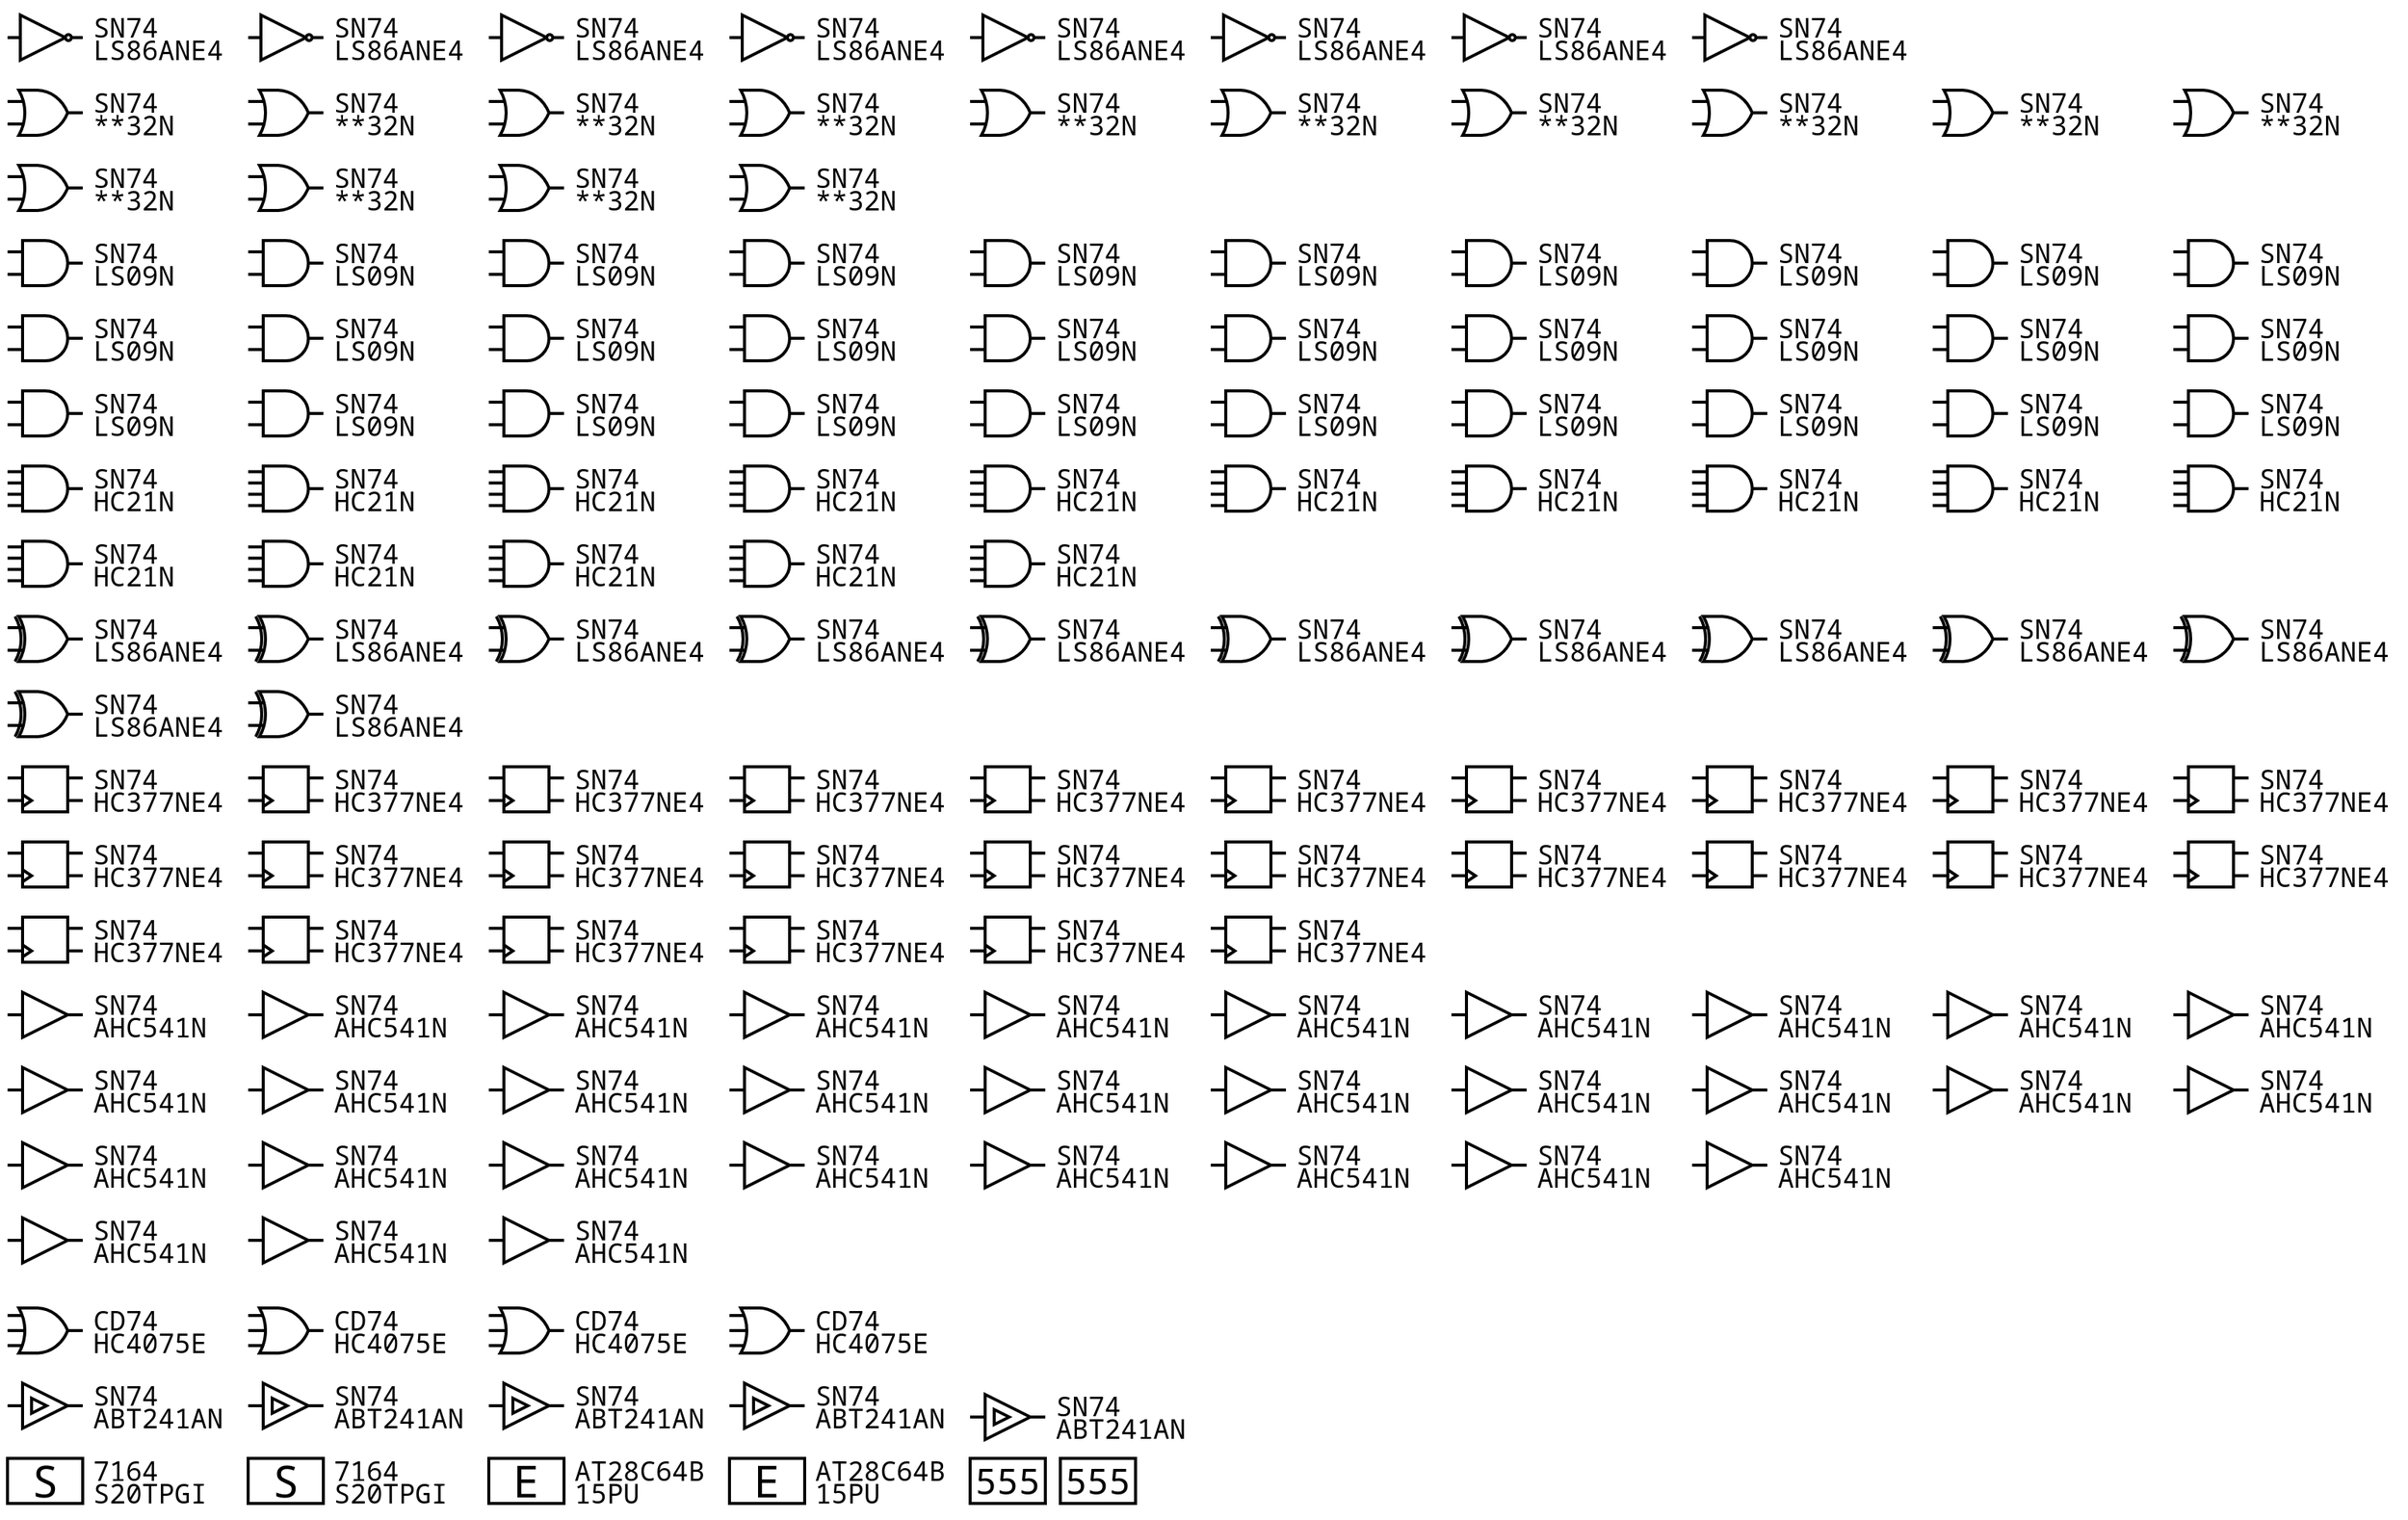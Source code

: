 <mxfile version="21.1.2" type="device">
  <diagram name="Page-1" id="GFDSn6jcbQC7tb1AmKtE">
    <mxGraphModel dx="2760" dy="1760" grid="1" gridSize="10" guides="1" tooltips="1" connect="1" arrows="1" fold="1" page="0" pageScale="1" pageWidth="1169" pageHeight="827" math="0" shadow="0">
      <root>
        <mxCell id="0" />
        <mxCell id="1" parent="0" />
        <mxCell id="DjNEag_ZOIv0Js2Oe1vo-64" value="" style="rounded=0;whiteSpace=wrap;html=1;fillColor=default;strokeColor=none;" parent="1" vertex="1">
          <mxGeometry x="120" y="180" width="160" height="50" as="geometry" />
        </mxCell>
        <mxCell id="DjNEag_ZOIv0Js2Oe1vo-65" value="SN74" style="text;html=1;strokeColor=none;fillColor=none;align=left;verticalAlign=middle;whiteSpace=wrap;rounded=0;fontFamily=Noto Sans Mono;fontSize=18;fontStyle=0" parent="1" vertex="1">
          <mxGeometry x="180" y="190" width="90" height="15" as="geometry" />
        </mxCell>
        <mxCell id="DjNEag_ZOIv0Js2Oe1vo-66" value="LS86ANE4" style="text;html=1;strokeColor=none;fillColor=none;align=left;verticalAlign=middle;whiteSpace=wrap;rounded=0;fontFamily=Noto Sans Mono;fontSize=18;fontStyle=0" parent="1" vertex="1">
          <mxGeometry x="180" y="205" width="90" height="15" as="geometry" />
        </mxCell>
        <mxCell id="DjNEag_ZOIv0Js2Oe1vo-67" value="" style="verticalLabelPosition=bottom;shadow=0;dashed=0;align=center;html=1;verticalAlign=top;shape=mxgraph.electrical.logic_gates.inverter_2;strokeWidth=2;" parent="1" vertex="1">
          <mxGeometry x="125" y="190" width="50" height="30" as="geometry" />
        </mxCell>
        <mxCell id="DjNEag_ZOIv0Js2Oe1vo-68" value="" style="rounded=0;whiteSpace=wrap;html=1;fillColor=default;strokeColor=none;" parent="1" vertex="1">
          <mxGeometry x="280" y="180" width="160" height="50" as="geometry" />
        </mxCell>
        <mxCell id="DjNEag_ZOIv0Js2Oe1vo-69" value="SN74" style="text;html=1;strokeColor=none;fillColor=none;align=left;verticalAlign=middle;whiteSpace=wrap;rounded=0;fontFamily=Noto Sans Mono;fontSize=18;fontStyle=0" parent="1" vertex="1">
          <mxGeometry x="340" y="190" width="90" height="15" as="geometry" />
        </mxCell>
        <mxCell id="DjNEag_ZOIv0Js2Oe1vo-70" value="LS86ANE4" style="text;html=1;strokeColor=none;fillColor=none;align=left;verticalAlign=middle;whiteSpace=wrap;rounded=0;fontFamily=Noto Sans Mono;fontSize=18;fontStyle=0" parent="1" vertex="1">
          <mxGeometry x="340" y="205" width="90" height="15" as="geometry" />
        </mxCell>
        <mxCell id="DjNEag_ZOIv0Js2Oe1vo-71" value="" style="verticalLabelPosition=bottom;shadow=0;dashed=0;align=center;html=1;verticalAlign=top;shape=mxgraph.electrical.logic_gates.inverter_2;strokeWidth=2;" parent="1" vertex="1">
          <mxGeometry x="285" y="190" width="50" height="30" as="geometry" />
        </mxCell>
        <mxCell id="DjNEag_ZOIv0Js2Oe1vo-72" value="" style="rounded=0;whiteSpace=wrap;html=1;fillColor=default;strokeColor=none;" parent="1" vertex="1">
          <mxGeometry x="440" y="180" width="160" height="50" as="geometry" />
        </mxCell>
        <mxCell id="DjNEag_ZOIv0Js2Oe1vo-73" value="SN74" style="text;html=1;strokeColor=none;fillColor=none;align=left;verticalAlign=middle;whiteSpace=wrap;rounded=0;fontFamily=Noto Sans Mono;fontSize=18;fontStyle=0" parent="1" vertex="1">
          <mxGeometry x="500" y="190" width="90" height="15" as="geometry" />
        </mxCell>
        <mxCell id="DjNEag_ZOIv0Js2Oe1vo-74" value="LS86ANE4" style="text;html=1;strokeColor=none;fillColor=none;align=left;verticalAlign=middle;whiteSpace=wrap;rounded=0;fontFamily=Noto Sans Mono;fontSize=18;fontStyle=0" parent="1" vertex="1">
          <mxGeometry x="500" y="205" width="90" height="15" as="geometry" />
        </mxCell>
        <mxCell id="DjNEag_ZOIv0Js2Oe1vo-75" value="" style="verticalLabelPosition=bottom;shadow=0;dashed=0;align=center;html=1;verticalAlign=top;shape=mxgraph.electrical.logic_gates.inverter_2;strokeWidth=2;" parent="1" vertex="1">
          <mxGeometry x="445" y="190" width="50" height="30" as="geometry" />
        </mxCell>
        <mxCell id="DjNEag_ZOIv0Js2Oe1vo-76" value="" style="rounded=0;whiteSpace=wrap;html=1;fillColor=default;strokeColor=none;" parent="1" vertex="1">
          <mxGeometry x="600" y="180" width="160" height="50" as="geometry" />
        </mxCell>
        <mxCell id="DjNEag_ZOIv0Js2Oe1vo-77" value="SN74" style="text;html=1;strokeColor=none;fillColor=none;align=left;verticalAlign=middle;whiteSpace=wrap;rounded=0;fontFamily=Noto Sans Mono;fontSize=18;fontStyle=0" parent="1" vertex="1">
          <mxGeometry x="660" y="190" width="90" height="15" as="geometry" />
        </mxCell>
        <mxCell id="DjNEag_ZOIv0Js2Oe1vo-78" value="LS86ANE4" style="text;html=1;strokeColor=none;fillColor=none;align=left;verticalAlign=middle;whiteSpace=wrap;rounded=0;fontFamily=Noto Sans Mono;fontSize=18;fontStyle=0" parent="1" vertex="1">
          <mxGeometry x="660" y="205" width="90" height="15" as="geometry" />
        </mxCell>
        <mxCell id="DjNEag_ZOIv0Js2Oe1vo-79" value="" style="verticalLabelPosition=bottom;shadow=0;dashed=0;align=center;html=1;verticalAlign=top;shape=mxgraph.electrical.logic_gates.inverter_2;strokeWidth=2;" parent="1" vertex="1">
          <mxGeometry x="605" y="190" width="50" height="30" as="geometry" />
        </mxCell>
        <mxCell id="DjNEag_ZOIv0Js2Oe1vo-80" value="" style="rounded=0;whiteSpace=wrap;html=1;fillColor=default;strokeColor=none;" parent="1" vertex="1">
          <mxGeometry x="760" y="180" width="160" height="50" as="geometry" />
        </mxCell>
        <mxCell id="DjNEag_ZOIv0Js2Oe1vo-81" value="SN74" style="text;html=1;strokeColor=none;fillColor=none;align=left;verticalAlign=middle;whiteSpace=wrap;rounded=0;fontFamily=Noto Sans Mono;fontSize=18;fontStyle=0" parent="1" vertex="1">
          <mxGeometry x="820" y="190" width="90" height="15" as="geometry" />
        </mxCell>
        <mxCell id="DjNEag_ZOIv0Js2Oe1vo-82" value="LS86ANE4" style="text;html=1;strokeColor=none;fillColor=none;align=left;verticalAlign=middle;whiteSpace=wrap;rounded=0;fontFamily=Noto Sans Mono;fontSize=18;fontStyle=0" parent="1" vertex="1">
          <mxGeometry x="820" y="205" width="90" height="15" as="geometry" />
        </mxCell>
        <mxCell id="DjNEag_ZOIv0Js2Oe1vo-83" value="" style="verticalLabelPosition=bottom;shadow=0;dashed=0;align=center;html=1;verticalAlign=top;shape=mxgraph.electrical.logic_gates.inverter_2;strokeWidth=2;" parent="1" vertex="1">
          <mxGeometry x="765" y="190" width="50" height="30" as="geometry" />
        </mxCell>
        <mxCell id="DjNEag_ZOIv0Js2Oe1vo-84" value="" style="rounded=0;whiteSpace=wrap;html=1;fillColor=default;strokeColor=none;" parent="1" vertex="1">
          <mxGeometry x="120" y="230" width="160" height="50" as="geometry" />
        </mxCell>
        <mxCell id="DjNEag_ZOIv0Js2Oe1vo-85" value="SN74" style="text;html=1;strokeColor=none;fillColor=none;align=left;verticalAlign=middle;whiteSpace=wrap;rounded=0;fontFamily=Noto Sans Mono;fontSize=18;fontStyle=0" parent="1" vertex="1">
          <mxGeometry x="180" y="240" width="90" height="15" as="geometry" />
        </mxCell>
        <mxCell id="DjNEag_ZOIv0Js2Oe1vo-86" value="**32N" style="text;html=1;strokeColor=none;fillColor=none;align=left;verticalAlign=middle;whiteSpace=wrap;rounded=0;fontFamily=Noto Sans Mono;fontSize=18;fontStyle=0" parent="1" vertex="1">
          <mxGeometry x="180" y="255" width="90" height="15" as="geometry" />
        </mxCell>
        <mxCell id="DjNEag_ZOIv0Js2Oe1vo-87" value="" style="verticalLabelPosition=bottom;shadow=0;dashed=0;align=center;html=1;verticalAlign=top;shape=mxgraph.electrical.logic_gates.logic_gate;operation=or;strokeWidth=2;" parent="1" vertex="1">
          <mxGeometry x="125" y="240" width="50" height="30" as="geometry" />
        </mxCell>
        <mxCell id="DjNEag_ZOIv0Js2Oe1vo-88" value="" style="rounded=0;whiteSpace=wrap;html=1;fillColor=default;strokeColor=none;" parent="1" vertex="1">
          <mxGeometry x="280" y="230" width="160" height="50" as="geometry" />
        </mxCell>
        <mxCell id="DjNEag_ZOIv0Js2Oe1vo-89" value="SN74" style="text;html=1;strokeColor=none;fillColor=none;align=left;verticalAlign=middle;whiteSpace=wrap;rounded=0;fontFamily=Noto Sans Mono;fontSize=18;fontStyle=0" parent="1" vertex="1">
          <mxGeometry x="340" y="240" width="90" height="15" as="geometry" />
        </mxCell>
        <mxCell id="DjNEag_ZOIv0Js2Oe1vo-90" value="**32N" style="text;html=1;strokeColor=none;fillColor=none;align=left;verticalAlign=middle;whiteSpace=wrap;rounded=0;fontFamily=Noto Sans Mono;fontSize=18;fontStyle=0" parent="1" vertex="1">
          <mxGeometry x="340" y="255" width="90" height="15" as="geometry" />
        </mxCell>
        <mxCell id="DjNEag_ZOIv0Js2Oe1vo-91" value="" style="verticalLabelPosition=bottom;shadow=0;dashed=0;align=center;html=1;verticalAlign=top;shape=mxgraph.electrical.logic_gates.logic_gate;operation=or;strokeWidth=2;" parent="1" vertex="1">
          <mxGeometry x="285" y="240" width="50" height="30" as="geometry" />
        </mxCell>
        <mxCell id="DjNEag_ZOIv0Js2Oe1vo-92" value="" style="rounded=0;whiteSpace=wrap;html=1;fillColor=default;strokeColor=none;" parent="1" vertex="1">
          <mxGeometry x="440" y="230" width="160" height="50" as="geometry" />
        </mxCell>
        <mxCell id="DjNEag_ZOIv0Js2Oe1vo-93" value="SN74" style="text;html=1;strokeColor=none;fillColor=none;align=left;verticalAlign=middle;whiteSpace=wrap;rounded=0;fontFamily=Noto Sans Mono;fontSize=18;fontStyle=0" parent="1" vertex="1">
          <mxGeometry x="500" y="240" width="90" height="15" as="geometry" />
        </mxCell>
        <mxCell id="DjNEag_ZOIv0Js2Oe1vo-94" value="**32N" style="text;html=1;strokeColor=none;fillColor=none;align=left;verticalAlign=middle;whiteSpace=wrap;rounded=0;fontFamily=Noto Sans Mono;fontSize=18;fontStyle=0" parent="1" vertex="1">
          <mxGeometry x="500" y="255" width="90" height="15" as="geometry" />
        </mxCell>
        <mxCell id="DjNEag_ZOIv0Js2Oe1vo-95" value="" style="verticalLabelPosition=bottom;shadow=0;dashed=0;align=center;html=1;verticalAlign=top;shape=mxgraph.electrical.logic_gates.logic_gate;operation=or;strokeWidth=2;" parent="1" vertex="1">
          <mxGeometry x="445" y="240" width="50" height="30" as="geometry" />
        </mxCell>
        <mxCell id="DjNEag_ZOIv0Js2Oe1vo-96" value="" style="rounded=0;whiteSpace=wrap;html=1;fillColor=default;strokeColor=none;" parent="1" vertex="1">
          <mxGeometry x="600" y="230" width="160" height="50" as="geometry" />
        </mxCell>
        <mxCell id="DjNEag_ZOIv0Js2Oe1vo-97" value="SN74" style="text;html=1;strokeColor=none;fillColor=none;align=left;verticalAlign=middle;whiteSpace=wrap;rounded=0;fontFamily=Noto Sans Mono;fontSize=18;fontStyle=0" parent="1" vertex="1">
          <mxGeometry x="660" y="240" width="90" height="15" as="geometry" />
        </mxCell>
        <mxCell id="DjNEag_ZOIv0Js2Oe1vo-98" value="**32N" style="text;html=1;strokeColor=none;fillColor=none;align=left;verticalAlign=middle;whiteSpace=wrap;rounded=0;fontFamily=Noto Sans Mono;fontSize=18;fontStyle=0" parent="1" vertex="1">
          <mxGeometry x="660" y="255" width="90" height="15" as="geometry" />
        </mxCell>
        <mxCell id="DjNEag_ZOIv0Js2Oe1vo-99" value="" style="verticalLabelPosition=bottom;shadow=0;dashed=0;align=center;html=1;verticalAlign=top;shape=mxgraph.electrical.logic_gates.logic_gate;operation=or;strokeWidth=2;" parent="1" vertex="1">
          <mxGeometry x="605" y="240" width="50" height="30" as="geometry" />
        </mxCell>
        <mxCell id="DjNEag_ZOIv0Js2Oe1vo-100" value="" style="rounded=0;whiteSpace=wrap;html=1;fillColor=default;strokeColor=none;" parent="1" vertex="1">
          <mxGeometry x="760" y="230" width="160" height="50" as="geometry" />
        </mxCell>
        <mxCell id="DjNEag_ZOIv0Js2Oe1vo-101" value="SN74" style="text;html=1;strokeColor=none;fillColor=none;align=left;verticalAlign=middle;whiteSpace=wrap;rounded=0;fontFamily=Noto Sans Mono;fontSize=18;fontStyle=0" parent="1" vertex="1">
          <mxGeometry x="820" y="240" width="90" height="15" as="geometry" />
        </mxCell>
        <mxCell id="DjNEag_ZOIv0Js2Oe1vo-102" value="**32N" style="text;html=1;strokeColor=none;fillColor=none;align=left;verticalAlign=middle;whiteSpace=wrap;rounded=0;fontFamily=Noto Sans Mono;fontSize=18;fontStyle=0" parent="1" vertex="1">
          <mxGeometry x="820" y="255" width="90" height="15" as="geometry" />
        </mxCell>
        <mxCell id="DjNEag_ZOIv0Js2Oe1vo-103" value="" style="verticalLabelPosition=bottom;shadow=0;dashed=0;align=center;html=1;verticalAlign=top;shape=mxgraph.electrical.logic_gates.logic_gate;operation=or;strokeWidth=2;" parent="1" vertex="1">
          <mxGeometry x="765" y="240" width="50" height="30" as="geometry" />
        </mxCell>
        <mxCell id="DjNEag_ZOIv0Js2Oe1vo-104" value="" style="rounded=0;whiteSpace=wrap;html=1;fillColor=default;strokeColor=none;" parent="1" vertex="1">
          <mxGeometry x="920" y="230" width="160" height="50" as="geometry" />
        </mxCell>
        <mxCell id="DjNEag_ZOIv0Js2Oe1vo-105" value="SN74" style="text;html=1;strokeColor=none;fillColor=none;align=left;verticalAlign=middle;whiteSpace=wrap;rounded=0;fontFamily=Noto Sans Mono;fontSize=18;fontStyle=0" parent="1" vertex="1">
          <mxGeometry x="980" y="240" width="90" height="15" as="geometry" />
        </mxCell>
        <mxCell id="DjNEag_ZOIv0Js2Oe1vo-106" value="**32N" style="text;html=1;strokeColor=none;fillColor=none;align=left;verticalAlign=middle;whiteSpace=wrap;rounded=0;fontFamily=Noto Sans Mono;fontSize=18;fontStyle=0" parent="1" vertex="1">
          <mxGeometry x="980" y="255" width="90" height="15" as="geometry" />
        </mxCell>
        <mxCell id="DjNEag_ZOIv0Js2Oe1vo-107" value="" style="verticalLabelPosition=bottom;shadow=0;dashed=0;align=center;html=1;verticalAlign=top;shape=mxgraph.electrical.logic_gates.logic_gate;operation=or;strokeWidth=2;" parent="1" vertex="1">
          <mxGeometry x="925" y="240" width="50" height="30" as="geometry" />
        </mxCell>
        <mxCell id="DjNEag_ZOIv0Js2Oe1vo-108" value="" style="rounded=0;whiteSpace=wrap;html=1;fillColor=default;strokeColor=none;" parent="1" vertex="1">
          <mxGeometry x="1080" y="230" width="160" height="50" as="geometry" />
        </mxCell>
        <mxCell id="DjNEag_ZOIv0Js2Oe1vo-109" value="SN74" style="text;html=1;strokeColor=none;fillColor=none;align=left;verticalAlign=middle;whiteSpace=wrap;rounded=0;fontFamily=Noto Sans Mono;fontSize=18;fontStyle=0" parent="1" vertex="1">
          <mxGeometry x="1140" y="240" width="90" height="15" as="geometry" />
        </mxCell>
        <mxCell id="DjNEag_ZOIv0Js2Oe1vo-110" value="**32N" style="text;html=1;strokeColor=none;fillColor=none;align=left;verticalAlign=middle;whiteSpace=wrap;rounded=0;fontFamily=Noto Sans Mono;fontSize=18;fontStyle=0" parent="1" vertex="1">
          <mxGeometry x="1140" y="255" width="90" height="15" as="geometry" />
        </mxCell>
        <mxCell id="DjNEag_ZOIv0Js2Oe1vo-111" value="" style="verticalLabelPosition=bottom;shadow=0;dashed=0;align=center;html=1;verticalAlign=top;shape=mxgraph.electrical.logic_gates.logic_gate;operation=or;strokeWidth=2;" parent="1" vertex="1">
          <mxGeometry x="1085" y="240" width="50" height="30" as="geometry" />
        </mxCell>
        <mxCell id="DjNEag_ZOIv0Js2Oe1vo-112" value="" style="rounded=0;whiteSpace=wrap;html=1;fillColor=default;strokeColor=none;" parent="1" vertex="1">
          <mxGeometry x="1240" y="230" width="160" height="50" as="geometry" />
        </mxCell>
        <mxCell id="DjNEag_ZOIv0Js2Oe1vo-113" value="SN74" style="text;html=1;strokeColor=none;fillColor=none;align=left;verticalAlign=middle;whiteSpace=wrap;rounded=0;fontFamily=Noto Sans Mono;fontSize=18;fontStyle=0" parent="1" vertex="1">
          <mxGeometry x="1300" y="240" width="90" height="15" as="geometry" />
        </mxCell>
        <mxCell id="DjNEag_ZOIv0Js2Oe1vo-114" value="**32N" style="text;html=1;strokeColor=none;fillColor=none;align=left;verticalAlign=middle;whiteSpace=wrap;rounded=0;fontFamily=Noto Sans Mono;fontSize=18;fontStyle=0" parent="1" vertex="1">
          <mxGeometry x="1300" y="255" width="90" height="15" as="geometry" />
        </mxCell>
        <mxCell id="DjNEag_ZOIv0Js2Oe1vo-115" value="" style="verticalLabelPosition=bottom;shadow=0;dashed=0;align=center;html=1;verticalAlign=top;shape=mxgraph.electrical.logic_gates.logic_gate;operation=or;strokeWidth=2;" parent="1" vertex="1">
          <mxGeometry x="1245" y="240" width="50" height="30" as="geometry" />
        </mxCell>
        <mxCell id="DjNEag_ZOIv0Js2Oe1vo-116" value="" style="rounded=0;whiteSpace=wrap;html=1;fillColor=default;strokeColor=none;" parent="1" vertex="1">
          <mxGeometry x="1400" y="230" width="160" height="50" as="geometry" />
        </mxCell>
        <mxCell id="DjNEag_ZOIv0Js2Oe1vo-117" value="SN74" style="text;html=1;strokeColor=none;fillColor=none;align=left;verticalAlign=middle;whiteSpace=wrap;rounded=0;fontFamily=Noto Sans Mono;fontSize=18;fontStyle=0" parent="1" vertex="1">
          <mxGeometry x="1460" y="240" width="90" height="15" as="geometry" />
        </mxCell>
        <mxCell id="DjNEag_ZOIv0Js2Oe1vo-118" value="**32N" style="text;html=1;strokeColor=none;fillColor=none;align=left;verticalAlign=middle;whiteSpace=wrap;rounded=0;fontFamily=Noto Sans Mono;fontSize=18;fontStyle=0" parent="1" vertex="1">
          <mxGeometry x="1460" y="255" width="90" height="15" as="geometry" />
        </mxCell>
        <mxCell id="DjNEag_ZOIv0Js2Oe1vo-119" value="" style="verticalLabelPosition=bottom;shadow=0;dashed=0;align=center;html=1;verticalAlign=top;shape=mxgraph.electrical.logic_gates.logic_gate;operation=or;strokeWidth=2;" parent="1" vertex="1">
          <mxGeometry x="1405" y="240" width="50" height="30" as="geometry" />
        </mxCell>
        <mxCell id="DjNEag_ZOIv0Js2Oe1vo-120" value="" style="rounded=0;whiteSpace=wrap;html=1;fillColor=default;strokeColor=none;" parent="1" vertex="1">
          <mxGeometry x="1560" y="230" width="160" height="50" as="geometry" />
        </mxCell>
        <mxCell id="DjNEag_ZOIv0Js2Oe1vo-121" value="SN74" style="text;html=1;strokeColor=none;fillColor=none;align=left;verticalAlign=middle;whiteSpace=wrap;rounded=0;fontFamily=Noto Sans Mono;fontSize=18;fontStyle=0" parent="1" vertex="1">
          <mxGeometry x="1620" y="240" width="90" height="15" as="geometry" />
        </mxCell>
        <mxCell id="DjNEag_ZOIv0Js2Oe1vo-122" value="**32N" style="text;html=1;strokeColor=none;fillColor=none;align=left;verticalAlign=middle;whiteSpace=wrap;rounded=0;fontFamily=Noto Sans Mono;fontSize=18;fontStyle=0" parent="1" vertex="1">
          <mxGeometry x="1620" y="255" width="90" height="15" as="geometry" />
        </mxCell>
        <mxCell id="DjNEag_ZOIv0Js2Oe1vo-123" value="" style="verticalLabelPosition=bottom;shadow=0;dashed=0;align=center;html=1;verticalAlign=top;shape=mxgraph.electrical.logic_gates.logic_gate;operation=or;strokeWidth=2;" parent="1" vertex="1">
          <mxGeometry x="1565" y="240" width="50" height="30" as="geometry" />
        </mxCell>
        <mxCell id="DjNEag_ZOIv0Js2Oe1vo-124" value="" style="rounded=0;whiteSpace=wrap;html=1;fillColor=default;strokeColor=none;" parent="1" vertex="1">
          <mxGeometry x="120" y="1040" width="160" height="50" as="geometry" />
        </mxCell>
        <mxCell id="DjNEag_ZOIv0Js2Oe1vo-125" value="CD74" style="text;html=1;strokeColor=none;fillColor=none;align=left;verticalAlign=middle;whiteSpace=wrap;rounded=0;fontFamily=Noto Sans Mono;fontSize=18;fontStyle=0" parent="1" vertex="1">
          <mxGeometry x="180" y="1050" width="90" height="15" as="geometry" />
        </mxCell>
        <mxCell id="DjNEag_ZOIv0Js2Oe1vo-126" value="HC4075E" style="text;html=1;strokeColor=none;fillColor=none;align=left;verticalAlign=middle;whiteSpace=wrap;rounded=0;fontFamily=Noto Sans Mono;fontSize=18;fontStyle=0" parent="1" vertex="1">
          <mxGeometry x="180" y="1065" width="90" height="15" as="geometry" />
        </mxCell>
        <mxCell id="DjNEag_ZOIv0Js2Oe1vo-127" value="" style="verticalLabelPosition=bottom;shadow=0;dashed=0;align=center;html=1;verticalAlign=top;shape=mxgraph.electrical.logic_gates.logic_gate;operation=or;strokeWidth=2;numInputs=3;" parent="1" vertex="1">
          <mxGeometry x="125" y="1050" width="50" height="30" as="geometry" />
        </mxCell>
        <mxCell id="DjNEag_ZOIv0Js2Oe1vo-128" value="" style="rounded=0;whiteSpace=wrap;html=1;fillColor=default;strokeColor=none;" parent="1" vertex="1">
          <mxGeometry x="120" y="330" width="160" height="50" as="geometry" />
        </mxCell>
        <mxCell id="DjNEag_ZOIv0Js2Oe1vo-129" value="" style="verticalLabelPosition=bottom;shadow=0;dashed=0;align=center;html=1;verticalAlign=top;shape=mxgraph.electrical.logic_gates.logic_gate;operation=and;strokeWidth=2;" parent="1" vertex="1">
          <mxGeometry x="125" y="340" width="50" height="30" as="geometry" />
        </mxCell>
        <mxCell id="DjNEag_ZOIv0Js2Oe1vo-130" value="SN74" style="text;html=1;strokeColor=none;fillColor=none;align=left;verticalAlign=middle;whiteSpace=wrap;rounded=0;fontFamily=Noto Sans Mono;fontSize=18;fontStyle=0" parent="1" vertex="1">
          <mxGeometry x="180" y="340" width="90" height="15" as="geometry" />
        </mxCell>
        <mxCell id="DjNEag_ZOIv0Js2Oe1vo-131" value="LS09N" style="text;html=1;strokeColor=none;fillColor=none;align=left;verticalAlign=middle;whiteSpace=wrap;rounded=0;fontFamily=Noto Sans Mono;fontSize=18;fontStyle=0" parent="1" vertex="1">
          <mxGeometry x="180" y="355" width="90" height="15" as="geometry" />
        </mxCell>
        <mxCell id="DjNEag_ZOIv0Js2Oe1vo-132" value="" style="rounded=0;whiteSpace=wrap;html=1;fillColor=default;strokeColor=none;" parent="1" vertex="1">
          <mxGeometry x="280" y="330" width="160" height="50" as="geometry" />
        </mxCell>
        <mxCell id="DjNEag_ZOIv0Js2Oe1vo-133" value="" style="verticalLabelPosition=bottom;shadow=0;dashed=0;align=center;html=1;verticalAlign=top;shape=mxgraph.electrical.logic_gates.logic_gate;operation=and;strokeWidth=2;" parent="1" vertex="1">
          <mxGeometry x="285" y="340" width="50" height="30" as="geometry" />
        </mxCell>
        <mxCell id="DjNEag_ZOIv0Js2Oe1vo-134" value="SN74" style="text;html=1;strokeColor=none;fillColor=none;align=left;verticalAlign=middle;whiteSpace=wrap;rounded=0;fontFamily=Noto Sans Mono;fontSize=18;fontStyle=0" parent="1" vertex="1">
          <mxGeometry x="340" y="340" width="90" height="15" as="geometry" />
        </mxCell>
        <mxCell id="DjNEag_ZOIv0Js2Oe1vo-135" value="LS09N" style="text;html=1;strokeColor=none;fillColor=none;align=left;verticalAlign=middle;whiteSpace=wrap;rounded=0;fontFamily=Noto Sans Mono;fontSize=18;fontStyle=0" parent="1" vertex="1">
          <mxGeometry x="340" y="355" width="90" height="15" as="geometry" />
        </mxCell>
        <mxCell id="DjNEag_ZOIv0Js2Oe1vo-136" value="" style="rounded=0;whiteSpace=wrap;html=1;fillColor=default;strokeColor=none;" parent="1" vertex="1">
          <mxGeometry x="440" y="330" width="160" height="50" as="geometry" />
        </mxCell>
        <mxCell id="DjNEag_ZOIv0Js2Oe1vo-137" value="" style="verticalLabelPosition=bottom;shadow=0;dashed=0;align=center;html=1;verticalAlign=top;shape=mxgraph.electrical.logic_gates.logic_gate;operation=and;strokeWidth=2;" parent="1" vertex="1">
          <mxGeometry x="445" y="340" width="50" height="30" as="geometry" />
        </mxCell>
        <mxCell id="DjNEag_ZOIv0Js2Oe1vo-138" value="SN74" style="text;html=1;strokeColor=none;fillColor=none;align=left;verticalAlign=middle;whiteSpace=wrap;rounded=0;fontFamily=Noto Sans Mono;fontSize=18;fontStyle=0" parent="1" vertex="1">
          <mxGeometry x="500" y="340" width="90" height="15" as="geometry" />
        </mxCell>
        <mxCell id="DjNEag_ZOIv0Js2Oe1vo-139" value="LS09N" style="text;html=1;strokeColor=none;fillColor=none;align=left;verticalAlign=middle;whiteSpace=wrap;rounded=0;fontFamily=Noto Sans Mono;fontSize=18;fontStyle=0" parent="1" vertex="1">
          <mxGeometry x="500" y="355" width="90" height="15" as="geometry" />
        </mxCell>
        <mxCell id="DjNEag_ZOIv0Js2Oe1vo-140" value="" style="rounded=0;whiteSpace=wrap;html=1;fillColor=default;strokeColor=none;" parent="1" vertex="1">
          <mxGeometry x="600" y="330" width="160" height="50" as="geometry" />
        </mxCell>
        <mxCell id="DjNEag_ZOIv0Js2Oe1vo-141" value="" style="verticalLabelPosition=bottom;shadow=0;dashed=0;align=center;html=1;verticalAlign=top;shape=mxgraph.electrical.logic_gates.logic_gate;operation=and;strokeWidth=2;" parent="1" vertex="1">
          <mxGeometry x="605" y="340" width="50" height="30" as="geometry" />
        </mxCell>
        <mxCell id="DjNEag_ZOIv0Js2Oe1vo-142" value="SN74" style="text;html=1;strokeColor=none;fillColor=none;align=left;verticalAlign=middle;whiteSpace=wrap;rounded=0;fontFamily=Noto Sans Mono;fontSize=18;fontStyle=0" parent="1" vertex="1">
          <mxGeometry x="660" y="340" width="90" height="15" as="geometry" />
        </mxCell>
        <mxCell id="DjNEag_ZOIv0Js2Oe1vo-143" value="LS09N" style="text;html=1;strokeColor=none;fillColor=none;align=left;verticalAlign=middle;whiteSpace=wrap;rounded=0;fontFamily=Noto Sans Mono;fontSize=18;fontStyle=0" parent="1" vertex="1">
          <mxGeometry x="660" y="355" width="90" height="15" as="geometry" />
        </mxCell>
        <mxCell id="DjNEag_ZOIv0Js2Oe1vo-144" value="" style="rounded=0;whiteSpace=wrap;html=1;fillColor=default;strokeColor=none;" parent="1" vertex="1">
          <mxGeometry x="760" y="330" width="160" height="50" as="geometry" />
        </mxCell>
        <mxCell id="DjNEag_ZOIv0Js2Oe1vo-145" value="" style="verticalLabelPosition=bottom;shadow=0;dashed=0;align=center;html=1;verticalAlign=top;shape=mxgraph.electrical.logic_gates.logic_gate;operation=and;strokeWidth=2;" parent="1" vertex="1">
          <mxGeometry x="765" y="340" width="50" height="30" as="geometry" />
        </mxCell>
        <mxCell id="DjNEag_ZOIv0Js2Oe1vo-146" value="SN74" style="text;html=1;strokeColor=none;fillColor=none;align=left;verticalAlign=middle;whiteSpace=wrap;rounded=0;fontFamily=Noto Sans Mono;fontSize=18;fontStyle=0" parent="1" vertex="1">
          <mxGeometry x="820" y="340" width="90" height="15" as="geometry" />
        </mxCell>
        <mxCell id="DjNEag_ZOIv0Js2Oe1vo-147" value="LS09N" style="text;html=1;strokeColor=none;fillColor=none;align=left;verticalAlign=middle;whiteSpace=wrap;rounded=0;fontFamily=Noto Sans Mono;fontSize=18;fontStyle=0" parent="1" vertex="1">
          <mxGeometry x="820" y="355" width="90" height="15" as="geometry" />
        </mxCell>
        <mxCell id="DjNEag_ZOIv0Js2Oe1vo-152" value="" style="rounded=0;whiteSpace=wrap;html=1;fillColor=default;strokeColor=none;" parent="1" vertex="1">
          <mxGeometry x="920" y="330" width="160" height="50" as="geometry" />
        </mxCell>
        <mxCell id="DjNEag_ZOIv0Js2Oe1vo-153" value="" style="verticalLabelPosition=bottom;shadow=0;dashed=0;align=center;html=1;verticalAlign=top;shape=mxgraph.electrical.logic_gates.logic_gate;operation=and;strokeWidth=2;" parent="1" vertex="1">
          <mxGeometry x="925" y="340" width="50" height="30" as="geometry" />
        </mxCell>
        <mxCell id="DjNEag_ZOIv0Js2Oe1vo-154" value="SN74" style="text;html=1;strokeColor=none;fillColor=none;align=left;verticalAlign=middle;whiteSpace=wrap;rounded=0;fontFamily=Noto Sans Mono;fontSize=18;fontStyle=0" parent="1" vertex="1">
          <mxGeometry x="980" y="340" width="90" height="15" as="geometry" />
        </mxCell>
        <mxCell id="DjNEag_ZOIv0Js2Oe1vo-155" value="LS09N" style="text;html=1;strokeColor=none;fillColor=none;align=left;verticalAlign=middle;whiteSpace=wrap;rounded=0;fontFamily=Noto Sans Mono;fontSize=18;fontStyle=0" parent="1" vertex="1">
          <mxGeometry x="980" y="355" width="90" height="15" as="geometry" />
        </mxCell>
        <mxCell id="DjNEag_ZOIv0Js2Oe1vo-156" value="" style="rounded=0;whiteSpace=wrap;html=1;fillColor=default;strokeColor=none;" parent="1" vertex="1">
          <mxGeometry x="1080" y="330" width="160" height="50" as="geometry" />
        </mxCell>
        <mxCell id="DjNEag_ZOIv0Js2Oe1vo-157" value="" style="verticalLabelPosition=bottom;shadow=0;dashed=0;align=center;html=1;verticalAlign=top;shape=mxgraph.electrical.logic_gates.logic_gate;operation=and;strokeWidth=2;" parent="1" vertex="1">
          <mxGeometry x="1085" y="340" width="50" height="30" as="geometry" />
        </mxCell>
        <mxCell id="DjNEag_ZOIv0Js2Oe1vo-158" value="SN74" style="text;html=1;strokeColor=none;fillColor=none;align=left;verticalAlign=middle;whiteSpace=wrap;rounded=0;fontFamily=Noto Sans Mono;fontSize=18;fontStyle=0" parent="1" vertex="1">
          <mxGeometry x="1140" y="340" width="90" height="15" as="geometry" />
        </mxCell>
        <mxCell id="DjNEag_ZOIv0Js2Oe1vo-159" value="LS09N" style="text;html=1;strokeColor=none;fillColor=none;align=left;verticalAlign=middle;whiteSpace=wrap;rounded=0;fontFamily=Noto Sans Mono;fontSize=18;fontStyle=0" parent="1" vertex="1">
          <mxGeometry x="1140" y="355" width="90" height="15" as="geometry" />
        </mxCell>
        <mxCell id="DjNEag_ZOIv0Js2Oe1vo-160" value="" style="rounded=0;whiteSpace=wrap;html=1;fillColor=default;strokeColor=none;" parent="1" vertex="1">
          <mxGeometry x="1240" y="330" width="160" height="50" as="geometry" />
        </mxCell>
        <mxCell id="DjNEag_ZOIv0Js2Oe1vo-161" value="" style="verticalLabelPosition=bottom;shadow=0;dashed=0;align=center;html=1;verticalAlign=top;shape=mxgraph.electrical.logic_gates.logic_gate;operation=and;strokeWidth=2;" parent="1" vertex="1">
          <mxGeometry x="1245" y="340" width="50" height="30" as="geometry" />
        </mxCell>
        <mxCell id="DjNEag_ZOIv0Js2Oe1vo-162" value="SN74" style="text;html=1;strokeColor=none;fillColor=none;align=left;verticalAlign=middle;whiteSpace=wrap;rounded=0;fontFamily=Noto Sans Mono;fontSize=18;fontStyle=0" parent="1" vertex="1">
          <mxGeometry x="1300" y="340" width="90" height="15" as="geometry" />
        </mxCell>
        <mxCell id="DjNEag_ZOIv0Js2Oe1vo-163" value="LS09N" style="text;html=1;strokeColor=none;fillColor=none;align=left;verticalAlign=middle;whiteSpace=wrap;rounded=0;fontFamily=Noto Sans Mono;fontSize=18;fontStyle=0" parent="1" vertex="1">
          <mxGeometry x="1300" y="355" width="90" height="15" as="geometry" />
        </mxCell>
        <mxCell id="DjNEag_ZOIv0Js2Oe1vo-164" value="" style="rounded=0;whiteSpace=wrap;html=1;fillColor=default;strokeColor=none;" parent="1" vertex="1">
          <mxGeometry x="1400" y="330" width="160" height="50" as="geometry" />
        </mxCell>
        <mxCell id="DjNEag_ZOIv0Js2Oe1vo-165" value="" style="verticalLabelPosition=bottom;shadow=0;dashed=0;align=center;html=1;verticalAlign=top;shape=mxgraph.electrical.logic_gates.logic_gate;operation=and;strokeWidth=2;" parent="1" vertex="1">
          <mxGeometry x="1405" y="340" width="50" height="30" as="geometry" />
        </mxCell>
        <mxCell id="DjNEag_ZOIv0Js2Oe1vo-166" value="SN74" style="text;html=1;strokeColor=none;fillColor=none;align=left;verticalAlign=middle;whiteSpace=wrap;rounded=0;fontFamily=Noto Sans Mono;fontSize=18;fontStyle=0" parent="1" vertex="1">
          <mxGeometry x="1460" y="340" width="90" height="15" as="geometry" />
        </mxCell>
        <mxCell id="DjNEag_ZOIv0Js2Oe1vo-167" value="LS09N" style="text;html=1;strokeColor=none;fillColor=none;align=left;verticalAlign=middle;whiteSpace=wrap;rounded=0;fontFamily=Noto Sans Mono;fontSize=18;fontStyle=0" parent="1" vertex="1">
          <mxGeometry x="1460" y="355" width="90" height="15" as="geometry" />
        </mxCell>
        <mxCell id="DjNEag_ZOIv0Js2Oe1vo-168" value="" style="rounded=0;whiteSpace=wrap;html=1;fillColor=default;strokeColor=none;" parent="1" vertex="1">
          <mxGeometry x="1560" y="330" width="160" height="50" as="geometry" />
        </mxCell>
        <mxCell id="DjNEag_ZOIv0Js2Oe1vo-169" value="" style="verticalLabelPosition=bottom;shadow=0;dashed=0;align=center;html=1;verticalAlign=top;shape=mxgraph.electrical.logic_gates.logic_gate;operation=and;strokeWidth=2;" parent="1" vertex="1">
          <mxGeometry x="1565" y="340" width="50" height="30" as="geometry" />
        </mxCell>
        <mxCell id="DjNEag_ZOIv0Js2Oe1vo-170" value="SN74" style="text;html=1;strokeColor=none;fillColor=none;align=left;verticalAlign=middle;whiteSpace=wrap;rounded=0;fontFamily=Noto Sans Mono;fontSize=18;fontStyle=0" parent="1" vertex="1">
          <mxGeometry x="1620" y="340" width="90" height="15" as="geometry" />
        </mxCell>
        <mxCell id="DjNEag_ZOIv0Js2Oe1vo-171" value="LS09N" style="text;html=1;strokeColor=none;fillColor=none;align=left;verticalAlign=middle;whiteSpace=wrap;rounded=0;fontFamily=Noto Sans Mono;fontSize=18;fontStyle=0" parent="1" vertex="1">
          <mxGeometry x="1620" y="355" width="90" height="15" as="geometry" />
        </mxCell>
        <mxCell id="DjNEag_ZOIv0Js2Oe1vo-172" value="" style="rounded=0;whiteSpace=wrap;html=1;fillColor=default;strokeColor=none;" parent="1" vertex="1">
          <mxGeometry x="120" y="380" width="160" height="50" as="geometry" />
        </mxCell>
        <mxCell id="DjNEag_ZOIv0Js2Oe1vo-173" value="" style="verticalLabelPosition=bottom;shadow=0;dashed=0;align=center;html=1;verticalAlign=top;shape=mxgraph.electrical.logic_gates.logic_gate;operation=and;strokeWidth=2;" parent="1" vertex="1">
          <mxGeometry x="125" y="390" width="50" height="30" as="geometry" />
        </mxCell>
        <mxCell id="DjNEag_ZOIv0Js2Oe1vo-174" value="SN74" style="text;html=1;strokeColor=none;fillColor=none;align=left;verticalAlign=middle;whiteSpace=wrap;rounded=0;fontFamily=Noto Sans Mono;fontSize=18;fontStyle=0" parent="1" vertex="1">
          <mxGeometry x="180" y="390" width="90" height="15" as="geometry" />
        </mxCell>
        <mxCell id="DjNEag_ZOIv0Js2Oe1vo-175" value="LS09N" style="text;html=1;strokeColor=none;fillColor=none;align=left;verticalAlign=middle;whiteSpace=wrap;rounded=0;fontFamily=Noto Sans Mono;fontSize=18;fontStyle=0" parent="1" vertex="1">
          <mxGeometry x="180" y="405" width="90" height="15" as="geometry" />
        </mxCell>
        <mxCell id="DjNEag_ZOIv0Js2Oe1vo-176" value="" style="rounded=0;whiteSpace=wrap;html=1;fillColor=default;strokeColor=none;" parent="1" vertex="1">
          <mxGeometry x="280" y="380" width="160" height="50" as="geometry" />
        </mxCell>
        <mxCell id="DjNEag_ZOIv0Js2Oe1vo-177" value="" style="verticalLabelPosition=bottom;shadow=0;dashed=0;align=center;html=1;verticalAlign=top;shape=mxgraph.electrical.logic_gates.logic_gate;operation=and;strokeWidth=2;" parent="1" vertex="1">
          <mxGeometry x="285" y="390" width="50" height="30" as="geometry" />
        </mxCell>
        <mxCell id="DjNEag_ZOIv0Js2Oe1vo-178" value="SN74" style="text;html=1;strokeColor=none;fillColor=none;align=left;verticalAlign=middle;whiteSpace=wrap;rounded=0;fontFamily=Noto Sans Mono;fontSize=18;fontStyle=0" parent="1" vertex="1">
          <mxGeometry x="340" y="390" width="90" height="15" as="geometry" />
        </mxCell>
        <mxCell id="DjNEag_ZOIv0Js2Oe1vo-179" value="LS09N" style="text;html=1;strokeColor=none;fillColor=none;align=left;verticalAlign=middle;whiteSpace=wrap;rounded=0;fontFamily=Noto Sans Mono;fontSize=18;fontStyle=0" parent="1" vertex="1">
          <mxGeometry x="340" y="405" width="90" height="15" as="geometry" />
        </mxCell>
        <mxCell id="DjNEag_ZOIv0Js2Oe1vo-180" value="" style="rounded=0;whiteSpace=wrap;html=1;fillColor=default;strokeColor=none;" parent="1" vertex="1">
          <mxGeometry x="440" y="380" width="160" height="50" as="geometry" />
        </mxCell>
        <mxCell id="DjNEag_ZOIv0Js2Oe1vo-181" value="" style="verticalLabelPosition=bottom;shadow=0;dashed=0;align=center;html=1;verticalAlign=top;shape=mxgraph.electrical.logic_gates.logic_gate;operation=and;strokeWidth=2;" parent="1" vertex="1">
          <mxGeometry x="445" y="390" width="50" height="30" as="geometry" />
        </mxCell>
        <mxCell id="DjNEag_ZOIv0Js2Oe1vo-182" value="SN74" style="text;html=1;strokeColor=none;fillColor=none;align=left;verticalAlign=middle;whiteSpace=wrap;rounded=0;fontFamily=Noto Sans Mono;fontSize=18;fontStyle=0" parent="1" vertex="1">
          <mxGeometry x="500" y="390" width="90" height="15" as="geometry" />
        </mxCell>
        <mxCell id="DjNEag_ZOIv0Js2Oe1vo-183" value="LS09N" style="text;html=1;strokeColor=none;fillColor=none;align=left;verticalAlign=middle;whiteSpace=wrap;rounded=0;fontFamily=Noto Sans Mono;fontSize=18;fontStyle=0" parent="1" vertex="1">
          <mxGeometry x="500" y="405" width="90" height="15" as="geometry" />
        </mxCell>
        <mxCell id="DjNEag_ZOIv0Js2Oe1vo-184" value="" style="rounded=0;whiteSpace=wrap;html=1;fillColor=default;strokeColor=none;" parent="1" vertex="1">
          <mxGeometry x="600" y="380" width="160" height="50" as="geometry" />
        </mxCell>
        <mxCell id="DjNEag_ZOIv0Js2Oe1vo-185" value="" style="verticalLabelPosition=bottom;shadow=0;dashed=0;align=center;html=1;verticalAlign=top;shape=mxgraph.electrical.logic_gates.logic_gate;operation=and;strokeWidth=2;" parent="1" vertex="1">
          <mxGeometry x="605" y="390" width="50" height="30" as="geometry" />
        </mxCell>
        <mxCell id="DjNEag_ZOIv0Js2Oe1vo-186" value="SN74" style="text;html=1;strokeColor=none;fillColor=none;align=left;verticalAlign=middle;whiteSpace=wrap;rounded=0;fontFamily=Noto Sans Mono;fontSize=18;fontStyle=0" parent="1" vertex="1">
          <mxGeometry x="660" y="390" width="90" height="15" as="geometry" />
        </mxCell>
        <mxCell id="DjNEag_ZOIv0Js2Oe1vo-187" value="LS09N" style="text;html=1;strokeColor=none;fillColor=none;align=left;verticalAlign=middle;whiteSpace=wrap;rounded=0;fontFamily=Noto Sans Mono;fontSize=18;fontStyle=0" parent="1" vertex="1">
          <mxGeometry x="660" y="405" width="90" height="15" as="geometry" />
        </mxCell>
        <mxCell id="DjNEag_ZOIv0Js2Oe1vo-188" value="" style="rounded=0;whiteSpace=wrap;html=1;fillColor=default;strokeColor=none;" parent="1" vertex="1">
          <mxGeometry x="760" y="380" width="160" height="50" as="geometry" />
        </mxCell>
        <mxCell id="DjNEag_ZOIv0Js2Oe1vo-189" value="" style="verticalLabelPosition=bottom;shadow=0;dashed=0;align=center;html=1;verticalAlign=top;shape=mxgraph.electrical.logic_gates.logic_gate;operation=and;strokeWidth=2;" parent="1" vertex="1">
          <mxGeometry x="765" y="390" width="50" height="30" as="geometry" />
        </mxCell>
        <mxCell id="DjNEag_ZOIv0Js2Oe1vo-190" value="SN74" style="text;html=1;strokeColor=none;fillColor=none;align=left;verticalAlign=middle;whiteSpace=wrap;rounded=0;fontFamily=Noto Sans Mono;fontSize=18;fontStyle=0" parent="1" vertex="1">
          <mxGeometry x="820" y="390" width="90" height="15" as="geometry" />
        </mxCell>
        <mxCell id="DjNEag_ZOIv0Js2Oe1vo-191" value="LS09N" style="text;html=1;strokeColor=none;fillColor=none;align=left;verticalAlign=middle;whiteSpace=wrap;rounded=0;fontFamily=Noto Sans Mono;fontSize=18;fontStyle=0" parent="1" vertex="1">
          <mxGeometry x="820" y="405" width="90" height="15" as="geometry" />
        </mxCell>
        <mxCell id="DjNEag_ZOIv0Js2Oe1vo-192" value="" style="rounded=0;whiteSpace=wrap;html=1;fillColor=default;strokeColor=none;" parent="1" vertex="1">
          <mxGeometry x="920" y="380" width="160" height="50" as="geometry" />
        </mxCell>
        <mxCell id="DjNEag_ZOIv0Js2Oe1vo-193" value="" style="verticalLabelPosition=bottom;shadow=0;dashed=0;align=center;html=1;verticalAlign=top;shape=mxgraph.electrical.logic_gates.logic_gate;operation=and;strokeWidth=2;" parent="1" vertex="1">
          <mxGeometry x="925" y="390" width="50" height="30" as="geometry" />
        </mxCell>
        <mxCell id="DjNEag_ZOIv0Js2Oe1vo-194" value="SN74" style="text;html=1;strokeColor=none;fillColor=none;align=left;verticalAlign=middle;whiteSpace=wrap;rounded=0;fontFamily=Noto Sans Mono;fontSize=18;fontStyle=0" parent="1" vertex="1">
          <mxGeometry x="980" y="390" width="90" height="15" as="geometry" />
        </mxCell>
        <mxCell id="DjNEag_ZOIv0Js2Oe1vo-195" value="LS09N" style="text;html=1;strokeColor=none;fillColor=none;align=left;verticalAlign=middle;whiteSpace=wrap;rounded=0;fontFamily=Noto Sans Mono;fontSize=18;fontStyle=0" parent="1" vertex="1">
          <mxGeometry x="980" y="405" width="90" height="15" as="geometry" />
        </mxCell>
        <mxCell id="DjNEag_ZOIv0Js2Oe1vo-196" value="" style="rounded=0;whiteSpace=wrap;html=1;fillColor=default;strokeColor=none;" parent="1" vertex="1">
          <mxGeometry x="1080" y="380" width="160" height="50" as="geometry" />
        </mxCell>
        <mxCell id="DjNEag_ZOIv0Js2Oe1vo-197" value="" style="verticalLabelPosition=bottom;shadow=0;dashed=0;align=center;html=1;verticalAlign=top;shape=mxgraph.electrical.logic_gates.logic_gate;operation=and;strokeWidth=2;" parent="1" vertex="1">
          <mxGeometry x="1085" y="390" width="50" height="30" as="geometry" />
        </mxCell>
        <mxCell id="DjNEag_ZOIv0Js2Oe1vo-198" value="SN74" style="text;html=1;strokeColor=none;fillColor=none;align=left;verticalAlign=middle;whiteSpace=wrap;rounded=0;fontFamily=Noto Sans Mono;fontSize=18;fontStyle=0" parent="1" vertex="1">
          <mxGeometry x="1140" y="390" width="90" height="15" as="geometry" />
        </mxCell>
        <mxCell id="DjNEag_ZOIv0Js2Oe1vo-199" value="LS09N" style="text;html=1;strokeColor=none;fillColor=none;align=left;verticalAlign=middle;whiteSpace=wrap;rounded=0;fontFamily=Noto Sans Mono;fontSize=18;fontStyle=0" parent="1" vertex="1">
          <mxGeometry x="1140" y="405" width="90" height="15" as="geometry" />
        </mxCell>
        <mxCell id="DjNEag_ZOIv0Js2Oe1vo-200" value="" style="rounded=0;whiteSpace=wrap;html=1;fillColor=default;strokeColor=none;" parent="1" vertex="1">
          <mxGeometry x="1240" y="380" width="160" height="50" as="geometry" />
        </mxCell>
        <mxCell id="DjNEag_ZOIv0Js2Oe1vo-201" value="" style="verticalLabelPosition=bottom;shadow=0;dashed=0;align=center;html=1;verticalAlign=top;shape=mxgraph.electrical.logic_gates.logic_gate;operation=and;strokeWidth=2;" parent="1" vertex="1">
          <mxGeometry x="1245" y="390" width="50" height="30" as="geometry" />
        </mxCell>
        <mxCell id="DjNEag_ZOIv0Js2Oe1vo-202" value="SN74" style="text;html=1;strokeColor=none;fillColor=none;align=left;verticalAlign=middle;whiteSpace=wrap;rounded=0;fontFamily=Noto Sans Mono;fontSize=18;fontStyle=0" parent="1" vertex="1">
          <mxGeometry x="1300" y="390" width="90" height="15" as="geometry" />
        </mxCell>
        <mxCell id="DjNEag_ZOIv0Js2Oe1vo-203" value="LS09N" style="text;html=1;strokeColor=none;fillColor=none;align=left;verticalAlign=middle;whiteSpace=wrap;rounded=0;fontFamily=Noto Sans Mono;fontSize=18;fontStyle=0" parent="1" vertex="1">
          <mxGeometry x="1300" y="405" width="90" height="15" as="geometry" />
        </mxCell>
        <mxCell id="DjNEag_ZOIv0Js2Oe1vo-204" value="" style="rounded=0;whiteSpace=wrap;html=1;fillColor=default;strokeColor=none;" parent="1" vertex="1">
          <mxGeometry x="1400" y="380" width="160" height="50" as="geometry" />
        </mxCell>
        <mxCell id="DjNEag_ZOIv0Js2Oe1vo-205" value="" style="verticalLabelPosition=bottom;shadow=0;dashed=0;align=center;html=1;verticalAlign=top;shape=mxgraph.electrical.logic_gates.logic_gate;operation=and;strokeWidth=2;" parent="1" vertex="1">
          <mxGeometry x="1405" y="390" width="50" height="30" as="geometry" />
        </mxCell>
        <mxCell id="DjNEag_ZOIv0Js2Oe1vo-206" value="SN74" style="text;html=1;strokeColor=none;fillColor=none;align=left;verticalAlign=middle;whiteSpace=wrap;rounded=0;fontFamily=Noto Sans Mono;fontSize=18;fontStyle=0" parent="1" vertex="1">
          <mxGeometry x="1460" y="390" width="90" height="15" as="geometry" />
        </mxCell>
        <mxCell id="DjNEag_ZOIv0Js2Oe1vo-207" value="LS09N" style="text;html=1;strokeColor=none;fillColor=none;align=left;verticalAlign=middle;whiteSpace=wrap;rounded=0;fontFamily=Noto Sans Mono;fontSize=18;fontStyle=0" parent="1" vertex="1">
          <mxGeometry x="1460" y="405" width="90" height="15" as="geometry" />
        </mxCell>
        <mxCell id="DjNEag_ZOIv0Js2Oe1vo-208" value="" style="rounded=0;whiteSpace=wrap;html=1;fillColor=default;strokeColor=none;" parent="1" vertex="1">
          <mxGeometry x="1560" y="380" width="160" height="50" as="geometry" />
        </mxCell>
        <mxCell id="DjNEag_ZOIv0Js2Oe1vo-209" value="" style="verticalLabelPosition=bottom;shadow=0;dashed=0;align=center;html=1;verticalAlign=top;shape=mxgraph.electrical.logic_gates.logic_gate;operation=and;strokeWidth=2;" parent="1" vertex="1">
          <mxGeometry x="1565" y="390" width="50" height="30" as="geometry" />
        </mxCell>
        <mxCell id="DjNEag_ZOIv0Js2Oe1vo-210" value="SN74" style="text;html=1;strokeColor=none;fillColor=none;align=left;verticalAlign=middle;whiteSpace=wrap;rounded=0;fontFamily=Noto Sans Mono;fontSize=18;fontStyle=0" parent="1" vertex="1">
          <mxGeometry x="1620" y="390" width="90" height="15" as="geometry" />
        </mxCell>
        <mxCell id="DjNEag_ZOIv0Js2Oe1vo-211" value="LS09N" style="text;html=1;strokeColor=none;fillColor=none;align=left;verticalAlign=middle;whiteSpace=wrap;rounded=0;fontFamily=Noto Sans Mono;fontSize=18;fontStyle=0" parent="1" vertex="1">
          <mxGeometry x="1620" y="405" width="90" height="15" as="geometry" />
        </mxCell>
        <mxCell id="DjNEag_ZOIv0Js2Oe1vo-212" value="" style="rounded=0;whiteSpace=wrap;html=1;fillColor=default;strokeColor=none;" parent="1" vertex="1">
          <mxGeometry x="120" y="430" width="160" height="50" as="geometry" />
        </mxCell>
        <mxCell id="DjNEag_ZOIv0Js2Oe1vo-213" value="" style="verticalLabelPosition=bottom;shadow=0;dashed=0;align=center;html=1;verticalAlign=top;shape=mxgraph.electrical.logic_gates.logic_gate;operation=and;strokeWidth=2;" parent="1" vertex="1">
          <mxGeometry x="125" y="440" width="50" height="30" as="geometry" />
        </mxCell>
        <mxCell id="DjNEag_ZOIv0Js2Oe1vo-214" value="SN74" style="text;html=1;strokeColor=none;fillColor=none;align=left;verticalAlign=middle;whiteSpace=wrap;rounded=0;fontFamily=Noto Sans Mono;fontSize=18;fontStyle=0" parent="1" vertex="1">
          <mxGeometry x="180" y="440" width="90" height="15" as="geometry" />
        </mxCell>
        <mxCell id="DjNEag_ZOIv0Js2Oe1vo-215" value="LS09N" style="text;html=1;strokeColor=none;fillColor=none;align=left;verticalAlign=middle;whiteSpace=wrap;rounded=0;fontFamily=Noto Sans Mono;fontSize=18;fontStyle=0" parent="1" vertex="1">
          <mxGeometry x="180" y="455" width="90" height="15" as="geometry" />
        </mxCell>
        <mxCell id="DjNEag_ZOIv0Js2Oe1vo-216" value="" style="rounded=0;whiteSpace=wrap;html=1;fillColor=default;strokeColor=none;" parent="1" vertex="1">
          <mxGeometry x="280" y="430" width="160" height="50" as="geometry" />
        </mxCell>
        <mxCell id="DjNEag_ZOIv0Js2Oe1vo-217" value="" style="verticalLabelPosition=bottom;shadow=0;dashed=0;align=center;html=1;verticalAlign=top;shape=mxgraph.electrical.logic_gates.logic_gate;operation=and;strokeWidth=2;" parent="1" vertex="1">
          <mxGeometry x="285" y="440" width="50" height="30" as="geometry" />
        </mxCell>
        <mxCell id="DjNEag_ZOIv0Js2Oe1vo-218" value="SN74" style="text;html=1;strokeColor=none;fillColor=none;align=left;verticalAlign=middle;whiteSpace=wrap;rounded=0;fontFamily=Noto Sans Mono;fontSize=18;fontStyle=0" parent="1" vertex="1">
          <mxGeometry x="340" y="440" width="90" height="15" as="geometry" />
        </mxCell>
        <mxCell id="DjNEag_ZOIv0Js2Oe1vo-219" value="LS09N" style="text;html=1;strokeColor=none;fillColor=none;align=left;verticalAlign=middle;whiteSpace=wrap;rounded=0;fontFamily=Noto Sans Mono;fontSize=18;fontStyle=0" parent="1" vertex="1">
          <mxGeometry x="340" y="455" width="90" height="15" as="geometry" />
        </mxCell>
        <mxCell id="DjNEag_ZOIv0Js2Oe1vo-220" value="" style="rounded=0;whiteSpace=wrap;html=1;fillColor=default;strokeColor=none;" parent="1" vertex="1">
          <mxGeometry x="440" y="430" width="160" height="50" as="geometry" />
        </mxCell>
        <mxCell id="DjNEag_ZOIv0Js2Oe1vo-221" value="" style="verticalLabelPosition=bottom;shadow=0;dashed=0;align=center;html=1;verticalAlign=top;shape=mxgraph.electrical.logic_gates.logic_gate;operation=and;strokeWidth=2;" parent="1" vertex="1">
          <mxGeometry x="445" y="440" width="50" height="30" as="geometry" />
        </mxCell>
        <mxCell id="DjNEag_ZOIv0Js2Oe1vo-222" value="SN74" style="text;html=1;strokeColor=none;fillColor=none;align=left;verticalAlign=middle;whiteSpace=wrap;rounded=0;fontFamily=Noto Sans Mono;fontSize=18;fontStyle=0" parent="1" vertex="1">
          <mxGeometry x="500" y="440" width="90" height="15" as="geometry" />
        </mxCell>
        <mxCell id="DjNEag_ZOIv0Js2Oe1vo-223" value="LS09N" style="text;html=1;strokeColor=none;fillColor=none;align=left;verticalAlign=middle;whiteSpace=wrap;rounded=0;fontFamily=Noto Sans Mono;fontSize=18;fontStyle=0" parent="1" vertex="1">
          <mxGeometry x="500" y="455" width="90" height="15" as="geometry" />
        </mxCell>
        <mxCell id="DjNEag_ZOIv0Js2Oe1vo-224" value="" style="rounded=0;whiteSpace=wrap;html=1;fillColor=default;strokeColor=none;" parent="1" vertex="1">
          <mxGeometry x="600" y="430" width="160" height="50" as="geometry" />
        </mxCell>
        <mxCell id="DjNEag_ZOIv0Js2Oe1vo-225" value="" style="verticalLabelPosition=bottom;shadow=0;dashed=0;align=center;html=1;verticalAlign=top;shape=mxgraph.electrical.logic_gates.logic_gate;operation=and;strokeWidth=2;" parent="1" vertex="1">
          <mxGeometry x="605" y="440" width="50" height="30" as="geometry" />
        </mxCell>
        <mxCell id="DjNEag_ZOIv0Js2Oe1vo-226" value="SN74" style="text;html=1;strokeColor=none;fillColor=none;align=left;verticalAlign=middle;whiteSpace=wrap;rounded=0;fontFamily=Noto Sans Mono;fontSize=18;fontStyle=0" parent="1" vertex="1">
          <mxGeometry x="660" y="440" width="90" height="15" as="geometry" />
        </mxCell>
        <mxCell id="DjNEag_ZOIv0Js2Oe1vo-227" value="LS09N" style="text;html=1;strokeColor=none;fillColor=none;align=left;verticalAlign=middle;whiteSpace=wrap;rounded=0;fontFamily=Noto Sans Mono;fontSize=18;fontStyle=0" parent="1" vertex="1">
          <mxGeometry x="660" y="455" width="90" height="15" as="geometry" />
        </mxCell>
        <mxCell id="DjNEag_ZOIv0Js2Oe1vo-228" value="" style="rounded=0;whiteSpace=wrap;html=1;fillColor=default;strokeColor=none;" parent="1" vertex="1">
          <mxGeometry x="760" y="430" width="160" height="50" as="geometry" />
        </mxCell>
        <mxCell id="DjNEag_ZOIv0Js2Oe1vo-229" value="" style="verticalLabelPosition=bottom;shadow=0;dashed=0;align=center;html=1;verticalAlign=top;shape=mxgraph.electrical.logic_gates.logic_gate;operation=and;strokeWidth=2;" parent="1" vertex="1">
          <mxGeometry x="765" y="440" width="50" height="30" as="geometry" />
        </mxCell>
        <mxCell id="DjNEag_ZOIv0Js2Oe1vo-230" value="SN74" style="text;html=1;strokeColor=none;fillColor=none;align=left;verticalAlign=middle;whiteSpace=wrap;rounded=0;fontFamily=Noto Sans Mono;fontSize=18;fontStyle=0" parent="1" vertex="1">
          <mxGeometry x="820" y="440" width="90" height="15" as="geometry" />
        </mxCell>
        <mxCell id="DjNEag_ZOIv0Js2Oe1vo-231" value="LS09N" style="text;html=1;strokeColor=none;fillColor=none;align=left;verticalAlign=middle;whiteSpace=wrap;rounded=0;fontFamily=Noto Sans Mono;fontSize=18;fontStyle=0" parent="1" vertex="1">
          <mxGeometry x="820" y="455" width="90" height="15" as="geometry" />
        </mxCell>
        <mxCell id="DjNEag_ZOIv0Js2Oe1vo-232" value="" style="rounded=0;whiteSpace=wrap;html=1;fillColor=default;strokeColor=none;" parent="1" vertex="1">
          <mxGeometry x="920" y="430" width="160" height="50" as="geometry" />
        </mxCell>
        <mxCell id="DjNEag_ZOIv0Js2Oe1vo-233" value="" style="verticalLabelPosition=bottom;shadow=0;dashed=0;align=center;html=1;verticalAlign=top;shape=mxgraph.electrical.logic_gates.logic_gate;operation=and;strokeWidth=2;" parent="1" vertex="1">
          <mxGeometry x="925" y="440" width="50" height="30" as="geometry" />
        </mxCell>
        <mxCell id="DjNEag_ZOIv0Js2Oe1vo-234" value="SN74" style="text;html=1;strokeColor=none;fillColor=none;align=left;verticalAlign=middle;whiteSpace=wrap;rounded=0;fontFamily=Noto Sans Mono;fontSize=18;fontStyle=0" parent="1" vertex="1">
          <mxGeometry x="980" y="440" width="90" height="15" as="geometry" />
        </mxCell>
        <mxCell id="DjNEag_ZOIv0Js2Oe1vo-235" value="LS09N" style="text;html=1;strokeColor=none;fillColor=none;align=left;verticalAlign=middle;whiteSpace=wrap;rounded=0;fontFamily=Noto Sans Mono;fontSize=18;fontStyle=0" parent="1" vertex="1">
          <mxGeometry x="980" y="455" width="90" height="15" as="geometry" />
        </mxCell>
        <mxCell id="DjNEag_ZOIv0Js2Oe1vo-236" value="" style="rounded=0;whiteSpace=wrap;html=1;fillColor=default;strokeColor=none;" parent="1" vertex="1">
          <mxGeometry x="1080" y="430" width="160" height="50" as="geometry" />
        </mxCell>
        <mxCell id="DjNEag_ZOIv0Js2Oe1vo-237" value="" style="verticalLabelPosition=bottom;shadow=0;dashed=0;align=center;html=1;verticalAlign=top;shape=mxgraph.electrical.logic_gates.logic_gate;operation=and;strokeWidth=2;" parent="1" vertex="1">
          <mxGeometry x="1085" y="440" width="50" height="30" as="geometry" />
        </mxCell>
        <mxCell id="DjNEag_ZOIv0Js2Oe1vo-238" value="SN74" style="text;html=1;strokeColor=none;fillColor=none;align=left;verticalAlign=middle;whiteSpace=wrap;rounded=0;fontFamily=Noto Sans Mono;fontSize=18;fontStyle=0" parent="1" vertex="1">
          <mxGeometry x="1140" y="440" width="90" height="15" as="geometry" />
        </mxCell>
        <mxCell id="DjNEag_ZOIv0Js2Oe1vo-239" value="LS09N" style="text;html=1;strokeColor=none;fillColor=none;align=left;verticalAlign=middle;whiteSpace=wrap;rounded=0;fontFamily=Noto Sans Mono;fontSize=18;fontStyle=0" parent="1" vertex="1">
          <mxGeometry x="1140" y="455" width="90" height="15" as="geometry" />
        </mxCell>
        <mxCell id="DjNEag_ZOIv0Js2Oe1vo-252" value="" style="rounded=0;whiteSpace=wrap;html=1;fillColor=default;strokeColor=none;" parent="1" vertex="1">
          <mxGeometry x="120" y="480" width="160" height="50" as="geometry" />
        </mxCell>
        <mxCell id="DjNEag_ZOIv0Js2Oe1vo-253" value="" style="verticalLabelPosition=bottom;shadow=0;dashed=0;align=center;html=1;verticalAlign=top;shape=mxgraph.electrical.logic_gates.logic_gate;operation=and;strokeWidth=2;numInputs=4;" parent="1" vertex="1">
          <mxGeometry x="125" y="490" width="50" height="30" as="geometry" />
        </mxCell>
        <mxCell id="DjNEag_ZOIv0Js2Oe1vo-254" value="SN74" style="text;html=1;strokeColor=none;fillColor=none;align=left;verticalAlign=middle;whiteSpace=wrap;rounded=0;fontFamily=Noto Sans Mono;fontSize=18;fontStyle=0" parent="1" vertex="1">
          <mxGeometry x="180" y="490" width="90" height="15" as="geometry" />
        </mxCell>
        <mxCell id="DjNEag_ZOIv0Js2Oe1vo-255" value="HC21N" style="text;html=1;strokeColor=none;fillColor=none;align=left;verticalAlign=middle;whiteSpace=wrap;rounded=0;fontFamily=Noto Sans Mono;fontSize=18;fontStyle=0" parent="1" vertex="1">
          <mxGeometry x="180" y="505" width="90" height="15" as="geometry" />
        </mxCell>
        <mxCell id="DjNEag_ZOIv0Js2Oe1vo-256" value="" style="rounded=0;whiteSpace=wrap;html=1;fillColor=default;strokeColor=none;" parent="1" vertex="1">
          <mxGeometry x="120" y="530" width="160" height="50" as="geometry" />
        </mxCell>
        <mxCell id="DjNEag_ZOIv0Js2Oe1vo-257" value="" style="verticalLabelPosition=bottom;shadow=0;dashed=0;align=center;html=1;verticalAlign=top;shape=mxgraph.electrical.logic_gates.logic_gate;operation=and;strokeWidth=2;numInputs=4;" parent="1" vertex="1">
          <mxGeometry x="125" y="540" width="50" height="30" as="geometry" />
        </mxCell>
        <mxCell id="DjNEag_ZOIv0Js2Oe1vo-258" value="SN74" style="text;html=1;strokeColor=none;fillColor=none;align=left;verticalAlign=middle;whiteSpace=wrap;rounded=0;fontFamily=Noto Sans Mono;fontSize=18;fontStyle=0" parent="1" vertex="1">
          <mxGeometry x="180" y="540" width="90" height="15" as="geometry" />
        </mxCell>
        <mxCell id="DjNEag_ZOIv0Js2Oe1vo-259" value="HC21N" style="text;html=1;strokeColor=none;fillColor=none;align=left;verticalAlign=middle;whiteSpace=wrap;rounded=0;fontFamily=Noto Sans Mono;fontSize=18;fontStyle=0" parent="1" vertex="1">
          <mxGeometry x="180" y="555" width="90" height="15" as="geometry" />
        </mxCell>
        <mxCell id="DjNEag_ZOIv0Js2Oe1vo-260" value="" style="rounded=0;whiteSpace=wrap;html=1;fillColor=default;strokeColor=none;" parent="1" vertex="1">
          <mxGeometry x="280" y="530" width="160" height="50" as="geometry" />
        </mxCell>
        <mxCell id="DjNEag_ZOIv0Js2Oe1vo-261" value="" style="verticalLabelPosition=bottom;shadow=0;dashed=0;align=center;html=1;verticalAlign=top;shape=mxgraph.electrical.logic_gates.logic_gate;operation=and;strokeWidth=2;numInputs=4;" parent="1" vertex="1">
          <mxGeometry x="285" y="540" width="50" height="30" as="geometry" />
        </mxCell>
        <mxCell id="DjNEag_ZOIv0Js2Oe1vo-262" value="SN74" style="text;html=1;strokeColor=none;fillColor=none;align=left;verticalAlign=middle;whiteSpace=wrap;rounded=0;fontFamily=Noto Sans Mono;fontSize=18;fontStyle=0" parent="1" vertex="1">
          <mxGeometry x="340" y="540" width="90" height="15" as="geometry" />
        </mxCell>
        <mxCell id="DjNEag_ZOIv0Js2Oe1vo-263" value="HC21N" style="text;html=1;strokeColor=none;fillColor=none;align=left;verticalAlign=middle;whiteSpace=wrap;rounded=0;fontFamily=Noto Sans Mono;fontSize=18;fontStyle=0" parent="1" vertex="1">
          <mxGeometry x="340" y="555" width="90" height="15" as="geometry" />
        </mxCell>
        <mxCell id="DjNEag_ZOIv0Js2Oe1vo-264" value="" style="rounded=0;whiteSpace=wrap;html=1;fillColor=default;strokeColor=none;" parent="1" vertex="1">
          <mxGeometry x="280" y="480" width="160" height="50" as="geometry" />
        </mxCell>
        <mxCell id="DjNEag_ZOIv0Js2Oe1vo-265" value="" style="verticalLabelPosition=bottom;shadow=0;dashed=0;align=center;html=1;verticalAlign=top;shape=mxgraph.electrical.logic_gates.logic_gate;operation=and;strokeWidth=2;numInputs=4;" parent="1" vertex="1">
          <mxGeometry x="285" y="490" width="50" height="30" as="geometry" />
        </mxCell>
        <mxCell id="DjNEag_ZOIv0Js2Oe1vo-266" value="SN74" style="text;html=1;strokeColor=none;fillColor=none;align=left;verticalAlign=middle;whiteSpace=wrap;rounded=0;fontFamily=Noto Sans Mono;fontSize=18;fontStyle=0" parent="1" vertex="1">
          <mxGeometry x="340" y="490" width="90" height="15" as="geometry" />
        </mxCell>
        <mxCell id="DjNEag_ZOIv0Js2Oe1vo-267" value="HC21N" style="text;html=1;strokeColor=none;fillColor=none;align=left;verticalAlign=middle;whiteSpace=wrap;rounded=0;fontFamily=Noto Sans Mono;fontSize=18;fontStyle=0" parent="1" vertex="1">
          <mxGeometry x="340" y="505" width="90" height="15" as="geometry" />
        </mxCell>
        <mxCell id="DjNEag_ZOIv0Js2Oe1vo-268" value="" style="rounded=0;whiteSpace=wrap;html=1;fillColor=default;strokeColor=none;" parent="1" vertex="1">
          <mxGeometry x="440" y="480" width="160" height="50" as="geometry" />
        </mxCell>
        <mxCell id="DjNEag_ZOIv0Js2Oe1vo-269" value="" style="verticalLabelPosition=bottom;shadow=0;dashed=0;align=center;html=1;verticalAlign=top;shape=mxgraph.electrical.logic_gates.logic_gate;operation=and;strokeWidth=2;numInputs=4;" parent="1" vertex="1">
          <mxGeometry x="445" y="490" width="50" height="30" as="geometry" />
        </mxCell>
        <mxCell id="DjNEag_ZOIv0Js2Oe1vo-270" value="SN74" style="text;html=1;strokeColor=none;fillColor=none;align=left;verticalAlign=middle;whiteSpace=wrap;rounded=0;fontFamily=Noto Sans Mono;fontSize=18;fontStyle=0" parent="1" vertex="1">
          <mxGeometry x="500" y="490" width="90" height="15" as="geometry" />
        </mxCell>
        <mxCell id="DjNEag_ZOIv0Js2Oe1vo-271" value="HC21N" style="text;html=1;strokeColor=none;fillColor=none;align=left;verticalAlign=middle;whiteSpace=wrap;rounded=0;fontFamily=Noto Sans Mono;fontSize=18;fontStyle=0" parent="1" vertex="1">
          <mxGeometry x="500" y="505" width="90" height="15" as="geometry" />
        </mxCell>
        <mxCell id="DjNEag_ZOIv0Js2Oe1vo-272" value="" style="rounded=0;whiteSpace=wrap;html=1;fillColor=default;strokeColor=none;" parent="1" vertex="1">
          <mxGeometry x="600" y="480" width="160" height="50" as="geometry" />
        </mxCell>
        <mxCell id="DjNEag_ZOIv0Js2Oe1vo-273" value="" style="verticalLabelPosition=bottom;shadow=0;dashed=0;align=center;html=1;verticalAlign=top;shape=mxgraph.electrical.logic_gates.logic_gate;operation=and;strokeWidth=2;numInputs=4;" parent="1" vertex="1">
          <mxGeometry x="605" y="490" width="50" height="30" as="geometry" />
        </mxCell>
        <mxCell id="DjNEag_ZOIv0Js2Oe1vo-274" value="SN74" style="text;html=1;strokeColor=none;fillColor=none;align=left;verticalAlign=middle;whiteSpace=wrap;rounded=0;fontFamily=Noto Sans Mono;fontSize=18;fontStyle=0" parent="1" vertex="1">
          <mxGeometry x="660" y="490" width="90" height="15" as="geometry" />
        </mxCell>
        <mxCell id="DjNEag_ZOIv0Js2Oe1vo-275" value="HC21N" style="text;html=1;strokeColor=none;fillColor=none;align=left;verticalAlign=middle;whiteSpace=wrap;rounded=0;fontFamily=Noto Sans Mono;fontSize=18;fontStyle=0" parent="1" vertex="1">
          <mxGeometry x="660" y="505" width="90" height="15" as="geometry" />
        </mxCell>
        <mxCell id="DjNEag_ZOIv0Js2Oe1vo-276" value="" style="rounded=0;whiteSpace=wrap;html=1;fillColor=default;strokeColor=none;" parent="1" vertex="1">
          <mxGeometry x="760" y="480" width="160" height="50" as="geometry" />
        </mxCell>
        <mxCell id="DjNEag_ZOIv0Js2Oe1vo-277" value="" style="verticalLabelPosition=bottom;shadow=0;dashed=0;align=center;html=1;verticalAlign=top;shape=mxgraph.electrical.logic_gates.logic_gate;operation=and;strokeWidth=2;numInputs=4;" parent="1" vertex="1">
          <mxGeometry x="765" y="490" width="50" height="30" as="geometry" />
        </mxCell>
        <mxCell id="DjNEag_ZOIv0Js2Oe1vo-278" value="SN74" style="text;html=1;strokeColor=none;fillColor=none;align=left;verticalAlign=middle;whiteSpace=wrap;rounded=0;fontFamily=Noto Sans Mono;fontSize=18;fontStyle=0" parent="1" vertex="1">
          <mxGeometry x="820" y="490" width="90" height="15" as="geometry" />
        </mxCell>
        <mxCell id="DjNEag_ZOIv0Js2Oe1vo-279" value="HC21N" style="text;html=1;strokeColor=none;fillColor=none;align=left;verticalAlign=middle;whiteSpace=wrap;rounded=0;fontFamily=Noto Sans Mono;fontSize=18;fontStyle=0" parent="1" vertex="1">
          <mxGeometry x="820" y="505" width="90" height="15" as="geometry" />
        </mxCell>
        <mxCell id="DjNEag_ZOIv0Js2Oe1vo-280" value="" style="rounded=0;whiteSpace=wrap;html=1;fillColor=default;strokeColor=none;" parent="1" vertex="1">
          <mxGeometry x="920" y="480" width="160" height="50" as="geometry" />
        </mxCell>
        <mxCell id="DjNEag_ZOIv0Js2Oe1vo-281" value="" style="verticalLabelPosition=bottom;shadow=0;dashed=0;align=center;html=1;verticalAlign=top;shape=mxgraph.electrical.logic_gates.logic_gate;operation=and;strokeWidth=2;numInputs=4;" parent="1" vertex="1">
          <mxGeometry x="925" y="490" width="50" height="30" as="geometry" />
        </mxCell>
        <mxCell id="DjNEag_ZOIv0Js2Oe1vo-282" value="SN74" style="text;html=1;strokeColor=none;fillColor=none;align=left;verticalAlign=middle;whiteSpace=wrap;rounded=0;fontFamily=Noto Sans Mono;fontSize=18;fontStyle=0" parent="1" vertex="1">
          <mxGeometry x="980" y="490" width="90" height="15" as="geometry" />
        </mxCell>
        <mxCell id="DjNEag_ZOIv0Js2Oe1vo-283" value="HC21N" style="text;html=1;strokeColor=none;fillColor=none;align=left;verticalAlign=middle;whiteSpace=wrap;rounded=0;fontFamily=Noto Sans Mono;fontSize=18;fontStyle=0" parent="1" vertex="1">
          <mxGeometry x="980" y="505" width="90" height="15" as="geometry" />
        </mxCell>
        <mxCell id="DjNEag_ZOIv0Js2Oe1vo-284" value="" style="rounded=0;whiteSpace=wrap;html=1;fillColor=default;strokeColor=none;" parent="1" vertex="1">
          <mxGeometry x="1080" y="480" width="160" height="50" as="geometry" />
        </mxCell>
        <mxCell id="DjNEag_ZOIv0Js2Oe1vo-285" value="" style="verticalLabelPosition=bottom;shadow=0;dashed=0;align=center;html=1;verticalAlign=top;shape=mxgraph.electrical.logic_gates.logic_gate;operation=and;strokeWidth=2;numInputs=4;" parent="1" vertex="1">
          <mxGeometry x="1085" y="490" width="50" height="30" as="geometry" />
        </mxCell>
        <mxCell id="DjNEag_ZOIv0Js2Oe1vo-286" value="SN74" style="text;html=1;strokeColor=none;fillColor=none;align=left;verticalAlign=middle;whiteSpace=wrap;rounded=0;fontFamily=Noto Sans Mono;fontSize=18;fontStyle=0" parent="1" vertex="1">
          <mxGeometry x="1140" y="490" width="90" height="15" as="geometry" />
        </mxCell>
        <mxCell id="DjNEag_ZOIv0Js2Oe1vo-287" value="HC21N" style="text;html=1;strokeColor=none;fillColor=none;align=left;verticalAlign=middle;whiteSpace=wrap;rounded=0;fontFamily=Noto Sans Mono;fontSize=18;fontStyle=0" parent="1" vertex="1">
          <mxGeometry x="1140" y="505" width="90" height="15" as="geometry" />
        </mxCell>
        <mxCell id="DjNEag_ZOIv0Js2Oe1vo-288" value="" style="rounded=0;whiteSpace=wrap;html=1;fillColor=default;strokeColor=none;" parent="1" vertex="1">
          <mxGeometry x="1240" y="480" width="160" height="50" as="geometry" />
        </mxCell>
        <mxCell id="DjNEag_ZOIv0Js2Oe1vo-289" value="" style="verticalLabelPosition=bottom;shadow=0;dashed=0;align=center;html=1;verticalAlign=top;shape=mxgraph.electrical.logic_gates.logic_gate;operation=and;strokeWidth=2;numInputs=4;" parent="1" vertex="1">
          <mxGeometry x="1245" y="490" width="50" height="30" as="geometry" />
        </mxCell>
        <mxCell id="DjNEag_ZOIv0Js2Oe1vo-290" value="SN74" style="text;html=1;strokeColor=none;fillColor=none;align=left;verticalAlign=middle;whiteSpace=wrap;rounded=0;fontFamily=Noto Sans Mono;fontSize=18;fontStyle=0" parent="1" vertex="1">
          <mxGeometry x="1300" y="490" width="90" height="15" as="geometry" />
        </mxCell>
        <mxCell id="DjNEag_ZOIv0Js2Oe1vo-291" value="HC21N" style="text;html=1;strokeColor=none;fillColor=none;align=left;verticalAlign=middle;whiteSpace=wrap;rounded=0;fontFamily=Noto Sans Mono;fontSize=18;fontStyle=0" parent="1" vertex="1">
          <mxGeometry x="1300" y="505" width="90" height="15" as="geometry" />
        </mxCell>
        <mxCell id="DjNEag_ZOIv0Js2Oe1vo-292" value="" style="rounded=0;whiteSpace=wrap;html=1;fillColor=default;strokeColor=none;" parent="1" vertex="1">
          <mxGeometry x="1400" y="480" width="160" height="50" as="geometry" />
        </mxCell>
        <mxCell id="DjNEag_ZOIv0Js2Oe1vo-293" value="" style="verticalLabelPosition=bottom;shadow=0;dashed=0;align=center;html=1;verticalAlign=top;shape=mxgraph.electrical.logic_gates.logic_gate;operation=and;strokeWidth=2;numInputs=4;" parent="1" vertex="1">
          <mxGeometry x="1405" y="490" width="50" height="30" as="geometry" />
        </mxCell>
        <mxCell id="DjNEag_ZOIv0Js2Oe1vo-294" value="SN74" style="text;html=1;strokeColor=none;fillColor=none;align=left;verticalAlign=middle;whiteSpace=wrap;rounded=0;fontFamily=Noto Sans Mono;fontSize=18;fontStyle=0" parent="1" vertex="1">
          <mxGeometry x="1460" y="490" width="90" height="15" as="geometry" />
        </mxCell>
        <mxCell id="DjNEag_ZOIv0Js2Oe1vo-295" value="HC21N" style="text;html=1;strokeColor=none;fillColor=none;align=left;verticalAlign=middle;whiteSpace=wrap;rounded=0;fontFamily=Noto Sans Mono;fontSize=18;fontStyle=0" parent="1" vertex="1">
          <mxGeometry x="1460" y="505" width="90" height="15" as="geometry" />
        </mxCell>
        <mxCell id="DjNEag_ZOIv0Js2Oe1vo-296" value="" style="rounded=0;whiteSpace=wrap;html=1;fillColor=default;strokeColor=none;" parent="1" vertex="1">
          <mxGeometry x="1560" y="480" width="160" height="50" as="geometry" />
        </mxCell>
        <mxCell id="DjNEag_ZOIv0Js2Oe1vo-297" value="" style="verticalLabelPosition=bottom;shadow=0;dashed=0;align=center;html=1;verticalAlign=top;shape=mxgraph.electrical.logic_gates.logic_gate;operation=and;strokeWidth=2;numInputs=4;" parent="1" vertex="1">
          <mxGeometry x="1565" y="490" width="50" height="30" as="geometry" />
        </mxCell>
        <mxCell id="DjNEag_ZOIv0Js2Oe1vo-298" value="SN74" style="text;html=1;strokeColor=none;fillColor=none;align=left;verticalAlign=middle;whiteSpace=wrap;rounded=0;fontFamily=Noto Sans Mono;fontSize=18;fontStyle=0" parent="1" vertex="1">
          <mxGeometry x="1620" y="490" width="90" height="15" as="geometry" />
        </mxCell>
        <mxCell id="DjNEag_ZOIv0Js2Oe1vo-299" value="HC21N" style="text;html=1;strokeColor=none;fillColor=none;align=left;verticalAlign=middle;whiteSpace=wrap;rounded=0;fontFamily=Noto Sans Mono;fontSize=18;fontStyle=0" parent="1" vertex="1">
          <mxGeometry x="1620" y="505" width="90" height="15" as="geometry" />
        </mxCell>
        <mxCell id="DjNEag_ZOIv0Js2Oe1vo-300" value="" style="rounded=0;whiteSpace=wrap;html=1;fillColor=default;strokeColor=none;" parent="1" vertex="1">
          <mxGeometry x="120" y="580" width="160" height="50" as="geometry" />
        </mxCell>
        <mxCell id="DjNEag_ZOIv0Js2Oe1vo-301" value="SN74" style="text;html=1;strokeColor=none;fillColor=none;align=left;verticalAlign=middle;whiteSpace=wrap;rounded=0;fontFamily=Noto Sans Mono;fontSize=18;fontStyle=0" parent="1" vertex="1">
          <mxGeometry x="180" y="590" width="90" height="15" as="geometry" />
        </mxCell>
        <mxCell id="DjNEag_ZOIv0Js2Oe1vo-302" value="LS86ANE4" style="text;html=1;strokeColor=none;fillColor=none;align=left;verticalAlign=middle;whiteSpace=wrap;rounded=0;fontFamily=Noto Sans Mono;fontSize=18;fontStyle=0" parent="1" vertex="1">
          <mxGeometry x="180" y="605" width="90" height="15" as="geometry" />
        </mxCell>
        <mxCell id="DjNEag_ZOIv0Js2Oe1vo-303" value="" style="verticalLabelPosition=bottom;shadow=0;dashed=0;align=center;html=1;verticalAlign=top;shape=mxgraph.electrical.logic_gates.logic_gate;operation=xor;strokeWidth=2;comic=0;enumerate=0;treeMoving=0;treeFolding=0;resizeHeight=0;collapsible=0;fixDash=0;snapToPoint=0;portConstraintRotation=0;labelPadding=0;" parent="1" vertex="1">
          <mxGeometry x="125" y="590" width="50" height="30" as="geometry" />
        </mxCell>
        <mxCell id="DjNEag_ZOIv0Js2Oe1vo-304" value="" style="rounded=0;whiteSpace=wrap;html=1;fillColor=default;strokeColor=none;" parent="1" vertex="1">
          <mxGeometry x="440" y="580" width="160" height="50" as="geometry" />
        </mxCell>
        <mxCell id="DjNEag_ZOIv0Js2Oe1vo-305" value="SN74" style="text;html=1;strokeColor=none;fillColor=none;align=left;verticalAlign=middle;whiteSpace=wrap;rounded=0;fontFamily=Noto Sans Mono;fontSize=18;fontStyle=0" parent="1" vertex="1">
          <mxGeometry x="500" y="590" width="90" height="15" as="geometry" />
        </mxCell>
        <mxCell id="DjNEag_ZOIv0Js2Oe1vo-306" value="LS86ANE4" style="text;html=1;strokeColor=none;fillColor=none;align=left;verticalAlign=middle;whiteSpace=wrap;rounded=0;fontFamily=Noto Sans Mono;fontSize=18;fontStyle=0" parent="1" vertex="1">
          <mxGeometry x="500" y="605" width="90" height="15" as="geometry" />
        </mxCell>
        <mxCell id="DjNEag_ZOIv0Js2Oe1vo-307" value="" style="verticalLabelPosition=bottom;shadow=0;dashed=0;align=center;html=1;verticalAlign=top;shape=mxgraph.electrical.logic_gates.logic_gate;operation=xor;strokeWidth=2;comic=0;enumerate=0;treeMoving=0;treeFolding=0;resizeHeight=0;collapsible=0;fixDash=0;snapToPoint=0;portConstraintRotation=0;labelPadding=0;" parent="1" vertex="1">
          <mxGeometry x="445" y="590" width="50" height="30" as="geometry" />
        </mxCell>
        <mxCell id="DjNEag_ZOIv0Js2Oe1vo-308" value="" style="rounded=0;whiteSpace=wrap;html=1;fillColor=default;strokeColor=none;" parent="1" vertex="1">
          <mxGeometry x="280" y="580" width="160" height="50" as="geometry" />
        </mxCell>
        <mxCell id="DjNEag_ZOIv0Js2Oe1vo-309" value="SN74" style="text;html=1;strokeColor=none;fillColor=none;align=left;verticalAlign=middle;whiteSpace=wrap;rounded=0;fontFamily=Noto Sans Mono;fontSize=18;fontStyle=0" parent="1" vertex="1">
          <mxGeometry x="340" y="590" width="90" height="15" as="geometry" />
        </mxCell>
        <mxCell id="DjNEag_ZOIv0Js2Oe1vo-310" value="LS86ANE4" style="text;html=1;strokeColor=none;fillColor=none;align=left;verticalAlign=middle;whiteSpace=wrap;rounded=0;fontFamily=Noto Sans Mono;fontSize=18;fontStyle=0" parent="1" vertex="1">
          <mxGeometry x="340" y="605" width="90" height="15" as="geometry" />
        </mxCell>
        <mxCell id="DjNEag_ZOIv0Js2Oe1vo-311" value="" style="verticalLabelPosition=bottom;shadow=0;dashed=0;align=center;html=1;verticalAlign=top;shape=mxgraph.electrical.logic_gates.logic_gate;operation=xor;strokeWidth=2;comic=0;enumerate=0;treeMoving=0;treeFolding=0;resizeHeight=0;collapsible=0;fixDash=0;snapToPoint=0;portConstraintRotation=0;labelPadding=0;" parent="1" vertex="1">
          <mxGeometry x="285" y="590" width="50" height="30" as="geometry" />
        </mxCell>
        <mxCell id="DjNEag_ZOIv0Js2Oe1vo-312" value="" style="rounded=0;whiteSpace=wrap;html=1;fillColor=default;strokeColor=none;" parent="1" vertex="1">
          <mxGeometry x="600" y="580" width="160" height="50" as="geometry" />
        </mxCell>
        <mxCell id="DjNEag_ZOIv0Js2Oe1vo-313" value="SN74" style="text;html=1;strokeColor=none;fillColor=none;align=left;verticalAlign=middle;whiteSpace=wrap;rounded=0;fontFamily=Noto Sans Mono;fontSize=18;fontStyle=0" parent="1" vertex="1">
          <mxGeometry x="660" y="590" width="90" height="15" as="geometry" />
        </mxCell>
        <mxCell id="DjNEag_ZOIv0Js2Oe1vo-314" value="LS86ANE4" style="text;html=1;strokeColor=none;fillColor=none;align=left;verticalAlign=middle;whiteSpace=wrap;rounded=0;fontFamily=Noto Sans Mono;fontSize=18;fontStyle=0" parent="1" vertex="1">
          <mxGeometry x="660" y="605" width="90" height="15" as="geometry" />
        </mxCell>
        <mxCell id="DjNEag_ZOIv0Js2Oe1vo-315" value="" style="verticalLabelPosition=bottom;shadow=0;dashed=0;align=center;html=1;verticalAlign=top;shape=mxgraph.electrical.logic_gates.logic_gate;operation=xor;strokeWidth=2;comic=0;enumerate=0;treeMoving=0;treeFolding=0;resizeHeight=0;collapsible=0;fixDash=0;snapToPoint=0;portConstraintRotation=0;labelPadding=0;" parent="1" vertex="1">
          <mxGeometry x="605" y="590" width="50" height="30" as="geometry" />
        </mxCell>
        <mxCell id="DjNEag_ZOIv0Js2Oe1vo-316" value="" style="rounded=0;whiteSpace=wrap;html=1;fillColor=default;strokeColor=none;" parent="1" vertex="1">
          <mxGeometry x="760" y="580" width="160" height="50" as="geometry" />
        </mxCell>
        <mxCell id="DjNEag_ZOIv0Js2Oe1vo-317" value="SN74" style="text;html=1;strokeColor=none;fillColor=none;align=left;verticalAlign=middle;whiteSpace=wrap;rounded=0;fontFamily=Noto Sans Mono;fontSize=18;fontStyle=0" parent="1" vertex="1">
          <mxGeometry x="820" y="590" width="90" height="15" as="geometry" />
        </mxCell>
        <mxCell id="DjNEag_ZOIv0Js2Oe1vo-318" value="LS86ANE4" style="text;html=1;strokeColor=none;fillColor=none;align=left;verticalAlign=middle;whiteSpace=wrap;rounded=0;fontFamily=Noto Sans Mono;fontSize=18;fontStyle=0" parent="1" vertex="1">
          <mxGeometry x="820" y="605" width="90" height="15" as="geometry" />
        </mxCell>
        <mxCell id="DjNEag_ZOIv0Js2Oe1vo-319" value="" style="verticalLabelPosition=bottom;shadow=0;dashed=0;align=center;html=1;verticalAlign=top;shape=mxgraph.electrical.logic_gates.logic_gate;operation=xor;strokeWidth=2;comic=0;enumerate=0;treeMoving=0;treeFolding=0;resizeHeight=0;collapsible=0;fixDash=0;snapToPoint=0;portConstraintRotation=0;labelPadding=0;" parent="1" vertex="1">
          <mxGeometry x="765" y="590" width="50" height="30" as="geometry" />
        </mxCell>
        <mxCell id="DjNEag_ZOIv0Js2Oe1vo-320" value="" style="rounded=0;whiteSpace=wrap;html=1;fillColor=default;strokeColor=none;" parent="1" vertex="1">
          <mxGeometry x="1080" y="580" width="160" height="50" as="geometry" />
        </mxCell>
        <mxCell id="DjNEag_ZOIv0Js2Oe1vo-321" value="SN74" style="text;html=1;strokeColor=none;fillColor=none;align=left;verticalAlign=middle;whiteSpace=wrap;rounded=0;fontFamily=Noto Sans Mono;fontSize=18;fontStyle=0" parent="1" vertex="1">
          <mxGeometry x="1140" y="590" width="90" height="15" as="geometry" />
        </mxCell>
        <mxCell id="DjNEag_ZOIv0Js2Oe1vo-322" value="LS86ANE4" style="text;html=1;strokeColor=none;fillColor=none;align=left;verticalAlign=middle;whiteSpace=wrap;rounded=0;fontFamily=Noto Sans Mono;fontSize=18;fontStyle=0" parent="1" vertex="1">
          <mxGeometry x="1140" y="605" width="90" height="15" as="geometry" />
        </mxCell>
        <mxCell id="DjNEag_ZOIv0Js2Oe1vo-323" value="" style="verticalLabelPosition=bottom;shadow=0;dashed=0;align=center;html=1;verticalAlign=top;shape=mxgraph.electrical.logic_gates.logic_gate;operation=xor;strokeWidth=2;comic=0;enumerate=0;treeMoving=0;treeFolding=0;resizeHeight=0;collapsible=0;fixDash=0;snapToPoint=0;portConstraintRotation=0;labelPadding=0;" parent="1" vertex="1">
          <mxGeometry x="1085" y="590" width="50" height="30" as="geometry" />
        </mxCell>
        <mxCell id="DjNEag_ZOIv0Js2Oe1vo-324" value="" style="rounded=0;whiteSpace=wrap;html=1;fillColor=default;strokeColor=none;" parent="1" vertex="1">
          <mxGeometry x="920" y="580" width="160" height="50" as="geometry" />
        </mxCell>
        <mxCell id="DjNEag_ZOIv0Js2Oe1vo-325" value="SN74" style="text;html=1;strokeColor=none;fillColor=none;align=left;verticalAlign=middle;whiteSpace=wrap;rounded=0;fontFamily=Noto Sans Mono;fontSize=18;fontStyle=0" parent="1" vertex="1">
          <mxGeometry x="980" y="590" width="90" height="15" as="geometry" />
        </mxCell>
        <mxCell id="DjNEag_ZOIv0Js2Oe1vo-326" value="LS86ANE4" style="text;html=1;strokeColor=none;fillColor=none;align=left;verticalAlign=middle;whiteSpace=wrap;rounded=0;fontFamily=Noto Sans Mono;fontSize=18;fontStyle=0" parent="1" vertex="1">
          <mxGeometry x="980" y="605" width="90" height="15" as="geometry" />
        </mxCell>
        <mxCell id="DjNEag_ZOIv0Js2Oe1vo-327" value="" style="verticalLabelPosition=bottom;shadow=0;dashed=0;align=center;html=1;verticalAlign=top;shape=mxgraph.electrical.logic_gates.logic_gate;operation=xor;strokeWidth=2;comic=0;enumerate=0;treeMoving=0;treeFolding=0;resizeHeight=0;collapsible=0;fixDash=0;snapToPoint=0;portConstraintRotation=0;labelPadding=0;" parent="1" vertex="1">
          <mxGeometry x="925" y="590" width="50" height="30" as="geometry" />
        </mxCell>
        <mxCell id="DjNEag_ZOIv0Js2Oe1vo-328" value="" style="rounded=0;whiteSpace=wrap;html=1;fillColor=default;strokeColor=none;" parent="1" vertex="1">
          <mxGeometry x="1240" y="580" width="160" height="50" as="geometry" />
        </mxCell>
        <mxCell id="DjNEag_ZOIv0Js2Oe1vo-329" value="SN74" style="text;html=1;strokeColor=none;fillColor=none;align=left;verticalAlign=middle;whiteSpace=wrap;rounded=0;fontFamily=Noto Sans Mono;fontSize=18;fontStyle=0" parent="1" vertex="1">
          <mxGeometry x="1300" y="590" width="90" height="15" as="geometry" />
        </mxCell>
        <mxCell id="DjNEag_ZOIv0Js2Oe1vo-330" value="LS86ANE4" style="text;html=1;strokeColor=none;fillColor=none;align=left;verticalAlign=middle;whiteSpace=wrap;rounded=0;fontFamily=Noto Sans Mono;fontSize=18;fontStyle=0" parent="1" vertex="1">
          <mxGeometry x="1300" y="605" width="90" height="15" as="geometry" />
        </mxCell>
        <mxCell id="DjNEag_ZOIv0Js2Oe1vo-331" value="" style="verticalLabelPosition=bottom;shadow=0;dashed=0;align=center;html=1;verticalAlign=top;shape=mxgraph.electrical.logic_gates.logic_gate;operation=xor;strokeWidth=2;comic=0;enumerate=0;treeMoving=0;treeFolding=0;resizeHeight=0;collapsible=0;fixDash=0;snapToPoint=0;portConstraintRotation=0;labelPadding=0;" parent="1" vertex="1">
          <mxGeometry x="1245" y="590" width="50" height="30" as="geometry" />
        </mxCell>
        <mxCell id="DjNEag_ZOIv0Js2Oe1vo-332" value="" style="rounded=0;whiteSpace=wrap;html=1;fillColor=default;strokeColor=none;" parent="1" vertex="1">
          <mxGeometry x="1400" y="580" width="160" height="50" as="geometry" />
        </mxCell>
        <mxCell id="DjNEag_ZOIv0Js2Oe1vo-333" value="SN74" style="text;html=1;strokeColor=none;fillColor=none;align=left;verticalAlign=middle;whiteSpace=wrap;rounded=0;fontFamily=Noto Sans Mono;fontSize=18;fontStyle=0" parent="1" vertex="1">
          <mxGeometry x="1460" y="590" width="90" height="15" as="geometry" />
        </mxCell>
        <mxCell id="DjNEag_ZOIv0Js2Oe1vo-334" value="LS86ANE4" style="text;html=1;strokeColor=none;fillColor=none;align=left;verticalAlign=middle;whiteSpace=wrap;rounded=0;fontFamily=Noto Sans Mono;fontSize=18;fontStyle=0" parent="1" vertex="1">
          <mxGeometry x="1460" y="605" width="90" height="15" as="geometry" />
        </mxCell>
        <mxCell id="DjNEag_ZOIv0Js2Oe1vo-335" value="" style="verticalLabelPosition=bottom;shadow=0;dashed=0;align=center;html=1;verticalAlign=top;shape=mxgraph.electrical.logic_gates.logic_gate;operation=xor;strokeWidth=2;comic=0;enumerate=0;treeMoving=0;treeFolding=0;resizeHeight=0;collapsible=0;fixDash=0;snapToPoint=0;portConstraintRotation=0;labelPadding=0;" parent="1" vertex="1">
          <mxGeometry x="1405" y="590" width="50" height="30" as="geometry" />
        </mxCell>
        <mxCell id="DjNEag_ZOIv0Js2Oe1vo-336" value="" style="rounded=0;whiteSpace=wrap;html=1;fillColor=default;strokeColor=none;" parent="1" vertex="1">
          <mxGeometry x="120" y="780" width="160" height="50" as="geometry" />
        </mxCell>
        <mxCell id="DjNEag_ZOIv0Js2Oe1vo-337" value="SN74" style="text;html=1;strokeColor=none;fillColor=none;align=left;verticalAlign=middle;whiteSpace=wrap;rounded=0;fontFamily=Noto Sans Mono;fontSize=18;fontStyle=0" parent="1" vertex="1">
          <mxGeometry x="180" y="790" width="90" height="15" as="geometry" />
        </mxCell>
        <mxCell id="DjNEag_ZOIv0Js2Oe1vo-338" value="HC377NE4" style="text;html=1;strokeColor=none;fillColor=none;align=left;verticalAlign=middle;whiteSpace=wrap;rounded=0;fontFamily=Noto Sans Mono;fontSize=18;fontStyle=0" parent="1" vertex="1">
          <mxGeometry x="180" y="805" width="90" height="15" as="geometry" />
        </mxCell>
        <mxCell id="DjNEag_ZOIv0Js2Oe1vo-339" value="" style="rounded=0;whiteSpace=wrap;html=1;strokeWidth=2;" parent="1" vertex="1">
          <mxGeometry x="135" y="790" width="30" height="30" as="geometry" />
        </mxCell>
        <mxCell id="DjNEag_ZOIv0Js2Oe1vo-340" value="" style="triangle;whiteSpace=wrap;html=1;strokeWidth=2;" parent="1" vertex="1">
          <mxGeometry x="135" y="808.5" width="6" height="8" as="geometry" />
        </mxCell>
        <mxCell id="DjNEag_ZOIv0Js2Oe1vo-341" value="" style="endArrow=none;html=1;rounded=0;strokeWidth=2;" parent="1" edge="1">
          <mxGeometry width="50" height="50" relative="1" as="geometry">
            <mxPoint x="125" y="797.44" as="sourcePoint" />
            <mxPoint x="135" y="797.44" as="targetPoint" />
          </mxGeometry>
        </mxCell>
        <mxCell id="DjNEag_ZOIv0Js2Oe1vo-342" value="" style="endArrow=none;html=1;rounded=0;strokeWidth=2;" parent="1" edge="1">
          <mxGeometry width="50" height="50" relative="1" as="geometry">
            <mxPoint x="165" y="812.44" as="sourcePoint" />
            <mxPoint x="175" y="812.44" as="targetPoint" />
          </mxGeometry>
        </mxCell>
        <mxCell id="DjNEag_ZOIv0Js2Oe1vo-343" value="" style="endArrow=none;html=1;rounded=0;strokeWidth=2;" parent="1" edge="1">
          <mxGeometry width="50" height="50" relative="1" as="geometry">
            <mxPoint x="125" y="812.44" as="sourcePoint" />
            <mxPoint x="135" y="812.44" as="targetPoint" />
          </mxGeometry>
        </mxCell>
        <mxCell id="DjNEag_ZOIv0Js2Oe1vo-344" value="" style="endArrow=none;html=1;rounded=0;strokeWidth=2;" parent="1" edge="1">
          <mxGeometry width="50" height="50" relative="1" as="geometry">
            <mxPoint x="165" y="797.44" as="sourcePoint" />
            <mxPoint x="175" y="797.44" as="targetPoint" />
          </mxGeometry>
        </mxCell>
        <mxCell id="DjNEag_ZOIv0Js2Oe1vo-354" value="" style="rounded=0;whiteSpace=wrap;html=1;fillColor=default;strokeColor=none;" parent="1" vertex="1">
          <mxGeometry x="440" y="780" width="160" height="50" as="geometry" />
        </mxCell>
        <mxCell id="DjNEag_ZOIv0Js2Oe1vo-355" value="SN74" style="text;html=1;strokeColor=none;fillColor=none;align=left;verticalAlign=middle;whiteSpace=wrap;rounded=0;fontFamily=Noto Sans Mono;fontSize=18;fontStyle=0" parent="1" vertex="1">
          <mxGeometry x="500" y="790" width="90" height="15" as="geometry" />
        </mxCell>
        <mxCell id="DjNEag_ZOIv0Js2Oe1vo-356" value="HC377NE4" style="text;html=1;strokeColor=none;fillColor=none;align=left;verticalAlign=middle;whiteSpace=wrap;rounded=0;fontFamily=Noto Sans Mono;fontSize=18;fontStyle=0" parent="1" vertex="1">
          <mxGeometry x="500" y="805" width="90" height="15" as="geometry" />
        </mxCell>
        <mxCell id="DjNEag_ZOIv0Js2Oe1vo-357" value="" style="rounded=0;whiteSpace=wrap;html=1;strokeWidth=2;" parent="1" vertex="1">
          <mxGeometry x="455" y="790" width="30" height="30" as="geometry" />
        </mxCell>
        <mxCell id="DjNEag_ZOIv0Js2Oe1vo-358" value="" style="triangle;whiteSpace=wrap;html=1;strokeWidth=2;" parent="1" vertex="1">
          <mxGeometry x="455" y="808.5" width="6" height="8" as="geometry" />
        </mxCell>
        <mxCell id="DjNEag_ZOIv0Js2Oe1vo-359" value="" style="endArrow=none;html=1;rounded=0;strokeWidth=2;" parent="1" edge="1">
          <mxGeometry width="50" height="50" relative="1" as="geometry">
            <mxPoint x="445" y="797.44" as="sourcePoint" />
            <mxPoint x="455" y="797.44" as="targetPoint" />
          </mxGeometry>
        </mxCell>
        <mxCell id="DjNEag_ZOIv0Js2Oe1vo-360" value="" style="endArrow=none;html=1;rounded=0;strokeWidth=2;" parent="1" edge="1">
          <mxGeometry width="50" height="50" relative="1" as="geometry">
            <mxPoint x="485" y="812.44" as="sourcePoint" />
            <mxPoint x="495" y="812.44" as="targetPoint" />
          </mxGeometry>
        </mxCell>
        <mxCell id="DjNEag_ZOIv0Js2Oe1vo-361" value="" style="endArrow=none;html=1;rounded=0;strokeWidth=2;" parent="1" edge="1">
          <mxGeometry width="50" height="50" relative="1" as="geometry">
            <mxPoint x="445" y="812.44" as="sourcePoint" />
            <mxPoint x="455" y="812.44" as="targetPoint" />
          </mxGeometry>
        </mxCell>
        <mxCell id="DjNEag_ZOIv0Js2Oe1vo-362" value="" style="endArrow=none;html=1;rounded=0;strokeWidth=2;" parent="1" edge="1">
          <mxGeometry width="50" height="50" relative="1" as="geometry">
            <mxPoint x="485" y="797.44" as="sourcePoint" />
            <mxPoint x="495" y="797.44" as="targetPoint" />
          </mxGeometry>
        </mxCell>
        <mxCell id="DjNEag_ZOIv0Js2Oe1vo-363" value="" style="rounded=0;whiteSpace=wrap;html=1;fillColor=default;strokeColor=none;" parent="1" vertex="1">
          <mxGeometry x="120" y="680" width="160" height="50" as="geometry" />
        </mxCell>
        <mxCell id="DjNEag_ZOIv0Js2Oe1vo-364" value="SN74" style="text;html=1;strokeColor=none;fillColor=none;align=left;verticalAlign=middle;whiteSpace=wrap;rounded=0;fontFamily=Noto Sans Mono;fontSize=18;fontStyle=0" parent="1" vertex="1">
          <mxGeometry x="180" y="690" width="90" height="15" as="geometry" />
        </mxCell>
        <mxCell id="DjNEag_ZOIv0Js2Oe1vo-365" value="HC377NE4" style="text;html=1;strokeColor=none;fillColor=none;align=left;verticalAlign=middle;whiteSpace=wrap;rounded=0;fontFamily=Noto Sans Mono;fontSize=18;fontStyle=0" parent="1" vertex="1">
          <mxGeometry x="180" y="705" width="90" height="15" as="geometry" />
        </mxCell>
        <mxCell id="DjNEag_ZOIv0Js2Oe1vo-366" value="" style="rounded=0;whiteSpace=wrap;html=1;strokeWidth=2;" parent="1" vertex="1">
          <mxGeometry x="135" y="690" width="30" height="30" as="geometry" />
        </mxCell>
        <mxCell id="DjNEag_ZOIv0Js2Oe1vo-367" value="" style="triangle;whiteSpace=wrap;html=1;strokeWidth=2;" parent="1" vertex="1">
          <mxGeometry x="135" y="708.5" width="6" height="8" as="geometry" />
        </mxCell>
        <mxCell id="DjNEag_ZOIv0Js2Oe1vo-368" value="" style="endArrow=none;html=1;rounded=0;strokeWidth=2;" parent="1" edge="1">
          <mxGeometry width="50" height="50" relative="1" as="geometry">
            <mxPoint x="125" y="697.44" as="sourcePoint" />
            <mxPoint x="135" y="697.44" as="targetPoint" />
          </mxGeometry>
        </mxCell>
        <mxCell id="DjNEag_ZOIv0Js2Oe1vo-369" value="" style="endArrow=none;html=1;rounded=0;strokeWidth=2;" parent="1" edge="1">
          <mxGeometry width="50" height="50" relative="1" as="geometry">
            <mxPoint x="165" y="712.44" as="sourcePoint" />
            <mxPoint x="175" y="712.44" as="targetPoint" />
          </mxGeometry>
        </mxCell>
        <mxCell id="DjNEag_ZOIv0Js2Oe1vo-370" value="" style="endArrow=none;html=1;rounded=0;strokeWidth=2;" parent="1" edge="1">
          <mxGeometry width="50" height="50" relative="1" as="geometry">
            <mxPoint x="125" y="712.44" as="sourcePoint" />
            <mxPoint x="135" y="712.44" as="targetPoint" />
          </mxGeometry>
        </mxCell>
        <mxCell id="DjNEag_ZOIv0Js2Oe1vo-371" value="" style="endArrow=none;html=1;rounded=0;strokeWidth=2;" parent="1" edge="1">
          <mxGeometry width="50" height="50" relative="1" as="geometry">
            <mxPoint x="165" y="697.44" as="sourcePoint" />
            <mxPoint x="175" y="697.44" as="targetPoint" />
          </mxGeometry>
        </mxCell>
        <mxCell id="DjNEag_ZOIv0Js2Oe1vo-372" value="" style="rounded=0;whiteSpace=wrap;html=1;fillColor=default;strokeColor=none;" parent="1" vertex="1">
          <mxGeometry x="280" y="680" width="160" height="50" as="geometry" />
        </mxCell>
        <mxCell id="DjNEag_ZOIv0Js2Oe1vo-373" value="SN74" style="text;html=1;strokeColor=none;fillColor=none;align=left;verticalAlign=middle;whiteSpace=wrap;rounded=0;fontFamily=Noto Sans Mono;fontSize=18;fontStyle=0" parent="1" vertex="1">
          <mxGeometry x="340" y="690" width="90" height="15" as="geometry" />
        </mxCell>
        <mxCell id="DjNEag_ZOIv0Js2Oe1vo-374" value="HC377NE4" style="text;html=1;strokeColor=none;fillColor=none;align=left;verticalAlign=middle;whiteSpace=wrap;rounded=0;fontFamily=Noto Sans Mono;fontSize=18;fontStyle=0" parent="1" vertex="1">
          <mxGeometry x="340" y="705" width="90" height="15" as="geometry" />
        </mxCell>
        <mxCell id="DjNEag_ZOIv0Js2Oe1vo-375" value="" style="rounded=0;whiteSpace=wrap;html=1;strokeWidth=2;" parent="1" vertex="1">
          <mxGeometry x="295" y="690" width="30" height="30" as="geometry" />
        </mxCell>
        <mxCell id="DjNEag_ZOIv0Js2Oe1vo-376" value="" style="triangle;whiteSpace=wrap;html=1;strokeWidth=2;" parent="1" vertex="1">
          <mxGeometry x="295" y="708.5" width="6" height="8" as="geometry" />
        </mxCell>
        <mxCell id="DjNEag_ZOIv0Js2Oe1vo-377" value="" style="endArrow=none;html=1;rounded=0;strokeWidth=2;" parent="1" edge="1">
          <mxGeometry width="50" height="50" relative="1" as="geometry">
            <mxPoint x="285" y="697.44" as="sourcePoint" />
            <mxPoint x="295" y="697.44" as="targetPoint" />
          </mxGeometry>
        </mxCell>
        <mxCell id="DjNEag_ZOIv0Js2Oe1vo-378" value="" style="endArrow=none;html=1;rounded=0;strokeWidth=2;" parent="1" edge="1">
          <mxGeometry width="50" height="50" relative="1" as="geometry">
            <mxPoint x="325" y="712.44" as="sourcePoint" />
            <mxPoint x="335" y="712.44" as="targetPoint" />
          </mxGeometry>
        </mxCell>
        <mxCell id="DjNEag_ZOIv0Js2Oe1vo-379" value="" style="endArrow=none;html=1;rounded=0;strokeWidth=2;" parent="1" edge="1">
          <mxGeometry width="50" height="50" relative="1" as="geometry">
            <mxPoint x="285" y="712.44" as="sourcePoint" />
            <mxPoint x="295" y="712.44" as="targetPoint" />
          </mxGeometry>
        </mxCell>
        <mxCell id="DjNEag_ZOIv0Js2Oe1vo-380" value="" style="endArrow=none;html=1;rounded=0;strokeWidth=2;" parent="1" edge="1">
          <mxGeometry width="50" height="50" relative="1" as="geometry">
            <mxPoint x="325" y="697.44" as="sourcePoint" />
            <mxPoint x="335" y="697.44" as="targetPoint" />
          </mxGeometry>
        </mxCell>
        <mxCell id="DjNEag_ZOIv0Js2Oe1vo-381" value="" style="rounded=0;whiteSpace=wrap;html=1;fillColor=default;strokeColor=none;" parent="1" vertex="1">
          <mxGeometry x="440" y="680" width="160" height="50" as="geometry" />
        </mxCell>
        <mxCell id="DjNEag_ZOIv0Js2Oe1vo-382" value="SN74" style="text;html=1;strokeColor=none;fillColor=none;align=left;verticalAlign=middle;whiteSpace=wrap;rounded=0;fontFamily=Noto Sans Mono;fontSize=18;fontStyle=0" parent="1" vertex="1">
          <mxGeometry x="500" y="690" width="90" height="15" as="geometry" />
        </mxCell>
        <mxCell id="DjNEag_ZOIv0Js2Oe1vo-383" value="HC377NE4" style="text;html=1;strokeColor=none;fillColor=none;align=left;verticalAlign=middle;whiteSpace=wrap;rounded=0;fontFamily=Noto Sans Mono;fontSize=18;fontStyle=0" parent="1" vertex="1">
          <mxGeometry x="500" y="705" width="90" height="15" as="geometry" />
        </mxCell>
        <mxCell id="DjNEag_ZOIv0Js2Oe1vo-384" value="" style="rounded=0;whiteSpace=wrap;html=1;strokeWidth=2;" parent="1" vertex="1">
          <mxGeometry x="455" y="690" width="30" height="30" as="geometry" />
        </mxCell>
        <mxCell id="DjNEag_ZOIv0Js2Oe1vo-385" value="" style="triangle;whiteSpace=wrap;html=1;strokeWidth=2;" parent="1" vertex="1">
          <mxGeometry x="455" y="708.5" width="6" height="8" as="geometry" />
        </mxCell>
        <mxCell id="DjNEag_ZOIv0Js2Oe1vo-386" value="" style="endArrow=none;html=1;rounded=0;strokeWidth=2;" parent="1" edge="1">
          <mxGeometry width="50" height="50" relative="1" as="geometry">
            <mxPoint x="445" y="697.44" as="sourcePoint" />
            <mxPoint x="455" y="697.44" as="targetPoint" />
          </mxGeometry>
        </mxCell>
        <mxCell id="DjNEag_ZOIv0Js2Oe1vo-387" value="" style="endArrow=none;html=1;rounded=0;strokeWidth=2;" parent="1" edge="1">
          <mxGeometry width="50" height="50" relative="1" as="geometry">
            <mxPoint x="485" y="712.44" as="sourcePoint" />
            <mxPoint x="495" y="712.44" as="targetPoint" />
          </mxGeometry>
        </mxCell>
        <mxCell id="DjNEag_ZOIv0Js2Oe1vo-388" value="" style="endArrow=none;html=1;rounded=0;strokeWidth=2;" parent="1" edge="1">
          <mxGeometry width="50" height="50" relative="1" as="geometry">
            <mxPoint x="445" y="712.44" as="sourcePoint" />
            <mxPoint x="455" y="712.44" as="targetPoint" />
          </mxGeometry>
        </mxCell>
        <mxCell id="DjNEag_ZOIv0Js2Oe1vo-389" value="" style="endArrow=none;html=1;rounded=0;strokeWidth=2;" parent="1" edge="1">
          <mxGeometry width="50" height="50" relative="1" as="geometry">
            <mxPoint x="485" y="697.44" as="sourcePoint" />
            <mxPoint x="495" y="697.44" as="targetPoint" />
          </mxGeometry>
        </mxCell>
        <mxCell id="DjNEag_ZOIv0Js2Oe1vo-390" value="" style="rounded=0;whiteSpace=wrap;html=1;fillColor=default;strokeColor=none;" parent="1" vertex="1">
          <mxGeometry x="600" y="680" width="160" height="50" as="geometry" />
        </mxCell>
        <mxCell id="DjNEag_ZOIv0Js2Oe1vo-391" value="SN74" style="text;html=1;strokeColor=none;fillColor=none;align=left;verticalAlign=middle;whiteSpace=wrap;rounded=0;fontFamily=Noto Sans Mono;fontSize=18;fontStyle=0" parent="1" vertex="1">
          <mxGeometry x="660" y="690" width="90" height="15" as="geometry" />
        </mxCell>
        <mxCell id="DjNEag_ZOIv0Js2Oe1vo-392" value="HC377NE4" style="text;html=1;strokeColor=none;fillColor=none;align=left;verticalAlign=middle;whiteSpace=wrap;rounded=0;fontFamily=Noto Sans Mono;fontSize=18;fontStyle=0" parent="1" vertex="1">
          <mxGeometry x="660" y="705" width="90" height="15" as="geometry" />
        </mxCell>
        <mxCell id="DjNEag_ZOIv0Js2Oe1vo-393" value="" style="rounded=0;whiteSpace=wrap;html=1;strokeWidth=2;" parent="1" vertex="1">
          <mxGeometry x="615" y="690" width="30" height="30" as="geometry" />
        </mxCell>
        <mxCell id="DjNEag_ZOIv0Js2Oe1vo-394" value="" style="triangle;whiteSpace=wrap;html=1;strokeWidth=2;" parent="1" vertex="1">
          <mxGeometry x="615" y="708.5" width="6" height="8" as="geometry" />
        </mxCell>
        <mxCell id="DjNEag_ZOIv0Js2Oe1vo-395" value="" style="endArrow=none;html=1;rounded=0;strokeWidth=2;" parent="1" edge="1">
          <mxGeometry width="50" height="50" relative="1" as="geometry">
            <mxPoint x="605" y="697.44" as="sourcePoint" />
            <mxPoint x="615" y="697.44" as="targetPoint" />
          </mxGeometry>
        </mxCell>
        <mxCell id="DjNEag_ZOIv0Js2Oe1vo-396" value="" style="endArrow=none;html=1;rounded=0;strokeWidth=2;" parent="1" edge="1">
          <mxGeometry width="50" height="50" relative="1" as="geometry">
            <mxPoint x="645" y="712.44" as="sourcePoint" />
            <mxPoint x="655" y="712.44" as="targetPoint" />
          </mxGeometry>
        </mxCell>
        <mxCell id="DjNEag_ZOIv0Js2Oe1vo-397" value="" style="endArrow=none;html=1;rounded=0;strokeWidth=2;" parent="1" edge="1">
          <mxGeometry width="50" height="50" relative="1" as="geometry">
            <mxPoint x="605" y="712.44" as="sourcePoint" />
            <mxPoint x="615" y="712.44" as="targetPoint" />
          </mxGeometry>
        </mxCell>
        <mxCell id="DjNEag_ZOIv0Js2Oe1vo-398" value="" style="endArrow=none;html=1;rounded=0;strokeWidth=2;" parent="1" edge="1">
          <mxGeometry width="50" height="50" relative="1" as="geometry">
            <mxPoint x="645" y="697.44" as="sourcePoint" />
            <mxPoint x="655" y="697.44" as="targetPoint" />
          </mxGeometry>
        </mxCell>
        <mxCell id="DjNEag_ZOIv0Js2Oe1vo-399" value="" style="rounded=0;whiteSpace=wrap;html=1;fillColor=default;strokeColor=none;" parent="1" vertex="1">
          <mxGeometry x="760" y="680" width="160" height="50" as="geometry" />
        </mxCell>
        <mxCell id="DjNEag_ZOIv0Js2Oe1vo-400" value="SN74" style="text;html=1;strokeColor=none;fillColor=none;align=left;verticalAlign=middle;whiteSpace=wrap;rounded=0;fontFamily=Noto Sans Mono;fontSize=18;fontStyle=0" parent="1" vertex="1">
          <mxGeometry x="820" y="690" width="90" height="15" as="geometry" />
        </mxCell>
        <mxCell id="DjNEag_ZOIv0Js2Oe1vo-401" value="HC377NE4" style="text;html=1;strokeColor=none;fillColor=none;align=left;verticalAlign=middle;whiteSpace=wrap;rounded=0;fontFamily=Noto Sans Mono;fontSize=18;fontStyle=0" parent="1" vertex="1">
          <mxGeometry x="820" y="705" width="90" height="15" as="geometry" />
        </mxCell>
        <mxCell id="DjNEag_ZOIv0Js2Oe1vo-402" value="" style="rounded=0;whiteSpace=wrap;html=1;strokeWidth=2;" parent="1" vertex="1">
          <mxGeometry x="775" y="690" width="30" height="30" as="geometry" />
        </mxCell>
        <mxCell id="DjNEag_ZOIv0Js2Oe1vo-403" value="" style="triangle;whiteSpace=wrap;html=1;strokeWidth=2;" parent="1" vertex="1">
          <mxGeometry x="775" y="708.5" width="6" height="8" as="geometry" />
        </mxCell>
        <mxCell id="DjNEag_ZOIv0Js2Oe1vo-404" value="" style="endArrow=none;html=1;rounded=0;strokeWidth=2;" parent="1" edge="1">
          <mxGeometry width="50" height="50" relative="1" as="geometry">
            <mxPoint x="765" y="697.44" as="sourcePoint" />
            <mxPoint x="775" y="697.44" as="targetPoint" />
          </mxGeometry>
        </mxCell>
        <mxCell id="DjNEag_ZOIv0Js2Oe1vo-405" value="" style="endArrow=none;html=1;rounded=0;strokeWidth=2;" parent="1" edge="1">
          <mxGeometry width="50" height="50" relative="1" as="geometry">
            <mxPoint x="805" y="712.44" as="sourcePoint" />
            <mxPoint x="815" y="712.44" as="targetPoint" />
          </mxGeometry>
        </mxCell>
        <mxCell id="DjNEag_ZOIv0Js2Oe1vo-406" value="" style="endArrow=none;html=1;rounded=0;strokeWidth=2;" parent="1" edge="1">
          <mxGeometry width="50" height="50" relative="1" as="geometry">
            <mxPoint x="765" y="712.44" as="sourcePoint" />
            <mxPoint x="775" y="712.44" as="targetPoint" />
          </mxGeometry>
        </mxCell>
        <mxCell id="DjNEag_ZOIv0Js2Oe1vo-407" value="" style="endArrow=none;html=1;rounded=0;strokeWidth=2;" parent="1" edge="1">
          <mxGeometry width="50" height="50" relative="1" as="geometry">
            <mxPoint x="805" y="697.44" as="sourcePoint" />
            <mxPoint x="815" y="697.44" as="targetPoint" />
          </mxGeometry>
        </mxCell>
        <mxCell id="DjNEag_ZOIv0Js2Oe1vo-408" value="" style="rounded=0;whiteSpace=wrap;html=1;fillColor=default;strokeColor=none;" parent="1" vertex="1">
          <mxGeometry x="920" y="680" width="160" height="50" as="geometry" />
        </mxCell>
        <mxCell id="DjNEag_ZOIv0Js2Oe1vo-409" value="SN74" style="text;html=1;strokeColor=none;fillColor=none;align=left;verticalAlign=middle;whiteSpace=wrap;rounded=0;fontFamily=Noto Sans Mono;fontSize=18;fontStyle=0" parent="1" vertex="1">
          <mxGeometry x="980" y="690" width="90" height="15" as="geometry" />
        </mxCell>
        <mxCell id="DjNEag_ZOIv0Js2Oe1vo-410" value="HC377NE4" style="text;html=1;strokeColor=none;fillColor=none;align=left;verticalAlign=middle;whiteSpace=wrap;rounded=0;fontFamily=Noto Sans Mono;fontSize=18;fontStyle=0" parent="1" vertex="1">
          <mxGeometry x="980" y="705" width="90" height="15" as="geometry" />
        </mxCell>
        <mxCell id="DjNEag_ZOIv0Js2Oe1vo-411" value="" style="rounded=0;whiteSpace=wrap;html=1;strokeWidth=2;" parent="1" vertex="1">
          <mxGeometry x="935" y="690" width="30" height="30" as="geometry" />
        </mxCell>
        <mxCell id="DjNEag_ZOIv0Js2Oe1vo-412" value="" style="triangle;whiteSpace=wrap;html=1;strokeWidth=2;" parent="1" vertex="1">
          <mxGeometry x="935" y="708.5" width="6" height="8" as="geometry" />
        </mxCell>
        <mxCell id="DjNEag_ZOIv0Js2Oe1vo-413" value="" style="endArrow=none;html=1;rounded=0;strokeWidth=2;" parent="1" edge="1">
          <mxGeometry width="50" height="50" relative="1" as="geometry">
            <mxPoint x="925" y="697.44" as="sourcePoint" />
            <mxPoint x="935" y="697.44" as="targetPoint" />
          </mxGeometry>
        </mxCell>
        <mxCell id="DjNEag_ZOIv0Js2Oe1vo-414" value="" style="endArrow=none;html=1;rounded=0;strokeWidth=2;" parent="1" edge="1">
          <mxGeometry width="50" height="50" relative="1" as="geometry">
            <mxPoint x="965" y="712.44" as="sourcePoint" />
            <mxPoint x="975" y="712.44" as="targetPoint" />
          </mxGeometry>
        </mxCell>
        <mxCell id="DjNEag_ZOIv0Js2Oe1vo-415" value="" style="endArrow=none;html=1;rounded=0;strokeWidth=2;" parent="1" edge="1">
          <mxGeometry width="50" height="50" relative="1" as="geometry">
            <mxPoint x="925" y="712.44" as="sourcePoint" />
            <mxPoint x="935" y="712.44" as="targetPoint" />
          </mxGeometry>
        </mxCell>
        <mxCell id="DjNEag_ZOIv0Js2Oe1vo-416" value="" style="endArrow=none;html=1;rounded=0;strokeWidth=2;" parent="1" edge="1">
          <mxGeometry width="50" height="50" relative="1" as="geometry">
            <mxPoint x="965" y="697.44" as="sourcePoint" />
            <mxPoint x="975" y="697.44" as="targetPoint" />
          </mxGeometry>
        </mxCell>
        <mxCell id="DjNEag_ZOIv0Js2Oe1vo-417" value="" style="rounded=0;whiteSpace=wrap;html=1;fillColor=default;strokeColor=none;" parent="1" vertex="1">
          <mxGeometry x="1080" y="680" width="160" height="50" as="geometry" />
        </mxCell>
        <mxCell id="DjNEag_ZOIv0Js2Oe1vo-418" value="SN74" style="text;html=1;strokeColor=none;fillColor=none;align=left;verticalAlign=middle;whiteSpace=wrap;rounded=0;fontFamily=Noto Sans Mono;fontSize=18;fontStyle=0" parent="1" vertex="1">
          <mxGeometry x="1140" y="690" width="90" height="15" as="geometry" />
        </mxCell>
        <mxCell id="DjNEag_ZOIv0Js2Oe1vo-419" value="HC377NE4" style="text;html=1;strokeColor=none;fillColor=none;align=left;verticalAlign=middle;whiteSpace=wrap;rounded=0;fontFamily=Noto Sans Mono;fontSize=18;fontStyle=0" parent="1" vertex="1">
          <mxGeometry x="1140" y="705" width="90" height="15" as="geometry" />
        </mxCell>
        <mxCell id="DjNEag_ZOIv0Js2Oe1vo-420" value="" style="rounded=0;whiteSpace=wrap;html=1;strokeWidth=2;" parent="1" vertex="1">
          <mxGeometry x="1095" y="690" width="30" height="30" as="geometry" />
        </mxCell>
        <mxCell id="DjNEag_ZOIv0Js2Oe1vo-421" value="" style="triangle;whiteSpace=wrap;html=1;strokeWidth=2;" parent="1" vertex="1">
          <mxGeometry x="1095" y="708.5" width="6" height="8" as="geometry" />
        </mxCell>
        <mxCell id="DjNEag_ZOIv0Js2Oe1vo-422" value="" style="endArrow=none;html=1;rounded=0;strokeWidth=2;" parent="1" edge="1">
          <mxGeometry width="50" height="50" relative="1" as="geometry">
            <mxPoint x="1085" y="697.44" as="sourcePoint" />
            <mxPoint x="1095" y="697.44" as="targetPoint" />
          </mxGeometry>
        </mxCell>
        <mxCell id="DjNEag_ZOIv0Js2Oe1vo-423" value="" style="endArrow=none;html=1;rounded=0;strokeWidth=2;" parent="1" edge="1">
          <mxGeometry width="50" height="50" relative="1" as="geometry">
            <mxPoint x="1125" y="712.44" as="sourcePoint" />
            <mxPoint x="1135" y="712.44" as="targetPoint" />
          </mxGeometry>
        </mxCell>
        <mxCell id="DjNEag_ZOIv0Js2Oe1vo-424" value="" style="endArrow=none;html=1;rounded=0;strokeWidth=2;" parent="1" edge="1">
          <mxGeometry width="50" height="50" relative="1" as="geometry">
            <mxPoint x="1085" y="712.44" as="sourcePoint" />
            <mxPoint x="1095" y="712.44" as="targetPoint" />
          </mxGeometry>
        </mxCell>
        <mxCell id="DjNEag_ZOIv0Js2Oe1vo-425" value="" style="endArrow=none;html=1;rounded=0;strokeWidth=2;" parent="1" edge="1">
          <mxGeometry width="50" height="50" relative="1" as="geometry">
            <mxPoint x="1125" y="697.44" as="sourcePoint" />
            <mxPoint x="1135" y="697.44" as="targetPoint" />
          </mxGeometry>
        </mxCell>
        <mxCell id="DjNEag_ZOIv0Js2Oe1vo-426" value="" style="rounded=0;whiteSpace=wrap;html=1;fillColor=default;strokeColor=none;" parent="1" vertex="1">
          <mxGeometry x="1240" y="680" width="160" height="50" as="geometry" />
        </mxCell>
        <mxCell id="DjNEag_ZOIv0Js2Oe1vo-427" value="SN74" style="text;html=1;strokeColor=none;fillColor=none;align=left;verticalAlign=middle;whiteSpace=wrap;rounded=0;fontFamily=Noto Sans Mono;fontSize=18;fontStyle=0" parent="1" vertex="1">
          <mxGeometry x="1300" y="690" width="90" height="15" as="geometry" />
        </mxCell>
        <mxCell id="DjNEag_ZOIv0Js2Oe1vo-428" value="HC377NE4" style="text;html=1;strokeColor=none;fillColor=none;align=left;verticalAlign=middle;whiteSpace=wrap;rounded=0;fontFamily=Noto Sans Mono;fontSize=18;fontStyle=0" parent="1" vertex="1">
          <mxGeometry x="1300" y="705" width="90" height="15" as="geometry" />
        </mxCell>
        <mxCell id="DjNEag_ZOIv0Js2Oe1vo-429" value="" style="rounded=0;whiteSpace=wrap;html=1;strokeWidth=2;" parent="1" vertex="1">
          <mxGeometry x="1255" y="690" width="30" height="30" as="geometry" />
        </mxCell>
        <mxCell id="DjNEag_ZOIv0Js2Oe1vo-430" value="" style="triangle;whiteSpace=wrap;html=1;strokeWidth=2;" parent="1" vertex="1">
          <mxGeometry x="1255" y="708.5" width="6" height="8" as="geometry" />
        </mxCell>
        <mxCell id="DjNEag_ZOIv0Js2Oe1vo-431" value="" style="endArrow=none;html=1;rounded=0;strokeWidth=2;" parent="1" edge="1">
          <mxGeometry width="50" height="50" relative="1" as="geometry">
            <mxPoint x="1245" y="697.44" as="sourcePoint" />
            <mxPoint x="1255" y="697.44" as="targetPoint" />
          </mxGeometry>
        </mxCell>
        <mxCell id="DjNEag_ZOIv0Js2Oe1vo-432" value="" style="endArrow=none;html=1;rounded=0;strokeWidth=2;" parent="1" edge="1">
          <mxGeometry width="50" height="50" relative="1" as="geometry">
            <mxPoint x="1285" y="712.44" as="sourcePoint" />
            <mxPoint x="1295" y="712.44" as="targetPoint" />
          </mxGeometry>
        </mxCell>
        <mxCell id="DjNEag_ZOIv0Js2Oe1vo-433" value="" style="endArrow=none;html=1;rounded=0;strokeWidth=2;" parent="1" edge="1">
          <mxGeometry width="50" height="50" relative="1" as="geometry">
            <mxPoint x="1245" y="712.44" as="sourcePoint" />
            <mxPoint x="1255" y="712.44" as="targetPoint" />
          </mxGeometry>
        </mxCell>
        <mxCell id="DjNEag_ZOIv0Js2Oe1vo-434" value="" style="endArrow=none;html=1;rounded=0;strokeWidth=2;" parent="1" edge="1">
          <mxGeometry width="50" height="50" relative="1" as="geometry">
            <mxPoint x="1285" y="697.44" as="sourcePoint" />
            <mxPoint x="1295" y="697.44" as="targetPoint" />
          </mxGeometry>
        </mxCell>
        <mxCell id="DjNEag_ZOIv0Js2Oe1vo-435" value="" style="rounded=0;whiteSpace=wrap;html=1;fillColor=default;strokeColor=none;" parent="1" vertex="1">
          <mxGeometry x="1400" y="680" width="160" height="50" as="geometry" />
        </mxCell>
        <mxCell id="DjNEag_ZOIv0Js2Oe1vo-436" value="SN74" style="text;html=1;strokeColor=none;fillColor=none;align=left;verticalAlign=middle;whiteSpace=wrap;rounded=0;fontFamily=Noto Sans Mono;fontSize=18;fontStyle=0" parent="1" vertex="1">
          <mxGeometry x="1460" y="690" width="90" height="15" as="geometry" />
        </mxCell>
        <mxCell id="DjNEag_ZOIv0Js2Oe1vo-437" value="HC377NE4" style="text;html=1;strokeColor=none;fillColor=none;align=left;verticalAlign=middle;whiteSpace=wrap;rounded=0;fontFamily=Noto Sans Mono;fontSize=18;fontStyle=0" parent="1" vertex="1">
          <mxGeometry x="1460" y="705" width="90" height="15" as="geometry" />
        </mxCell>
        <mxCell id="DjNEag_ZOIv0Js2Oe1vo-438" value="" style="rounded=0;whiteSpace=wrap;html=1;strokeWidth=2;" parent="1" vertex="1">
          <mxGeometry x="1415" y="690" width="30" height="30" as="geometry" />
        </mxCell>
        <mxCell id="DjNEag_ZOIv0Js2Oe1vo-439" value="" style="triangle;whiteSpace=wrap;html=1;strokeWidth=2;" parent="1" vertex="1">
          <mxGeometry x="1415" y="708.5" width="6" height="8" as="geometry" />
        </mxCell>
        <mxCell id="DjNEag_ZOIv0Js2Oe1vo-440" value="" style="endArrow=none;html=1;rounded=0;strokeWidth=2;" parent="1" edge="1">
          <mxGeometry width="50" height="50" relative="1" as="geometry">
            <mxPoint x="1405" y="697.44" as="sourcePoint" />
            <mxPoint x="1415" y="697.44" as="targetPoint" />
          </mxGeometry>
        </mxCell>
        <mxCell id="DjNEag_ZOIv0Js2Oe1vo-441" value="" style="endArrow=none;html=1;rounded=0;strokeWidth=2;" parent="1" edge="1">
          <mxGeometry width="50" height="50" relative="1" as="geometry">
            <mxPoint x="1445" y="712.44" as="sourcePoint" />
            <mxPoint x="1455" y="712.44" as="targetPoint" />
          </mxGeometry>
        </mxCell>
        <mxCell id="DjNEag_ZOIv0Js2Oe1vo-442" value="" style="endArrow=none;html=1;rounded=0;strokeWidth=2;" parent="1" edge="1">
          <mxGeometry width="50" height="50" relative="1" as="geometry">
            <mxPoint x="1405" y="712.44" as="sourcePoint" />
            <mxPoint x="1415" y="712.44" as="targetPoint" />
          </mxGeometry>
        </mxCell>
        <mxCell id="DjNEag_ZOIv0Js2Oe1vo-443" value="" style="endArrow=none;html=1;rounded=0;strokeWidth=2;" parent="1" edge="1">
          <mxGeometry width="50" height="50" relative="1" as="geometry">
            <mxPoint x="1445" y="697.44" as="sourcePoint" />
            <mxPoint x="1455" y="697.44" as="targetPoint" />
          </mxGeometry>
        </mxCell>
        <mxCell id="DjNEag_ZOIv0Js2Oe1vo-444" value="" style="rounded=0;whiteSpace=wrap;html=1;fillColor=default;strokeColor=none;" parent="1" vertex="1">
          <mxGeometry x="1560" y="680" width="160" height="50" as="geometry" />
        </mxCell>
        <mxCell id="DjNEag_ZOIv0Js2Oe1vo-445" value="SN74" style="text;html=1;strokeColor=none;fillColor=none;align=left;verticalAlign=middle;whiteSpace=wrap;rounded=0;fontFamily=Noto Sans Mono;fontSize=18;fontStyle=0" parent="1" vertex="1">
          <mxGeometry x="1620" y="690" width="90" height="15" as="geometry" />
        </mxCell>
        <mxCell id="DjNEag_ZOIv0Js2Oe1vo-446" value="HC377NE4" style="text;html=1;strokeColor=none;fillColor=none;align=left;verticalAlign=middle;whiteSpace=wrap;rounded=0;fontFamily=Noto Sans Mono;fontSize=18;fontStyle=0" parent="1" vertex="1">
          <mxGeometry x="1620" y="705" width="90" height="15" as="geometry" />
        </mxCell>
        <mxCell id="DjNEag_ZOIv0Js2Oe1vo-447" value="" style="rounded=0;whiteSpace=wrap;html=1;strokeWidth=2;" parent="1" vertex="1">
          <mxGeometry x="1575" y="690" width="30" height="30" as="geometry" />
        </mxCell>
        <mxCell id="DjNEag_ZOIv0Js2Oe1vo-448" value="" style="triangle;whiteSpace=wrap;html=1;strokeWidth=2;" parent="1" vertex="1">
          <mxGeometry x="1575" y="708.5" width="6" height="8" as="geometry" />
        </mxCell>
        <mxCell id="DjNEag_ZOIv0Js2Oe1vo-449" value="" style="endArrow=none;html=1;rounded=0;strokeWidth=2;" parent="1" edge="1">
          <mxGeometry width="50" height="50" relative="1" as="geometry">
            <mxPoint x="1565" y="697.44" as="sourcePoint" />
            <mxPoint x="1575" y="697.44" as="targetPoint" />
          </mxGeometry>
        </mxCell>
        <mxCell id="DjNEag_ZOIv0Js2Oe1vo-450" value="" style="endArrow=none;html=1;rounded=0;strokeWidth=2;" parent="1" edge="1">
          <mxGeometry width="50" height="50" relative="1" as="geometry">
            <mxPoint x="1605" y="712.44" as="sourcePoint" />
            <mxPoint x="1615" y="712.44" as="targetPoint" />
          </mxGeometry>
        </mxCell>
        <mxCell id="DjNEag_ZOIv0Js2Oe1vo-451" value="" style="endArrow=none;html=1;rounded=0;strokeWidth=2;" parent="1" edge="1">
          <mxGeometry width="50" height="50" relative="1" as="geometry">
            <mxPoint x="1565" y="712.44" as="sourcePoint" />
            <mxPoint x="1575" y="712.44" as="targetPoint" />
          </mxGeometry>
        </mxCell>
        <mxCell id="DjNEag_ZOIv0Js2Oe1vo-452" value="" style="endArrow=none;html=1;rounded=0;strokeWidth=2;" parent="1" edge="1">
          <mxGeometry width="50" height="50" relative="1" as="geometry">
            <mxPoint x="1605" y="697.44" as="sourcePoint" />
            <mxPoint x="1615" y="697.44" as="targetPoint" />
          </mxGeometry>
        </mxCell>
        <mxCell id="DjNEag_ZOIv0Js2Oe1vo-453" value="" style="rounded=0;whiteSpace=wrap;html=1;fillColor=default;strokeColor=none;" parent="1" vertex="1">
          <mxGeometry x="120" y="730" width="160" height="50" as="geometry" />
        </mxCell>
        <mxCell id="DjNEag_ZOIv0Js2Oe1vo-454" value="SN74" style="text;html=1;strokeColor=none;fillColor=none;align=left;verticalAlign=middle;whiteSpace=wrap;rounded=0;fontFamily=Noto Sans Mono;fontSize=18;fontStyle=0" parent="1" vertex="1">
          <mxGeometry x="180" y="740" width="90" height="15" as="geometry" />
        </mxCell>
        <mxCell id="DjNEag_ZOIv0Js2Oe1vo-455" value="HC377NE4" style="text;html=1;strokeColor=none;fillColor=none;align=left;verticalAlign=middle;whiteSpace=wrap;rounded=0;fontFamily=Noto Sans Mono;fontSize=18;fontStyle=0" parent="1" vertex="1">
          <mxGeometry x="180" y="755" width="90" height="15" as="geometry" />
        </mxCell>
        <mxCell id="DjNEag_ZOIv0Js2Oe1vo-456" value="" style="rounded=0;whiteSpace=wrap;html=1;strokeWidth=2;" parent="1" vertex="1">
          <mxGeometry x="135" y="740" width="30" height="30" as="geometry" />
        </mxCell>
        <mxCell id="DjNEag_ZOIv0Js2Oe1vo-457" value="" style="triangle;whiteSpace=wrap;html=1;strokeWidth=2;" parent="1" vertex="1">
          <mxGeometry x="135" y="758.5" width="6" height="8" as="geometry" />
        </mxCell>
        <mxCell id="DjNEag_ZOIv0Js2Oe1vo-458" value="" style="endArrow=none;html=1;rounded=0;strokeWidth=2;" parent="1" edge="1">
          <mxGeometry width="50" height="50" relative="1" as="geometry">
            <mxPoint x="125" y="747.44" as="sourcePoint" />
            <mxPoint x="135" y="747.44" as="targetPoint" />
          </mxGeometry>
        </mxCell>
        <mxCell id="DjNEag_ZOIv0Js2Oe1vo-459" value="" style="endArrow=none;html=1;rounded=0;strokeWidth=2;" parent="1" edge="1">
          <mxGeometry width="50" height="50" relative="1" as="geometry">
            <mxPoint x="165" y="762.44" as="sourcePoint" />
            <mxPoint x="175" y="762.44" as="targetPoint" />
          </mxGeometry>
        </mxCell>
        <mxCell id="DjNEag_ZOIv0Js2Oe1vo-460" value="" style="endArrow=none;html=1;rounded=0;strokeWidth=2;" parent="1" edge="1">
          <mxGeometry width="50" height="50" relative="1" as="geometry">
            <mxPoint x="125" y="762.44" as="sourcePoint" />
            <mxPoint x="135" y="762.44" as="targetPoint" />
          </mxGeometry>
        </mxCell>
        <mxCell id="DjNEag_ZOIv0Js2Oe1vo-461" value="" style="endArrow=none;html=1;rounded=0;strokeWidth=2;" parent="1" edge="1">
          <mxGeometry width="50" height="50" relative="1" as="geometry">
            <mxPoint x="165" y="747.44" as="sourcePoint" />
            <mxPoint x="175" y="747.44" as="targetPoint" />
          </mxGeometry>
        </mxCell>
        <mxCell id="DjNEag_ZOIv0Js2Oe1vo-462" value="" style="rounded=0;whiteSpace=wrap;html=1;fillColor=default;strokeColor=none;" parent="1" vertex="1">
          <mxGeometry x="280" y="730" width="160" height="50" as="geometry" />
        </mxCell>
        <mxCell id="DjNEag_ZOIv0Js2Oe1vo-463" value="SN74" style="text;html=1;strokeColor=none;fillColor=none;align=left;verticalAlign=middle;whiteSpace=wrap;rounded=0;fontFamily=Noto Sans Mono;fontSize=18;fontStyle=0" parent="1" vertex="1">
          <mxGeometry x="340" y="740" width="90" height="15" as="geometry" />
        </mxCell>
        <mxCell id="DjNEag_ZOIv0Js2Oe1vo-464" value="HC377NE4" style="text;html=1;strokeColor=none;fillColor=none;align=left;verticalAlign=middle;whiteSpace=wrap;rounded=0;fontFamily=Noto Sans Mono;fontSize=18;fontStyle=0" parent="1" vertex="1">
          <mxGeometry x="340" y="755" width="90" height="15" as="geometry" />
        </mxCell>
        <mxCell id="DjNEag_ZOIv0Js2Oe1vo-465" value="" style="rounded=0;whiteSpace=wrap;html=1;strokeWidth=2;" parent="1" vertex="1">
          <mxGeometry x="295" y="740" width="30" height="30" as="geometry" />
        </mxCell>
        <mxCell id="DjNEag_ZOIv0Js2Oe1vo-466" value="" style="triangle;whiteSpace=wrap;html=1;strokeWidth=2;" parent="1" vertex="1">
          <mxGeometry x="295" y="758.5" width="6" height="8" as="geometry" />
        </mxCell>
        <mxCell id="DjNEag_ZOIv0Js2Oe1vo-467" value="" style="endArrow=none;html=1;rounded=0;strokeWidth=2;" parent="1" edge="1">
          <mxGeometry width="50" height="50" relative="1" as="geometry">
            <mxPoint x="285" y="747.44" as="sourcePoint" />
            <mxPoint x="295" y="747.44" as="targetPoint" />
          </mxGeometry>
        </mxCell>
        <mxCell id="DjNEag_ZOIv0Js2Oe1vo-468" value="" style="endArrow=none;html=1;rounded=0;strokeWidth=2;" parent="1" edge="1">
          <mxGeometry width="50" height="50" relative="1" as="geometry">
            <mxPoint x="325" y="762.44" as="sourcePoint" />
            <mxPoint x="335" y="762.44" as="targetPoint" />
          </mxGeometry>
        </mxCell>
        <mxCell id="DjNEag_ZOIv0Js2Oe1vo-469" value="" style="endArrow=none;html=1;rounded=0;strokeWidth=2;" parent="1" edge="1">
          <mxGeometry width="50" height="50" relative="1" as="geometry">
            <mxPoint x="285" y="762.44" as="sourcePoint" />
            <mxPoint x="295" y="762.44" as="targetPoint" />
          </mxGeometry>
        </mxCell>
        <mxCell id="DjNEag_ZOIv0Js2Oe1vo-470" value="" style="endArrow=none;html=1;rounded=0;strokeWidth=2;" parent="1" edge="1">
          <mxGeometry width="50" height="50" relative="1" as="geometry">
            <mxPoint x="325" y="747.44" as="sourcePoint" />
            <mxPoint x="335" y="747.44" as="targetPoint" />
          </mxGeometry>
        </mxCell>
        <mxCell id="DjNEag_ZOIv0Js2Oe1vo-471" value="" style="rounded=0;whiteSpace=wrap;html=1;fillColor=default;strokeColor=none;" parent="1" vertex="1">
          <mxGeometry x="440" y="730" width="160" height="50" as="geometry" />
        </mxCell>
        <mxCell id="DjNEag_ZOIv0Js2Oe1vo-472" value="SN74" style="text;html=1;strokeColor=none;fillColor=none;align=left;verticalAlign=middle;whiteSpace=wrap;rounded=0;fontFamily=Noto Sans Mono;fontSize=18;fontStyle=0" parent="1" vertex="1">
          <mxGeometry x="500" y="740" width="90" height="15" as="geometry" />
        </mxCell>
        <mxCell id="DjNEag_ZOIv0Js2Oe1vo-473" value="HC377NE4" style="text;html=1;strokeColor=none;fillColor=none;align=left;verticalAlign=middle;whiteSpace=wrap;rounded=0;fontFamily=Noto Sans Mono;fontSize=18;fontStyle=0" parent="1" vertex="1">
          <mxGeometry x="500" y="755" width="90" height="15" as="geometry" />
        </mxCell>
        <mxCell id="DjNEag_ZOIv0Js2Oe1vo-474" value="" style="rounded=0;whiteSpace=wrap;html=1;strokeWidth=2;" parent="1" vertex="1">
          <mxGeometry x="455" y="740" width="30" height="30" as="geometry" />
        </mxCell>
        <mxCell id="DjNEag_ZOIv0Js2Oe1vo-475" value="" style="triangle;whiteSpace=wrap;html=1;strokeWidth=2;" parent="1" vertex="1">
          <mxGeometry x="455" y="758.5" width="6" height="8" as="geometry" />
        </mxCell>
        <mxCell id="DjNEag_ZOIv0Js2Oe1vo-476" value="" style="endArrow=none;html=1;rounded=0;strokeWidth=2;" parent="1" edge="1">
          <mxGeometry width="50" height="50" relative="1" as="geometry">
            <mxPoint x="445" y="747.44" as="sourcePoint" />
            <mxPoint x="455" y="747.44" as="targetPoint" />
          </mxGeometry>
        </mxCell>
        <mxCell id="DjNEag_ZOIv0Js2Oe1vo-477" value="" style="endArrow=none;html=1;rounded=0;strokeWidth=2;" parent="1" edge="1">
          <mxGeometry width="50" height="50" relative="1" as="geometry">
            <mxPoint x="485" y="762.44" as="sourcePoint" />
            <mxPoint x="495" y="762.44" as="targetPoint" />
          </mxGeometry>
        </mxCell>
        <mxCell id="DjNEag_ZOIv0Js2Oe1vo-478" value="" style="endArrow=none;html=1;rounded=0;strokeWidth=2;" parent="1" edge="1">
          <mxGeometry width="50" height="50" relative="1" as="geometry">
            <mxPoint x="445" y="762.44" as="sourcePoint" />
            <mxPoint x="455" y="762.44" as="targetPoint" />
          </mxGeometry>
        </mxCell>
        <mxCell id="DjNEag_ZOIv0Js2Oe1vo-479" value="" style="endArrow=none;html=1;rounded=0;strokeWidth=2;" parent="1" edge="1">
          <mxGeometry width="50" height="50" relative="1" as="geometry">
            <mxPoint x="485" y="747.44" as="sourcePoint" />
            <mxPoint x="495" y="747.44" as="targetPoint" />
          </mxGeometry>
        </mxCell>
        <mxCell id="DjNEag_ZOIv0Js2Oe1vo-480" value="" style="rounded=0;whiteSpace=wrap;html=1;fillColor=default;strokeColor=none;" parent="1" vertex="1">
          <mxGeometry x="600" y="730" width="160" height="50" as="geometry" />
        </mxCell>
        <mxCell id="DjNEag_ZOIv0Js2Oe1vo-481" value="SN74" style="text;html=1;strokeColor=none;fillColor=none;align=left;verticalAlign=middle;whiteSpace=wrap;rounded=0;fontFamily=Noto Sans Mono;fontSize=18;fontStyle=0" parent="1" vertex="1">
          <mxGeometry x="660" y="740" width="90" height="15" as="geometry" />
        </mxCell>
        <mxCell id="DjNEag_ZOIv0Js2Oe1vo-482" value="HC377NE4" style="text;html=1;strokeColor=none;fillColor=none;align=left;verticalAlign=middle;whiteSpace=wrap;rounded=0;fontFamily=Noto Sans Mono;fontSize=18;fontStyle=0" parent="1" vertex="1">
          <mxGeometry x="660" y="755" width="90" height="15" as="geometry" />
        </mxCell>
        <mxCell id="DjNEag_ZOIv0Js2Oe1vo-483" value="" style="rounded=0;whiteSpace=wrap;html=1;strokeWidth=2;" parent="1" vertex="1">
          <mxGeometry x="615" y="740" width="30" height="30" as="geometry" />
        </mxCell>
        <mxCell id="DjNEag_ZOIv0Js2Oe1vo-484" value="" style="triangle;whiteSpace=wrap;html=1;strokeWidth=2;" parent="1" vertex="1">
          <mxGeometry x="615" y="758.5" width="6" height="8" as="geometry" />
        </mxCell>
        <mxCell id="DjNEag_ZOIv0Js2Oe1vo-485" value="" style="endArrow=none;html=1;rounded=0;strokeWidth=2;" parent="1" edge="1">
          <mxGeometry width="50" height="50" relative="1" as="geometry">
            <mxPoint x="605" y="747.44" as="sourcePoint" />
            <mxPoint x="615" y="747.44" as="targetPoint" />
          </mxGeometry>
        </mxCell>
        <mxCell id="DjNEag_ZOIv0Js2Oe1vo-486" value="" style="endArrow=none;html=1;rounded=0;strokeWidth=2;" parent="1" edge="1">
          <mxGeometry width="50" height="50" relative="1" as="geometry">
            <mxPoint x="645" y="762.44" as="sourcePoint" />
            <mxPoint x="655" y="762.44" as="targetPoint" />
          </mxGeometry>
        </mxCell>
        <mxCell id="DjNEag_ZOIv0Js2Oe1vo-487" value="" style="endArrow=none;html=1;rounded=0;strokeWidth=2;" parent="1" edge="1">
          <mxGeometry width="50" height="50" relative="1" as="geometry">
            <mxPoint x="605" y="762.44" as="sourcePoint" />
            <mxPoint x="615" y="762.44" as="targetPoint" />
          </mxGeometry>
        </mxCell>
        <mxCell id="DjNEag_ZOIv0Js2Oe1vo-488" value="" style="endArrow=none;html=1;rounded=0;strokeWidth=2;" parent="1" edge="1">
          <mxGeometry width="50" height="50" relative="1" as="geometry">
            <mxPoint x="645" y="747.44" as="sourcePoint" />
            <mxPoint x="655" y="747.44" as="targetPoint" />
          </mxGeometry>
        </mxCell>
        <mxCell id="DjNEag_ZOIv0Js2Oe1vo-489" value="" style="rounded=0;whiteSpace=wrap;html=1;fillColor=default;strokeColor=none;" parent="1" vertex="1">
          <mxGeometry x="760" y="730" width="160" height="50" as="geometry" />
        </mxCell>
        <mxCell id="DjNEag_ZOIv0Js2Oe1vo-490" value="SN74" style="text;html=1;strokeColor=none;fillColor=none;align=left;verticalAlign=middle;whiteSpace=wrap;rounded=0;fontFamily=Noto Sans Mono;fontSize=18;fontStyle=0" parent="1" vertex="1">
          <mxGeometry x="820" y="740" width="90" height="15" as="geometry" />
        </mxCell>
        <mxCell id="DjNEag_ZOIv0Js2Oe1vo-491" value="HC377NE4" style="text;html=1;strokeColor=none;fillColor=none;align=left;verticalAlign=middle;whiteSpace=wrap;rounded=0;fontFamily=Noto Sans Mono;fontSize=18;fontStyle=0" parent="1" vertex="1">
          <mxGeometry x="820" y="755" width="90" height="15" as="geometry" />
        </mxCell>
        <mxCell id="DjNEag_ZOIv0Js2Oe1vo-492" value="" style="rounded=0;whiteSpace=wrap;html=1;strokeWidth=2;" parent="1" vertex="1">
          <mxGeometry x="775" y="740" width="30" height="30" as="geometry" />
        </mxCell>
        <mxCell id="DjNEag_ZOIv0Js2Oe1vo-493" value="" style="triangle;whiteSpace=wrap;html=1;strokeWidth=2;" parent="1" vertex="1">
          <mxGeometry x="775" y="758.5" width="6" height="8" as="geometry" />
        </mxCell>
        <mxCell id="DjNEag_ZOIv0Js2Oe1vo-494" value="" style="endArrow=none;html=1;rounded=0;strokeWidth=2;" parent="1" edge="1">
          <mxGeometry width="50" height="50" relative="1" as="geometry">
            <mxPoint x="765" y="747.44" as="sourcePoint" />
            <mxPoint x="775" y="747.44" as="targetPoint" />
          </mxGeometry>
        </mxCell>
        <mxCell id="DjNEag_ZOIv0Js2Oe1vo-495" value="" style="endArrow=none;html=1;rounded=0;strokeWidth=2;" parent="1" edge="1">
          <mxGeometry width="50" height="50" relative="1" as="geometry">
            <mxPoint x="805" y="762.44" as="sourcePoint" />
            <mxPoint x="815" y="762.44" as="targetPoint" />
          </mxGeometry>
        </mxCell>
        <mxCell id="DjNEag_ZOIv0Js2Oe1vo-496" value="" style="endArrow=none;html=1;rounded=0;strokeWidth=2;" parent="1" edge="1">
          <mxGeometry width="50" height="50" relative="1" as="geometry">
            <mxPoint x="765" y="762.44" as="sourcePoint" />
            <mxPoint x="775" y="762.44" as="targetPoint" />
          </mxGeometry>
        </mxCell>
        <mxCell id="DjNEag_ZOIv0Js2Oe1vo-497" value="" style="endArrow=none;html=1;rounded=0;strokeWidth=2;" parent="1" edge="1">
          <mxGeometry width="50" height="50" relative="1" as="geometry">
            <mxPoint x="805" y="747.44" as="sourcePoint" />
            <mxPoint x="815" y="747.44" as="targetPoint" />
          </mxGeometry>
        </mxCell>
        <mxCell id="DjNEag_ZOIv0Js2Oe1vo-498" value="" style="rounded=0;whiteSpace=wrap;html=1;fillColor=default;strokeColor=none;" parent="1" vertex="1">
          <mxGeometry x="920" y="730" width="160" height="50" as="geometry" />
        </mxCell>
        <mxCell id="DjNEag_ZOIv0Js2Oe1vo-499" value="SN74" style="text;html=1;strokeColor=none;fillColor=none;align=left;verticalAlign=middle;whiteSpace=wrap;rounded=0;fontFamily=Noto Sans Mono;fontSize=18;fontStyle=0" parent="1" vertex="1">
          <mxGeometry x="980" y="740" width="90" height="15" as="geometry" />
        </mxCell>
        <mxCell id="DjNEag_ZOIv0Js2Oe1vo-500" value="HC377NE4" style="text;html=1;strokeColor=none;fillColor=none;align=left;verticalAlign=middle;whiteSpace=wrap;rounded=0;fontFamily=Noto Sans Mono;fontSize=18;fontStyle=0" parent="1" vertex="1">
          <mxGeometry x="980" y="755" width="90" height="15" as="geometry" />
        </mxCell>
        <mxCell id="DjNEag_ZOIv0Js2Oe1vo-501" value="" style="rounded=0;whiteSpace=wrap;html=1;strokeWidth=2;" parent="1" vertex="1">
          <mxGeometry x="935" y="740" width="30" height="30" as="geometry" />
        </mxCell>
        <mxCell id="DjNEag_ZOIv0Js2Oe1vo-502" value="" style="triangle;whiteSpace=wrap;html=1;strokeWidth=2;" parent="1" vertex="1">
          <mxGeometry x="935" y="758.5" width="6" height="8" as="geometry" />
        </mxCell>
        <mxCell id="DjNEag_ZOIv0Js2Oe1vo-503" value="" style="endArrow=none;html=1;rounded=0;strokeWidth=2;" parent="1" edge="1">
          <mxGeometry width="50" height="50" relative="1" as="geometry">
            <mxPoint x="925" y="747.44" as="sourcePoint" />
            <mxPoint x="935" y="747.44" as="targetPoint" />
          </mxGeometry>
        </mxCell>
        <mxCell id="DjNEag_ZOIv0Js2Oe1vo-504" value="" style="endArrow=none;html=1;rounded=0;strokeWidth=2;" parent="1" edge="1">
          <mxGeometry width="50" height="50" relative="1" as="geometry">
            <mxPoint x="965" y="762.44" as="sourcePoint" />
            <mxPoint x="975" y="762.44" as="targetPoint" />
          </mxGeometry>
        </mxCell>
        <mxCell id="DjNEag_ZOIv0Js2Oe1vo-505" value="" style="endArrow=none;html=1;rounded=0;strokeWidth=2;" parent="1" edge="1">
          <mxGeometry width="50" height="50" relative="1" as="geometry">
            <mxPoint x="925" y="762.44" as="sourcePoint" />
            <mxPoint x="935" y="762.44" as="targetPoint" />
          </mxGeometry>
        </mxCell>
        <mxCell id="DjNEag_ZOIv0Js2Oe1vo-506" value="" style="endArrow=none;html=1;rounded=0;strokeWidth=2;" parent="1" edge="1">
          <mxGeometry width="50" height="50" relative="1" as="geometry">
            <mxPoint x="965" y="747.44" as="sourcePoint" />
            <mxPoint x="975" y="747.44" as="targetPoint" />
          </mxGeometry>
        </mxCell>
        <mxCell id="DjNEag_ZOIv0Js2Oe1vo-507" value="" style="rounded=0;whiteSpace=wrap;html=1;fillColor=default;strokeColor=none;" parent="1" vertex="1">
          <mxGeometry x="1080" y="730" width="160" height="50" as="geometry" />
        </mxCell>
        <mxCell id="DjNEag_ZOIv0Js2Oe1vo-508" value="SN74" style="text;html=1;strokeColor=none;fillColor=none;align=left;verticalAlign=middle;whiteSpace=wrap;rounded=0;fontFamily=Noto Sans Mono;fontSize=18;fontStyle=0" parent="1" vertex="1">
          <mxGeometry x="1140" y="740" width="90" height="15" as="geometry" />
        </mxCell>
        <mxCell id="DjNEag_ZOIv0Js2Oe1vo-509" value="HC377NE4" style="text;html=1;strokeColor=none;fillColor=none;align=left;verticalAlign=middle;whiteSpace=wrap;rounded=0;fontFamily=Noto Sans Mono;fontSize=18;fontStyle=0" parent="1" vertex="1">
          <mxGeometry x="1140" y="755" width="90" height="15" as="geometry" />
        </mxCell>
        <mxCell id="DjNEag_ZOIv0Js2Oe1vo-510" value="" style="rounded=0;whiteSpace=wrap;html=1;strokeWidth=2;" parent="1" vertex="1">
          <mxGeometry x="1095" y="740" width="30" height="30" as="geometry" />
        </mxCell>
        <mxCell id="DjNEag_ZOIv0Js2Oe1vo-511" value="" style="triangle;whiteSpace=wrap;html=1;strokeWidth=2;" parent="1" vertex="1">
          <mxGeometry x="1095" y="758.5" width="6" height="8" as="geometry" />
        </mxCell>
        <mxCell id="DjNEag_ZOIv0Js2Oe1vo-512" value="" style="endArrow=none;html=1;rounded=0;strokeWidth=2;" parent="1" edge="1">
          <mxGeometry width="50" height="50" relative="1" as="geometry">
            <mxPoint x="1085" y="747.44" as="sourcePoint" />
            <mxPoint x="1095" y="747.44" as="targetPoint" />
          </mxGeometry>
        </mxCell>
        <mxCell id="DjNEag_ZOIv0Js2Oe1vo-513" value="" style="endArrow=none;html=1;rounded=0;strokeWidth=2;" parent="1" edge="1">
          <mxGeometry width="50" height="50" relative="1" as="geometry">
            <mxPoint x="1125" y="762.44" as="sourcePoint" />
            <mxPoint x="1135" y="762.44" as="targetPoint" />
          </mxGeometry>
        </mxCell>
        <mxCell id="DjNEag_ZOIv0Js2Oe1vo-514" value="" style="endArrow=none;html=1;rounded=0;strokeWidth=2;" parent="1" edge="1">
          <mxGeometry width="50" height="50" relative="1" as="geometry">
            <mxPoint x="1085" y="762.44" as="sourcePoint" />
            <mxPoint x="1095" y="762.44" as="targetPoint" />
          </mxGeometry>
        </mxCell>
        <mxCell id="DjNEag_ZOIv0Js2Oe1vo-515" value="" style="endArrow=none;html=1;rounded=0;strokeWidth=2;" parent="1" edge="1">
          <mxGeometry width="50" height="50" relative="1" as="geometry">
            <mxPoint x="1125" y="747.44" as="sourcePoint" />
            <mxPoint x="1135" y="747.44" as="targetPoint" />
          </mxGeometry>
        </mxCell>
        <mxCell id="DjNEag_ZOIv0Js2Oe1vo-516" value="" style="rounded=0;whiteSpace=wrap;html=1;fillColor=default;strokeColor=none;" parent="1" vertex="1">
          <mxGeometry x="1240" y="730" width="160" height="50" as="geometry" />
        </mxCell>
        <mxCell id="DjNEag_ZOIv0Js2Oe1vo-517" value="SN74" style="text;html=1;strokeColor=none;fillColor=none;align=left;verticalAlign=middle;whiteSpace=wrap;rounded=0;fontFamily=Noto Sans Mono;fontSize=18;fontStyle=0" parent="1" vertex="1">
          <mxGeometry x="1300" y="740" width="90" height="15" as="geometry" />
        </mxCell>
        <mxCell id="DjNEag_ZOIv0Js2Oe1vo-518" value="HC377NE4" style="text;html=1;strokeColor=none;fillColor=none;align=left;verticalAlign=middle;whiteSpace=wrap;rounded=0;fontFamily=Noto Sans Mono;fontSize=18;fontStyle=0" parent="1" vertex="1">
          <mxGeometry x="1300" y="755" width="90" height="15" as="geometry" />
        </mxCell>
        <mxCell id="DjNEag_ZOIv0Js2Oe1vo-519" value="" style="rounded=0;whiteSpace=wrap;html=1;strokeWidth=2;" parent="1" vertex="1">
          <mxGeometry x="1255" y="740" width="30" height="30" as="geometry" />
        </mxCell>
        <mxCell id="DjNEag_ZOIv0Js2Oe1vo-520" value="" style="triangle;whiteSpace=wrap;html=1;strokeWidth=2;" parent="1" vertex="1">
          <mxGeometry x="1255" y="758.5" width="6" height="8" as="geometry" />
        </mxCell>
        <mxCell id="DjNEag_ZOIv0Js2Oe1vo-521" value="" style="endArrow=none;html=1;rounded=0;strokeWidth=2;" parent="1" edge="1">
          <mxGeometry width="50" height="50" relative="1" as="geometry">
            <mxPoint x="1245" y="747.44" as="sourcePoint" />
            <mxPoint x="1255" y="747.44" as="targetPoint" />
          </mxGeometry>
        </mxCell>
        <mxCell id="DjNEag_ZOIv0Js2Oe1vo-522" value="" style="endArrow=none;html=1;rounded=0;strokeWidth=2;" parent="1" edge="1">
          <mxGeometry width="50" height="50" relative="1" as="geometry">
            <mxPoint x="1285" y="762.44" as="sourcePoint" />
            <mxPoint x="1295" y="762.44" as="targetPoint" />
          </mxGeometry>
        </mxCell>
        <mxCell id="DjNEag_ZOIv0Js2Oe1vo-523" value="" style="endArrow=none;html=1;rounded=0;strokeWidth=2;" parent="1" edge="1">
          <mxGeometry width="50" height="50" relative="1" as="geometry">
            <mxPoint x="1245" y="762.44" as="sourcePoint" />
            <mxPoint x="1255" y="762.44" as="targetPoint" />
          </mxGeometry>
        </mxCell>
        <mxCell id="DjNEag_ZOIv0Js2Oe1vo-524" value="" style="endArrow=none;html=1;rounded=0;strokeWidth=2;" parent="1" edge="1">
          <mxGeometry width="50" height="50" relative="1" as="geometry">
            <mxPoint x="1285" y="747.44" as="sourcePoint" />
            <mxPoint x="1295" y="747.44" as="targetPoint" />
          </mxGeometry>
        </mxCell>
        <mxCell id="DjNEag_ZOIv0Js2Oe1vo-525" value="" style="rounded=0;whiteSpace=wrap;html=1;fillColor=default;strokeColor=none;" parent="1" vertex="1">
          <mxGeometry x="1400" y="730" width="160" height="50" as="geometry" />
        </mxCell>
        <mxCell id="DjNEag_ZOIv0Js2Oe1vo-526" value="SN74" style="text;html=1;strokeColor=none;fillColor=none;align=left;verticalAlign=middle;whiteSpace=wrap;rounded=0;fontFamily=Noto Sans Mono;fontSize=18;fontStyle=0" parent="1" vertex="1">
          <mxGeometry x="1460" y="740" width="90" height="15" as="geometry" />
        </mxCell>
        <mxCell id="DjNEag_ZOIv0Js2Oe1vo-527" value="HC377NE4" style="text;html=1;strokeColor=none;fillColor=none;align=left;verticalAlign=middle;whiteSpace=wrap;rounded=0;fontFamily=Noto Sans Mono;fontSize=18;fontStyle=0" parent="1" vertex="1">
          <mxGeometry x="1460" y="755" width="90" height="15" as="geometry" />
        </mxCell>
        <mxCell id="DjNEag_ZOIv0Js2Oe1vo-528" value="" style="rounded=0;whiteSpace=wrap;html=1;strokeWidth=2;" parent="1" vertex="1">
          <mxGeometry x="1415" y="740" width="30" height="30" as="geometry" />
        </mxCell>
        <mxCell id="DjNEag_ZOIv0Js2Oe1vo-529" value="" style="triangle;whiteSpace=wrap;html=1;strokeWidth=2;" parent="1" vertex="1">
          <mxGeometry x="1415" y="758.5" width="6" height="8" as="geometry" />
        </mxCell>
        <mxCell id="DjNEag_ZOIv0Js2Oe1vo-530" value="" style="endArrow=none;html=1;rounded=0;strokeWidth=2;" parent="1" edge="1">
          <mxGeometry width="50" height="50" relative="1" as="geometry">
            <mxPoint x="1405" y="747.44" as="sourcePoint" />
            <mxPoint x="1415" y="747.44" as="targetPoint" />
          </mxGeometry>
        </mxCell>
        <mxCell id="DjNEag_ZOIv0Js2Oe1vo-531" value="" style="endArrow=none;html=1;rounded=0;strokeWidth=2;" parent="1" edge="1">
          <mxGeometry width="50" height="50" relative="1" as="geometry">
            <mxPoint x="1445" y="762.44" as="sourcePoint" />
            <mxPoint x="1455" y="762.44" as="targetPoint" />
          </mxGeometry>
        </mxCell>
        <mxCell id="DjNEag_ZOIv0Js2Oe1vo-532" value="" style="endArrow=none;html=1;rounded=0;strokeWidth=2;" parent="1" edge="1">
          <mxGeometry width="50" height="50" relative="1" as="geometry">
            <mxPoint x="1405" y="762.44" as="sourcePoint" />
            <mxPoint x="1415" y="762.44" as="targetPoint" />
          </mxGeometry>
        </mxCell>
        <mxCell id="DjNEag_ZOIv0Js2Oe1vo-533" value="" style="endArrow=none;html=1;rounded=0;strokeWidth=2;" parent="1" edge="1">
          <mxGeometry width="50" height="50" relative="1" as="geometry">
            <mxPoint x="1445" y="747.44" as="sourcePoint" />
            <mxPoint x="1455" y="747.44" as="targetPoint" />
          </mxGeometry>
        </mxCell>
        <mxCell id="DjNEag_ZOIv0Js2Oe1vo-534" value="" style="rounded=0;whiteSpace=wrap;html=1;fillColor=default;strokeColor=none;" parent="1" vertex="1">
          <mxGeometry x="1560" y="730" width="160" height="50" as="geometry" />
        </mxCell>
        <mxCell id="DjNEag_ZOIv0Js2Oe1vo-535" value="SN74" style="text;html=1;strokeColor=none;fillColor=none;align=left;verticalAlign=middle;whiteSpace=wrap;rounded=0;fontFamily=Noto Sans Mono;fontSize=18;fontStyle=0" parent="1" vertex="1">
          <mxGeometry x="1620" y="740" width="90" height="15" as="geometry" />
        </mxCell>
        <mxCell id="DjNEag_ZOIv0Js2Oe1vo-536" value="HC377NE4" style="text;html=1;strokeColor=none;fillColor=none;align=left;verticalAlign=middle;whiteSpace=wrap;rounded=0;fontFamily=Noto Sans Mono;fontSize=18;fontStyle=0" parent="1" vertex="1">
          <mxGeometry x="1620" y="755" width="90" height="15" as="geometry" />
        </mxCell>
        <mxCell id="DjNEag_ZOIv0Js2Oe1vo-537" value="" style="rounded=0;whiteSpace=wrap;html=1;strokeWidth=2;" parent="1" vertex="1">
          <mxGeometry x="1575" y="740" width="30" height="30" as="geometry" />
        </mxCell>
        <mxCell id="DjNEag_ZOIv0Js2Oe1vo-538" value="" style="triangle;whiteSpace=wrap;html=1;strokeWidth=2;" parent="1" vertex="1">
          <mxGeometry x="1575" y="758.5" width="6" height="8" as="geometry" />
        </mxCell>
        <mxCell id="DjNEag_ZOIv0Js2Oe1vo-539" value="" style="endArrow=none;html=1;rounded=0;strokeWidth=2;" parent="1" edge="1">
          <mxGeometry width="50" height="50" relative="1" as="geometry">
            <mxPoint x="1565" y="747.44" as="sourcePoint" />
            <mxPoint x="1575" y="747.44" as="targetPoint" />
          </mxGeometry>
        </mxCell>
        <mxCell id="DjNEag_ZOIv0Js2Oe1vo-540" value="" style="endArrow=none;html=1;rounded=0;strokeWidth=2;" parent="1" edge="1">
          <mxGeometry width="50" height="50" relative="1" as="geometry">
            <mxPoint x="1605" y="762.44" as="sourcePoint" />
            <mxPoint x="1615" y="762.44" as="targetPoint" />
          </mxGeometry>
        </mxCell>
        <mxCell id="DjNEag_ZOIv0Js2Oe1vo-541" value="" style="endArrow=none;html=1;rounded=0;strokeWidth=2;" parent="1" edge="1">
          <mxGeometry width="50" height="50" relative="1" as="geometry">
            <mxPoint x="1565" y="762.44" as="sourcePoint" />
            <mxPoint x="1575" y="762.44" as="targetPoint" />
          </mxGeometry>
        </mxCell>
        <mxCell id="DjNEag_ZOIv0Js2Oe1vo-542" value="" style="endArrow=none;html=1;rounded=0;strokeWidth=2;" parent="1" edge="1">
          <mxGeometry width="50" height="50" relative="1" as="geometry">
            <mxPoint x="1605" y="747.44" as="sourcePoint" />
            <mxPoint x="1615" y="747.44" as="targetPoint" />
          </mxGeometry>
        </mxCell>
        <mxCell id="DjNEag_ZOIv0Js2Oe1vo-543" value="" style="rounded=0;whiteSpace=wrap;html=1;fillColor=default;strokeColor=none;" parent="1" vertex="1">
          <mxGeometry x="120" y="830" width="160" height="50" as="geometry" />
        </mxCell>
        <mxCell id="DjNEag_ZOIv0Js2Oe1vo-544" value="SN74" style="text;html=1;strokeColor=none;fillColor=none;align=left;verticalAlign=middle;whiteSpace=wrap;rounded=0;fontFamily=Noto Sans Mono;fontSize=18;fontStyle=0" parent="1" vertex="1">
          <mxGeometry x="180" y="840" width="90" height="15" as="geometry" />
        </mxCell>
        <mxCell id="DjNEag_ZOIv0Js2Oe1vo-545" value="AHC541N" style="text;html=1;strokeColor=none;fillColor=none;align=left;verticalAlign=middle;whiteSpace=wrap;rounded=0;fontFamily=Noto Sans Mono;fontSize=18;fontStyle=0" parent="1" vertex="1">
          <mxGeometry x="180" y="855" width="90" height="15" as="geometry" />
        </mxCell>
        <mxCell id="DjNEag_ZOIv0Js2Oe1vo-546" value="" style="verticalLabelPosition=bottom;shadow=0;dashed=0;align=center;html=1;verticalAlign=top;shape=mxgraph.electrical.logic_gates.buffer2;strokeWidth=2;" parent="1" vertex="1">
          <mxGeometry x="125" y="840" width="50" height="30" as="geometry" />
        </mxCell>
        <mxCell id="DjNEag_ZOIv0Js2Oe1vo-547" value="" style="rounded=0;whiteSpace=wrap;html=1;fillColor=default;strokeColor=none;" parent="1" vertex="1">
          <mxGeometry x="280" y="830" width="160" height="50" as="geometry" />
        </mxCell>
        <mxCell id="DjNEag_ZOIv0Js2Oe1vo-548" value="SN74" style="text;html=1;strokeColor=none;fillColor=none;align=left;verticalAlign=middle;whiteSpace=wrap;rounded=0;fontFamily=Noto Sans Mono;fontSize=18;fontStyle=0" parent="1" vertex="1">
          <mxGeometry x="340" y="840" width="90" height="15" as="geometry" />
        </mxCell>
        <mxCell id="DjNEag_ZOIv0Js2Oe1vo-549" value="AHC541N" style="text;html=1;strokeColor=none;fillColor=none;align=left;verticalAlign=middle;whiteSpace=wrap;rounded=0;fontFamily=Noto Sans Mono;fontSize=18;fontStyle=0" parent="1" vertex="1">
          <mxGeometry x="340" y="855" width="90" height="15" as="geometry" />
        </mxCell>
        <mxCell id="DjNEag_ZOIv0Js2Oe1vo-550" value="" style="verticalLabelPosition=bottom;shadow=0;dashed=0;align=center;html=1;verticalAlign=top;shape=mxgraph.electrical.logic_gates.buffer2;strokeWidth=2;" parent="1" vertex="1">
          <mxGeometry x="285" y="840" width="50" height="30" as="geometry" />
        </mxCell>
        <mxCell id="DjNEag_ZOIv0Js2Oe1vo-551" value="" style="rounded=0;whiteSpace=wrap;html=1;fillColor=default;strokeColor=none;" parent="1" vertex="1">
          <mxGeometry x="440" y="830" width="160" height="50" as="geometry" />
        </mxCell>
        <mxCell id="DjNEag_ZOIv0Js2Oe1vo-552" value="SN74" style="text;html=1;strokeColor=none;fillColor=none;align=left;verticalAlign=middle;whiteSpace=wrap;rounded=0;fontFamily=Noto Sans Mono;fontSize=18;fontStyle=0" parent="1" vertex="1">
          <mxGeometry x="500" y="840" width="90" height="15" as="geometry" />
        </mxCell>
        <mxCell id="DjNEag_ZOIv0Js2Oe1vo-553" value="AHC541N" style="text;html=1;strokeColor=none;fillColor=none;align=left;verticalAlign=middle;whiteSpace=wrap;rounded=0;fontFamily=Noto Sans Mono;fontSize=18;fontStyle=0" parent="1" vertex="1">
          <mxGeometry x="500" y="855" width="90" height="15" as="geometry" />
        </mxCell>
        <mxCell id="DjNEag_ZOIv0Js2Oe1vo-554" value="" style="verticalLabelPosition=bottom;shadow=0;dashed=0;align=center;html=1;verticalAlign=top;shape=mxgraph.electrical.logic_gates.buffer2;strokeWidth=2;" parent="1" vertex="1">
          <mxGeometry x="445" y="840" width="50" height="30" as="geometry" />
        </mxCell>
        <mxCell id="DjNEag_ZOIv0Js2Oe1vo-555" value="" style="rounded=0;whiteSpace=wrap;html=1;fillColor=default;strokeColor=none;" parent="1" vertex="1">
          <mxGeometry x="600" y="830" width="160" height="50" as="geometry" />
        </mxCell>
        <mxCell id="DjNEag_ZOIv0Js2Oe1vo-556" value="SN74" style="text;html=1;strokeColor=none;fillColor=none;align=left;verticalAlign=middle;whiteSpace=wrap;rounded=0;fontFamily=Noto Sans Mono;fontSize=18;fontStyle=0" parent="1" vertex="1">
          <mxGeometry x="660" y="840" width="90" height="15" as="geometry" />
        </mxCell>
        <mxCell id="DjNEag_ZOIv0Js2Oe1vo-557" value="AHC541N" style="text;html=1;strokeColor=none;fillColor=none;align=left;verticalAlign=middle;whiteSpace=wrap;rounded=0;fontFamily=Noto Sans Mono;fontSize=18;fontStyle=0" parent="1" vertex="1">
          <mxGeometry x="660" y="855" width="90" height="15" as="geometry" />
        </mxCell>
        <mxCell id="DjNEag_ZOIv0Js2Oe1vo-558" value="" style="verticalLabelPosition=bottom;shadow=0;dashed=0;align=center;html=1;verticalAlign=top;shape=mxgraph.electrical.logic_gates.buffer2;strokeWidth=2;" parent="1" vertex="1">
          <mxGeometry x="605" y="840" width="50" height="30" as="geometry" />
        </mxCell>
        <mxCell id="DjNEag_ZOIv0Js2Oe1vo-559" value="" style="rounded=0;whiteSpace=wrap;html=1;fillColor=default;strokeColor=none;" parent="1" vertex="1">
          <mxGeometry x="760" y="830" width="160" height="50" as="geometry" />
        </mxCell>
        <mxCell id="DjNEag_ZOIv0Js2Oe1vo-560" value="SN74" style="text;html=1;strokeColor=none;fillColor=none;align=left;verticalAlign=middle;whiteSpace=wrap;rounded=0;fontFamily=Noto Sans Mono;fontSize=18;fontStyle=0" parent="1" vertex="1">
          <mxGeometry x="820" y="840" width="90" height="15" as="geometry" />
        </mxCell>
        <mxCell id="DjNEag_ZOIv0Js2Oe1vo-561" value="AHC541N" style="text;html=1;strokeColor=none;fillColor=none;align=left;verticalAlign=middle;whiteSpace=wrap;rounded=0;fontFamily=Noto Sans Mono;fontSize=18;fontStyle=0" parent="1" vertex="1">
          <mxGeometry x="820" y="855" width="90" height="15" as="geometry" />
        </mxCell>
        <mxCell id="DjNEag_ZOIv0Js2Oe1vo-562" value="" style="verticalLabelPosition=bottom;shadow=0;dashed=0;align=center;html=1;verticalAlign=top;shape=mxgraph.electrical.logic_gates.buffer2;strokeWidth=2;" parent="1" vertex="1">
          <mxGeometry x="765" y="840" width="50" height="30" as="geometry" />
        </mxCell>
        <mxCell id="DjNEag_ZOIv0Js2Oe1vo-563" value="" style="rounded=0;whiteSpace=wrap;html=1;fillColor=default;strokeColor=none;" parent="1" vertex="1">
          <mxGeometry x="920" y="830" width="160" height="50" as="geometry" />
        </mxCell>
        <mxCell id="DjNEag_ZOIv0Js2Oe1vo-564" value="SN74" style="text;html=1;strokeColor=none;fillColor=none;align=left;verticalAlign=middle;whiteSpace=wrap;rounded=0;fontFamily=Noto Sans Mono;fontSize=18;fontStyle=0" parent="1" vertex="1">
          <mxGeometry x="980" y="840" width="90" height="15" as="geometry" />
        </mxCell>
        <mxCell id="DjNEag_ZOIv0Js2Oe1vo-565" value="AHC541N" style="text;html=1;strokeColor=none;fillColor=none;align=left;verticalAlign=middle;whiteSpace=wrap;rounded=0;fontFamily=Noto Sans Mono;fontSize=18;fontStyle=0" parent="1" vertex="1">
          <mxGeometry x="980" y="855" width="90" height="15" as="geometry" />
        </mxCell>
        <mxCell id="DjNEag_ZOIv0Js2Oe1vo-566" value="" style="verticalLabelPosition=bottom;shadow=0;dashed=0;align=center;html=1;verticalAlign=top;shape=mxgraph.electrical.logic_gates.buffer2;strokeWidth=2;" parent="1" vertex="1">
          <mxGeometry x="925" y="840" width="50" height="30" as="geometry" />
        </mxCell>
        <mxCell id="DjNEag_ZOIv0Js2Oe1vo-567" value="" style="rounded=0;whiteSpace=wrap;html=1;fillColor=default;strokeColor=none;" parent="1" vertex="1">
          <mxGeometry x="1080" y="830" width="160" height="50" as="geometry" />
        </mxCell>
        <mxCell id="DjNEag_ZOIv0Js2Oe1vo-568" value="SN74" style="text;html=1;strokeColor=none;fillColor=none;align=left;verticalAlign=middle;whiteSpace=wrap;rounded=0;fontFamily=Noto Sans Mono;fontSize=18;fontStyle=0" parent="1" vertex="1">
          <mxGeometry x="1140" y="840" width="90" height="15" as="geometry" />
        </mxCell>
        <mxCell id="DjNEag_ZOIv0Js2Oe1vo-569" value="AHC541N" style="text;html=1;strokeColor=none;fillColor=none;align=left;verticalAlign=middle;whiteSpace=wrap;rounded=0;fontFamily=Noto Sans Mono;fontSize=18;fontStyle=0" parent="1" vertex="1">
          <mxGeometry x="1140" y="855" width="90" height="15" as="geometry" />
        </mxCell>
        <mxCell id="DjNEag_ZOIv0Js2Oe1vo-570" value="" style="verticalLabelPosition=bottom;shadow=0;dashed=0;align=center;html=1;verticalAlign=top;shape=mxgraph.electrical.logic_gates.buffer2;strokeWidth=2;" parent="1" vertex="1">
          <mxGeometry x="1085" y="840" width="50" height="30" as="geometry" />
        </mxCell>
        <mxCell id="DjNEag_ZOIv0Js2Oe1vo-571" value="" style="rounded=0;whiteSpace=wrap;html=1;fillColor=default;strokeColor=none;" parent="1" vertex="1">
          <mxGeometry x="1240" y="830" width="160" height="50" as="geometry" />
        </mxCell>
        <mxCell id="DjNEag_ZOIv0Js2Oe1vo-572" value="SN74" style="text;html=1;strokeColor=none;fillColor=none;align=left;verticalAlign=middle;whiteSpace=wrap;rounded=0;fontFamily=Noto Sans Mono;fontSize=18;fontStyle=0" parent="1" vertex="1">
          <mxGeometry x="1300" y="840" width="90" height="15" as="geometry" />
        </mxCell>
        <mxCell id="DjNEag_ZOIv0Js2Oe1vo-573" value="AHC541N" style="text;html=1;strokeColor=none;fillColor=none;align=left;verticalAlign=middle;whiteSpace=wrap;rounded=0;fontFamily=Noto Sans Mono;fontSize=18;fontStyle=0" parent="1" vertex="1">
          <mxGeometry x="1300" y="855" width="90" height="15" as="geometry" />
        </mxCell>
        <mxCell id="DjNEag_ZOIv0Js2Oe1vo-574" value="" style="verticalLabelPosition=bottom;shadow=0;dashed=0;align=center;html=1;verticalAlign=top;shape=mxgraph.electrical.logic_gates.buffer2;strokeWidth=2;" parent="1" vertex="1">
          <mxGeometry x="1245" y="840" width="50" height="30" as="geometry" />
        </mxCell>
        <mxCell id="DjNEag_ZOIv0Js2Oe1vo-575" value="" style="rounded=0;whiteSpace=wrap;html=1;fillColor=default;strokeColor=none;" parent="1" vertex="1">
          <mxGeometry x="1400" y="830" width="160" height="50" as="geometry" />
        </mxCell>
        <mxCell id="DjNEag_ZOIv0Js2Oe1vo-576" value="SN74" style="text;html=1;strokeColor=none;fillColor=none;align=left;verticalAlign=middle;whiteSpace=wrap;rounded=0;fontFamily=Noto Sans Mono;fontSize=18;fontStyle=0" parent="1" vertex="1">
          <mxGeometry x="1460" y="840" width="90" height="15" as="geometry" />
        </mxCell>
        <mxCell id="DjNEag_ZOIv0Js2Oe1vo-577" value="AHC541N" style="text;html=1;strokeColor=none;fillColor=none;align=left;verticalAlign=middle;whiteSpace=wrap;rounded=0;fontFamily=Noto Sans Mono;fontSize=18;fontStyle=0" parent="1" vertex="1">
          <mxGeometry x="1460" y="855" width="90" height="15" as="geometry" />
        </mxCell>
        <mxCell id="DjNEag_ZOIv0Js2Oe1vo-578" value="" style="verticalLabelPosition=bottom;shadow=0;dashed=0;align=center;html=1;verticalAlign=top;shape=mxgraph.electrical.logic_gates.buffer2;strokeWidth=2;" parent="1" vertex="1">
          <mxGeometry x="1405" y="840" width="50" height="30" as="geometry" />
        </mxCell>
        <mxCell id="DjNEag_ZOIv0Js2Oe1vo-579" value="" style="rounded=0;whiteSpace=wrap;html=1;fillColor=default;strokeColor=none;" parent="1" vertex="1">
          <mxGeometry x="1560" y="830" width="160" height="50" as="geometry" />
        </mxCell>
        <mxCell id="DjNEag_ZOIv0Js2Oe1vo-580" value="SN74" style="text;html=1;strokeColor=none;fillColor=none;align=left;verticalAlign=middle;whiteSpace=wrap;rounded=0;fontFamily=Noto Sans Mono;fontSize=18;fontStyle=0" parent="1" vertex="1">
          <mxGeometry x="1620" y="840" width="90" height="15" as="geometry" />
        </mxCell>
        <mxCell id="DjNEag_ZOIv0Js2Oe1vo-581" value="AHC541N" style="text;html=1;strokeColor=none;fillColor=none;align=left;verticalAlign=middle;whiteSpace=wrap;rounded=0;fontFamily=Noto Sans Mono;fontSize=18;fontStyle=0" parent="1" vertex="1">
          <mxGeometry x="1620" y="855" width="90" height="15" as="geometry" />
        </mxCell>
        <mxCell id="DjNEag_ZOIv0Js2Oe1vo-582" value="" style="verticalLabelPosition=bottom;shadow=0;dashed=0;align=center;html=1;verticalAlign=top;shape=mxgraph.electrical.logic_gates.buffer2;strokeWidth=2;" parent="1" vertex="1">
          <mxGeometry x="1565" y="840" width="50" height="30" as="geometry" />
        </mxCell>
        <mxCell id="DjNEag_ZOIv0Js2Oe1vo-587" value="" style="rounded=0;whiteSpace=wrap;html=1;fillColor=default;strokeColor=none;" parent="1" vertex="1">
          <mxGeometry x="280" y="880" width="160" height="50" as="geometry" />
        </mxCell>
        <mxCell id="DjNEag_ZOIv0Js2Oe1vo-588" value="SN74" style="text;html=1;strokeColor=none;fillColor=none;align=left;verticalAlign=middle;whiteSpace=wrap;rounded=0;fontFamily=Noto Sans Mono;fontSize=18;fontStyle=0" parent="1" vertex="1">
          <mxGeometry x="340" y="890" width="90" height="15" as="geometry" />
        </mxCell>
        <mxCell id="DjNEag_ZOIv0Js2Oe1vo-589" value="AHC541N" style="text;html=1;strokeColor=none;fillColor=none;align=left;verticalAlign=middle;whiteSpace=wrap;rounded=0;fontFamily=Noto Sans Mono;fontSize=18;fontStyle=0" parent="1" vertex="1">
          <mxGeometry x="340" y="905" width="90" height="15" as="geometry" />
        </mxCell>
        <mxCell id="DjNEag_ZOIv0Js2Oe1vo-590" value="" style="verticalLabelPosition=bottom;shadow=0;dashed=0;align=center;html=1;verticalAlign=top;shape=mxgraph.electrical.logic_gates.buffer2;strokeWidth=2;" parent="1" vertex="1">
          <mxGeometry x="285" y="890" width="50" height="30" as="geometry" />
        </mxCell>
        <mxCell id="DjNEag_ZOIv0Js2Oe1vo-591" value="" style="rounded=0;whiteSpace=wrap;html=1;fillColor=default;strokeColor=none;" parent="1" vertex="1">
          <mxGeometry x="440" y="880" width="160" height="50" as="geometry" />
        </mxCell>
        <mxCell id="DjNEag_ZOIv0Js2Oe1vo-592" value="SN74" style="text;html=1;strokeColor=none;fillColor=none;align=left;verticalAlign=middle;whiteSpace=wrap;rounded=0;fontFamily=Noto Sans Mono;fontSize=18;fontStyle=0" parent="1" vertex="1">
          <mxGeometry x="500" y="890" width="90" height="15" as="geometry" />
        </mxCell>
        <mxCell id="DjNEag_ZOIv0Js2Oe1vo-593" value="AHC541N" style="text;html=1;strokeColor=none;fillColor=none;align=left;verticalAlign=middle;whiteSpace=wrap;rounded=0;fontFamily=Noto Sans Mono;fontSize=18;fontStyle=0" parent="1" vertex="1">
          <mxGeometry x="500" y="905" width="90" height="15" as="geometry" />
        </mxCell>
        <mxCell id="DjNEag_ZOIv0Js2Oe1vo-594" value="" style="verticalLabelPosition=bottom;shadow=0;dashed=0;align=center;html=1;verticalAlign=top;shape=mxgraph.electrical.logic_gates.buffer2;strokeWidth=2;" parent="1" vertex="1">
          <mxGeometry x="445" y="890" width="50" height="30" as="geometry" />
        </mxCell>
        <mxCell id="DjNEag_ZOIv0Js2Oe1vo-595" value="" style="rounded=0;whiteSpace=wrap;html=1;fillColor=default;strokeColor=none;" parent="1" vertex="1">
          <mxGeometry x="600" y="880" width="160" height="50" as="geometry" />
        </mxCell>
        <mxCell id="DjNEag_ZOIv0Js2Oe1vo-596" value="SN74" style="text;html=1;strokeColor=none;fillColor=none;align=left;verticalAlign=middle;whiteSpace=wrap;rounded=0;fontFamily=Noto Sans Mono;fontSize=18;fontStyle=0" parent="1" vertex="1">
          <mxGeometry x="660" y="890" width="90" height="15" as="geometry" />
        </mxCell>
        <mxCell id="DjNEag_ZOIv0Js2Oe1vo-597" value="AHC541N" style="text;html=1;strokeColor=none;fillColor=none;align=left;verticalAlign=middle;whiteSpace=wrap;rounded=0;fontFamily=Noto Sans Mono;fontSize=18;fontStyle=0" parent="1" vertex="1">
          <mxGeometry x="660" y="905" width="90" height="15" as="geometry" />
        </mxCell>
        <mxCell id="DjNEag_ZOIv0Js2Oe1vo-598" value="" style="verticalLabelPosition=bottom;shadow=0;dashed=0;align=center;html=1;verticalAlign=top;shape=mxgraph.electrical.logic_gates.buffer2;strokeWidth=2;" parent="1" vertex="1">
          <mxGeometry x="605" y="890" width="50" height="30" as="geometry" />
        </mxCell>
        <mxCell id="DjNEag_ZOIv0Js2Oe1vo-599" value="" style="rounded=0;whiteSpace=wrap;html=1;fillColor=default;strokeColor=none;" parent="1" vertex="1">
          <mxGeometry x="760" y="880" width="160" height="50" as="geometry" />
        </mxCell>
        <mxCell id="DjNEag_ZOIv0Js2Oe1vo-600" value="SN74" style="text;html=1;strokeColor=none;fillColor=none;align=left;verticalAlign=middle;whiteSpace=wrap;rounded=0;fontFamily=Noto Sans Mono;fontSize=18;fontStyle=0" parent="1" vertex="1">
          <mxGeometry x="820" y="890" width="90" height="15" as="geometry" />
        </mxCell>
        <mxCell id="DjNEag_ZOIv0Js2Oe1vo-601" value="AHC541N" style="text;html=1;strokeColor=none;fillColor=none;align=left;verticalAlign=middle;whiteSpace=wrap;rounded=0;fontFamily=Noto Sans Mono;fontSize=18;fontStyle=0" parent="1" vertex="1">
          <mxGeometry x="820" y="905" width="90" height="15" as="geometry" />
        </mxCell>
        <mxCell id="DjNEag_ZOIv0Js2Oe1vo-602" value="" style="verticalLabelPosition=bottom;shadow=0;dashed=0;align=center;html=1;verticalAlign=top;shape=mxgraph.electrical.logic_gates.buffer2;strokeWidth=2;" parent="1" vertex="1">
          <mxGeometry x="765" y="890" width="50" height="30" as="geometry" />
        </mxCell>
        <mxCell id="DjNEag_ZOIv0Js2Oe1vo-603" value="" style="rounded=0;whiteSpace=wrap;html=1;fillColor=default;strokeColor=none;" parent="1" vertex="1">
          <mxGeometry x="920" y="880" width="160" height="50" as="geometry" />
        </mxCell>
        <mxCell id="DjNEag_ZOIv0Js2Oe1vo-604" value="SN74" style="text;html=1;strokeColor=none;fillColor=none;align=left;verticalAlign=middle;whiteSpace=wrap;rounded=0;fontFamily=Noto Sans Mono;fontSize=18;fontStyle=0" parent="1" vertex="1">
          <mxGeometry x="980" y="890" width="90" height="15" as="geometry" />
        </mxCell>
        <mxCell id="DjNEag_ZOIv0Js2Oe1vo-605" value="AHC541N" style="text;html=1;strokeColor=none;fillColor=none;align=left;verticalAlign=middle;whiteSpace=wrap;rounded=0;fontFamily=Noto Sans Mono;fontSize=18;fontStyle=0" parent="1" vertex="1">
          <mxGeometry x="980" y="905" width="90" height="15" as="geometry" />
        </mxCell>
        <mxCell id="DjNEag_ZOIv0Js2Oe1vo-606" value="" style="verticalLabelPosition=bottom;shadow=0;dashed=0;align=center;html=1;verticalAlign=top;shape=mxgraph.electrical.logic_gates.buffer2;strokeWidth=2;" parent="1" vertex="1">
          <mxGeometry x="925" y="890" width="50" height="30" as="geometry" />
        </mxCell>
        <mxCell id="DjNEag_ZOIv0Js2Oe1vo-607" value="" style="rounded=0;whiteSpace=wrap;html=1;fillColor=default;strokeColor=none;" parent="1" vertex="1">
          <mxGeometry x="1080" y="880" width="160" height="50" as="geometry" />
        </mxCell>
        <mxCell id="DjNEag_ZOIv0Js2Oe1vo-608" value="SN74" style="text;html=1;strokeColor=none;fillColor=none;align=left;verticalAlign=middle;whiteSpace=wrap;rounded=0;fontFamily=Noto Sans Mono;fontSize=18;fontStyle=0" parent="1" vertex="1">
          <mxGeometry x="1140" y="890" width="90" height="15" as="geometry" />
        </mxCell>
        <mxCell id="DjNEag_ZOIv0Js2Oe1vo-609" value="AHC541N" style="text;html=1;strokeColor=none;fillColor=none;align=left;verticalAlign=middle;whiteSpace=wrap;rounded=0;fontFamily=Noto Sans Mono;fontSize=18;fontStyle=0" parent="1" vertex="1">
          <mxGeometry x="1140" y="905" width="90" height="15" as="geometry" />
        </mxCell>
        <mxCell id="DjNEag_ZOIv0Js2Oe1vo-610" value="" style="verticalLabelPosition=bottom;shadow=0;dashed=0;align=center;html=1;verticalAlign=top;shape=mxgraph.electrical.logic_gates.buffer2;strokeWidth=2;" parent="1" vertex="1">
          <mxGeometry x="1085" y="890" width="50" height="30" as="geometry" />
        </mxCell>
        <mxCell id="DjNEag_ZOIv0Js2Oe1vo-611" value="" style="rounded=0;whiteSpace=wrap;html=1;fillColor=default;strokeColor=none;" parent="1" vertex="1">
          <mxGeometry x="1240" y="880" width="160" height="50" as="geometry" />
        </mxCell>
        <mxCell id="DjNEag_ZOIv0Js2Oe1vo-612" value="SN74" style="text;html=1;strokeColor=none;fillColor=none;align=left;verticalAlign=middle;whiteSpace=wrap;rounded=0;fontFamily=Noto Sans Mono;fontSize=18;fontStyle=0" parent="1" vertex="1">
          <mxGeometry x="1300" y="890" width="90" height="15" as="geometry" />
        </mxCell>
        <mxCell id="DjNEag_ZOIv0Js2Oe1vo-613" value="AHC541N" style="text;html=1;strokeColor=none;fillColor=none;align=left;verticalAlign=middle;whiteSpace=wrap;rounded=0;fontFamily=Noto Sans Mono;fontSize=18;fontStyle=0" parent="1" vertex="1">
          <mxGeometry x="1300" y="905" width="90" height="15" as="geometry" />
        </mxCell>
        <mxCell id="DjNEag_ZOIv0Js2Oe1vo-614" value="" style="verticalLabelPosition=bottom;shadow=0;dashed=0;align=center;html=1;verticalAlign=top;shape=mxgraph.electrical.logic_gates.buffer2;strokeWidth=2;" parent="1" vertex="1">
          <mxGeometry x="1245" y="890" width="50" height="30" as="geometry" />
        </mxCell>
        <mxCell id="DjNEag_ZOIv0Js2Oe1vo-615" value="" style="rounded=0;whiteSpace=wrap;html=1;fillColor=default;strokeColor=none;" parent="1" vertex="1">
          <mxGeometry x="1400" y="880" width="160" height="50" as="geometry" />
        </mxCell>
        <mxCell id="DjNEag_ZOIv0Js2Oe1vo-616" value="SN74" style="text;html=1;strokeColor=none;fillColor=none;align=left;verticalAlign=middle;whiteSpace=wrap;rounded=0;fontFamily=Noto Sans Mono;fontSize=18;fontStyle=0" parent="1" vertex="1">
          <mxGeometry x="1460" y="890" width="90" height="15" as="geometry" />
        </mxCell>
        <mxCell id="DjNEag_ZOIv0Js2Oe1vo-617" value="AHC541N" style="text;html=1;strokeColor=none;fillColor=none;align=left;verticalAlign=middle;whiteSpace=wrap;rounded=0;fontFamily=Noto Sans Mono;fontSize=18;fontStyle=0" parent="1" vertex="1">
          <mxGeometry x="1460" y="905" width="90" height="15" as="geometry" />
        </mxCell>
        <mxCell id="DjNEag_ZOIv0Js2Oe1vo-618" value="" style="verticalLabelPosition=bottom;shadow=0;dashed=0;align=center;html=1;verticalAlign=top;shape=mxgraph.electrical.logic_gates.buffer2;strokeWidth=2;" parent="1" vertex="1">
          <mxGeometry x="1405" y="890" width="50" height="30" as="geometry" />
        </mxCell>
        <mxCell id="DjNEag_ZOIv0Js2Oe1vo-619" value="" style="rounded=0;whiteSpace=wrap;html=1;fillColor=default;strokeColor=none;" parent="1" vertex="1">
          <mxGeometry x="1560" y="880" width="160" height="50" as="geometry" />
        </mxCell>
        <mxCell id="DjNEag_ZOIv0Js2Oe1vo-620" value="SN74" style="text;html=1;strokeColor=none;fillColor=none;align=left;verticalAlign=middle;whiteSpace=wrap;rounded=0;fontFamily=Noto Sans Mono;fontSize=18;fontStyle=0" parent="1" vertex="1">
          <mxGeometry x="1620" y="890" width="90" height="15" as="geometry" />
        </mxCell>
        <mxCell id="DjNEag_ZOIv0Js2Oe1vo-621" value="AHC541N" style="text;html=1;strokeColor=none;fillColor=none;align=left;verticalAlign=middle;whiteSpace=wrap;rounded=0;fontFamily=Noto Sans Mono;fontSize=18;fontStyle=0" parent="1" vertex="1">
          <mxGeometry x="1620" y="905" width="90" height="15" as="geometry" />
        </mxCell>
        <mxCell id="DjNEag_ZOIv0Js2Oe1vo-622" value="" style="verticalLabelPosition=bottom;shadow=0;dashed=0;align=center;html=1;verticalAlign=top;shape=mxgraph.electrical.logic_gates.buffer2;strokeWidth=2;" parent="1" vertex="1">
          <mxGeometry x="1565" y="890" width="50" height="30" as="geometry" />
        </mxCell>
        <mxCell id="DjNEag_ZOIv0Js2Oe1vo-623" value="" style="rounded=0;whiteSpace=wrap;html=1;fillColor=default;strokeColor=none;" parent="1" vertex="1">
          <mxGeometry x="120" y="930" width="160" height="50" as="geometry" />
        </mxCell>
        <mxCell id="DjNEag_ZOIv0Js2Oe1vo-624" value="SN74" style="text;html=1;strokeColor=none;fillColor=none;align=left;verticalAlign=middle;whiteSpace=wrap;rounded=0;fontFamily=Noto Sans Mono;fontSize=18;fontStyle=0" parent="1" vertex="1">
          <mxGeometry x="180" y="940" width="90" height="15" as="geometry" />
        </mxCell>
        <mxCell id="DjNEag_ZOIv0Js2Oe1vo-625" value="AHC541N" style="text;html=1;strokeColor=none;fillColor=none;align=left;verticalAlign=middle;whiteSpace=wrap;rounded=0;fontFamily=Noto Sans Mono;fontSize=18;fontStyle=0" parent="1" vertex="1">
          <mxGeometry x="180" y="955" width="90" height="15" as="geometry" />
        </mxCell>
        <mxCell id="DjNEag_ZOIv0Js2Oe1vo-626" value="" style="verticalLabelPosition=bottom;shadow=0;dashed=0;align=center;html=1;verticalAlign=top;shape=mxgraph.electrical.logic_gates.buffer2;strokeWidth=2;" parent="1" vertex="1">
          <mxGeometry x="125" y="940" width="50" height="30" as="geometry" />
        </mxCell>
        <mxCell id="DjNEag_ZOIv0Js2Oe1vo-627" value="" style="rounded=0;whiteSpace=wrap;html=1;fillColor=default;strokeColor=none;" parent="1" vertex="1">
          <mxGeometry x="280" y="930" width="160" height="50" as="geometry" />
        </mxCell>
        <mxCell id="DjNEag_ZOIv0Js2Oe1vo-628" value="SN74" style="text;html=1;strokeColor=none;fillColor=none;align=left;verticalAlign=middle;whiteSpace=wrap;rounded=0;fontFamily=Noto Sans Mono;fontSize=18;fontStyle=0" parent="1" vertex="1">
          <mxGeometry x="340" y="940" width="90" height="15" as="geometry" />
        </mxCell>
        <mxCell id="DjNEag_ZOIv0Js2Oe1vo-629" value="AHC541N" style="text;html=1;strokeColor=none;fillColor=none;align=left;verticalAlign=middle;whiteSpace=wrap;rounded=0;fontFamily=Noto Sans Mono;fontSize=18;fontStyle=0" parent="1" vertex="1">
          <mxGeometry x="340" y="955" width="90" height="15" as="geometry" />
        </mxCell>
        <mxCell id="DjNEag_ZOIv0Js2Oe1vo-630" value="" style="verticalLabelPosition=bottom;shadow=0;dashed=0;align=center;html=1;verticalAlign=top;shape=mxgraph.electrical.logic_gates.buffer2;strokeWidth=2;" parent="1" vertex="1">
          <mxGeometry x="285" y="940" width="50" height="30" as="geometry" />
        </mxCell>
        <mxCell id="DjNEag_ZOIv0Js2Oe1vo-631" value="" style="rounded=0;whiteSpace=wrap;html=1;fillColor=default;strokeColor=none;" parent="1" vertex="1">
          <mxGeometry x="440" y="930" width="160" height="50" as="geometry" />
        </mxCell>
        <mxCell id="DjNEag_ZOIv0Js2Oe1vo-632" value="SN74" style="text;html=1;strokeColor=none;fillColor=none;align=left;verticalAlign=middle;whiteSpace=wrap;rounded=0;fontFamily=Noto Sans Mono;fontSize=18;fontStyle=0" parent="1" vertex="1">
          <mxGeometry x="500" y="940" width="90" height="15" as="geometry" />
        </mxCell>
        <mxCell id="DjNEag_ZOIv0Js2Oe1vo-633" value="AHC541N" style="text;html=1;strokeColor=none;fillColor=none;align=left;verticalAlign=middle;whiteSpace=wrap;rounded=0;fontFamily=Noto Sans Mono;fontSize=18;fontStyle=0" parent="1" vertex="1">
          <mxGeometry x="500" y="955" width="90" height="15" as="geometry" />
        </mxCell>
        <mxCell id="DjNEag_ZOIv0Js2Oe1vo-634" value="" style="verticalLabelPosition=bottom;shadow=0;dashed=0;align=center;html=1;verticalAlign=top;shape=mxgraph.electrical.logic_gates.buffer2;strokeWidth=2;" parent="1" vertex="1">
          <mxGeometry x="445" y="940" width="50" height="30" as="geometry" />
        </mxCell>
        <mxCell id="DjNEag_ZOIv0Js2Oe1vo-635" value="" style="rounded=0;whiteSpace=wrap;html=1;fillColor=default;strokeColor=none;" parent="1" vertex="1">
          <mxGeometry x="600" y="930" width="160" height="50" as="geometry" />
        </mxCell>
        <mxCell id="DjNEag_ZOIv0Js2Oe1vo-636" value="SN74" style="text;html=1;strokeColor=none;fillColor=none;align=left;verticalAlign=middle;whiteSpace=wrap;rounded=0;fontFamily=Noto Sans Mono;fontSize=18;fontStyle=0" parent="1" vertex="1">
          <mxGeometry x="660" y="940" width="90" height="15" as="geometry" />
        </mxCell>
        <mxCell id="DjNEag_ZOIv0Js2Oe1vo-637" value="AHC541N" style="text;html=1;strokeColor=none;fillColor=none;align=left;verticalAlign=middle;whiteSpace=wrap;rounded=0;fontFamily=Noto Sans Mono;fontSize=18;fontStyle=0" parent="1" vertex="1">
          <mxGeometry x="660" y="955" width="90" height="15" as="geometry" />
        </mxCell>
        <mxCell id="DjNEag_ZOIv0Js2Oe1vo-638" value="" style="verticalLabelPosition=bottom;shadow=0;dashed=0;align=center;html=1;verticalAlign=top;shape=mxgraph.electrical.logic_gates.buffer2;strokeWidth=2;" parent="1" vertex="1">
          <mxGeometry x="605" y="940" width="50" height="30" as="geometry" />
        </mxCell>
        <mxCell id="DjNEag_ZOIv0Js2Oe1vo-639" value="" style="rounded=0;whiteSpace=wrap;html=1;fillColor=default;strokeColor=none;" parent="1" vertex="1">
          <mxGeometry x="760" y="930" width="160" height="50" as="geometry" />
        </mxCell>
        <mxCell id="DjNEag_ZOIv0Js2Oe1vo-640" value="SN74" style="text;html=1;strokeColor=none;fillColor=none;align=left;verticalAlign=middle;whiteSpace=wrap;rounded=0;fontFamily=Noto Sans Mono;fontSize=18;fontStyle=0" parent="1" vertex="1">
          <mxGeometry x="820" y="940" width="90" height="15" as="geometry" />
        </mxCell>
        <mxCell id="DjNEag_ZOIv0Js2Oe1vo-641" value="AHC541N" style="text;html=1;strokeColor=none;fillColor=none;align=left;verticalAlign=middle;whiteSpace=wrap;rounded=0;fontFamily=Noto Sans Mono;fontSize=18;fontStyle=0" parent="1" vertex="1">
          <mxGeometry x="820" y="955" width="90" height="15" as="geometry" />
        </mxCell>
        <mxCell id="DjNEag_ZOIv0Js2Oe1vo-642" value="" style="verticalLabelPosition=bottom;shadow=0;dashed=0;align=center;html=1;verticalAlign=top;shape=mxgraph.electrical.logic_gates.buffer2;strokeWidth=2;" parent="1" vertex="1">
          <mxGeometry x="765" y="940" width="50" height="30" as="geometry" />
        </mxCell>
        <mxCell id="DjNEag_ZOIv0Js2Oe1vo-643" value="" style="rounded=0;whiteSpace=wrap;html=1;fillColor=default;strokeColor=none;" parent="1" vertex="1">
          <mxGeometry x="920" y="930" width="160" height="50" as="geometry" />
        </mxCell>
        <mxCell id="DjNEag_ZOIv0Js2Oe1vo-644" value="SN74" style="text;html=1;strokeColor=none;fillColor=none;align=left;verticalAlign=middle;whiteSpace=wrap;rounded=0;fontFamily=Noto Sans Mono;fontSize=18;fontStyle=0" parent="1" vertex="1">
          <mxGeometry x="980" y="940" width="90" height="15" as="geometry" />
        </mxCell>
        <mxCell id="DjNEag_ZOIv0Js2Oe1vo-645" value="AHC541N" style="text;html=1;strokeColor=none;fillColor=none;align=left;verticalAlign=middle;whiteSpace=wrap;rounded=0;fontFamily=Noto Sans Mono;fontSize=18;fontStyle=0" parent="1" vertex="1">
          <mxGeometry x="980" y="955" width="90" height="15" as="geometry" />
        </mxCell>
        <mxCell id="DjNEag_ZOIv0Js2Oe1vo-646" value="" style="verticalLabelPosition=bottom;shadow=0;dashed=0;align=center;html=1;verticalAlign=top;shape=mxgraph.electrical.logic_gates.buffer2;strokeWidth=2;" parent="1" vertex="1">
          <mxGeometry x="925" y="940" width="50" height="30" as="geometry" />
        </mxCell>
        <mxCell id="DjNEag_ZOIv0Js2Oe1vo-647" value="" style="rounded=0;whiteSpace=wrap;html=1;fillColor=default;strokeColor=none;" parent="1" vertex="1">
          <mxGeometry x="1080" y="930" width="160" height="50" as="geometry" />
        </mxCell>
        <mxCell id="DjNEag_ZOIv0Js2Oe1vo-648" value="SN74" style="text;html=1;strokeColor=none;fillColor=none;align=left;verticalAlign=middle;whiteSpace=wrap;rounded=0;fontFamily=Noto Sans Mono;fontSize=18;fontStyle=0" parent="1" vertex="1">
          <mxGeometry x="1140" y="940" width="90" height="15" as="geometry" />
        </mxCell>
        <mxCell id="DjNEag_ZOIv0Js2Oe1vo-649" value="AHC541N" style="text;html=1;strokeColor=none;fillColor=none;align=left;verticalAlign=middle;whiteSpace=wrap;rounded=0;fontFamily=Noto Sans Mono;fontSize=18;fontStyle=0" parent="1" vertex="1">
          <mxGeometry x="1140" y="955" width="90" height="15" as="geometry" />
        </mxCell>
        <mxCell id="DjNEag_ZOIv0Js2Oe1vo-650" value="" style="verticalLabelPosition=bottom;shadow=0;dashed=0;align=center;html=1;verticalAlign=top;shape=mxgraph.electrical.logic_gates.buffer2;strokeWidth=2;" parent="1" vertex="1">
          <mxGeometry x="1085" y="940" width="50" height="30" as="geometry" />
        </mxCell>
        <mxCell id="DjNEag_ZOIv0Js2Oe1vo-651" value="" style="rounded=0;whiteSpace=wrap;html=1;fillColor=default;strokeColor=none;" parent="1" vertex="1">
          <mxGeometry x="1240" y="930" width="160" height="50" as="geometry" />
        </mxCell>
        <mxCell id="DjNEag_ZOIv0Js2Oe1vo-652" value="SN74" style="text;html=1;strokeColor=none;fillColor=none;align=left;verticalAlign=middle;whiteSpace=wrap;rounded=0;fontFamily=Noto Sans Mono;fontSize=18;fontStyle=0" parent="1" vertex="1">
          <mxGeometry x="1300" y="940" width="90" height="15" as="geometry" />
        </mxCell>
        <mxCell id="DjNEag_ZOIv0Js2Oe1vo-653" value="AHC541N" style="text;html=1;strokeColor=none;fillColor=none;align=left;verticalAlign=middle;whiteSpace=wrap;rounded=0;fontFamily=Noto Sans Mono;fontSize=18;fontStyle=0" parent="1" vertex="1">
          <mxGeometry x="1300" y="955" width="90" height="15" as="geometry" />
        </mxCell>
        <mxCell id="DjNEag_ZOIv0Js2Oe1vo-654" value="" style="verticalLabelPosition=bottom;shadow=0;dashed=0;align=center;html=1;verticalAlign=top;shape=mxgraph.electrical.logic_gates.buffer2;strokeWidth=2;" parent="1" vertex="1">
          <mxGeometry x="1245" y="940" width="50" height="30" as="geometry" />
        </mxCell>
        <mxCell id="DjNEag_ZOIv0Js2Oe1vo-678" value="" style="rounded=0;whiteSpace=wrap;html=1;fillColor=default;strokeColor=none;" parent="1" vertex="1">
          <mxGeometry x="120" y="1090" width="160" height="50" as="geometry" />
        </mxCell>
        <mxCell id="DjNEag_ZOIv0Js2Oe1vo-679" value="SN74" style="text;html=1;strokeColor=none;fillColor=none;align=left;verticalAlign=middle;whiteSpace=wrap;rounded=0;fontFamily=Noto Sans Mono;fontSize=18;fontStyle=0" parent="1" vertex="1">
          <mxGeometry x="180" y="1100" width="90" height="15" as="geometry" />
        </mxCell>
        <mxCell id="DjNEag_ZOIv0Js2Oe1vo-680" value="ABT241AN" style="text;html=1;strokeColor=none;fillColor=none;align=left;verticalAlign=middle;whiteSpace=wrap;rounded=0;fontFamily=Noto Sans Mono;fontSize=18;fontStyle=0" parent="1" vertex="1">
          <mxGeometry x="180" y="1115" width="90" height="15" as="geometry" />
        </mxCell>
        <mxCell id="DjNEag_ZOIv0Js2Oe1vo-681" value="" style="verticalLabelPosition=bottom;shadow=0;dashed=0;align=center;html=1;verticalAlign=top;shape=mxgraph.electrical.logic_gates.buffer2;strokeWidth=2;" parent="1" vertex="1">
          <mxGeometry x="125" y="1100" width="50" height="30" as="geometry" />
        </mxCell>
        <mxCell id="DjNEag_ZOIv0Js2Oe1vo-682" value="" style="triangle;whiteSpace=wrap;html=1;strokeWidth=2;" parent="1" vertex="1">
          <mxGeometry x="141" y="1110" width="10" height="10" as="geometry" />
        </mxCell>
        <mxCell id="DjNEag_ZOIv0Js2Oe1vo-683" value="" style="rounded=0;whiteSpace=wrap;html=1;fillColor=default;strokeColor=none;" parent="1" vertex="1">
          <mxGeometry x="280" y="1090" width="160" height="50" as="geometry" />
        </mxCell>
        <mxCell id="DjNEag_ZOIv0Js2Oe1vo-684" value="SN74" style="text;html=1;strokeColor=none;fillColor=none;align=left;verticalAlign=middle;whiteSpace=wrap;rounded=0;fontFamily=Noto Sans Mono;fontSize=18;fontStyle=0" parent="1" vertex="1">
          <mxGeometry x="340" y="1100" width="90" height="15" as="geometry" />
        </mxCell>
        <mxCell id="DjNEag_ZOIv0Js2Oe1vo-685" value="ABT241AN" style="text;html=1;strokeColor=none;fillColor=none;align=left;verticalAlign=middle;whiteSpace=wrap;rounded=0;fontFamily=Noto Sans Mono;fontSize=18;fontStyle=0" parent="1" vertex="1">
          <mxGeometry x="340" y="1115" width="90" height="15" as="geometry" />
        </mxCell>
        <mxCell id="DjNEag_ZOIv0Js2Oe1vo-686" value="" style="verticalLabelPosition=bottom;shadow=0;dashed=0;align=center;html=1;verticalAlign=top;shape=mxgraph.electrical.logic_gates.buffer2;strokeWidth=2;" parent="1" vertex="1">
          <mxGeometry x="285" y="1100" width="50" height="30" as="geometry" />
        </mxCell>
        <mxCell id="DjNEag_ZOIv0Js2Oe1vo-687" value="" style="triangle;whiteSpace=wrap;html=1;strokeWidth=2;" parent="1" vertex="1">
          <mxGeometry x="301" y="1110" width="10" height="10" as="geometry" />
        </mxCell>
        <mxCell id="DjNEag_ZOIv0Js2Oe1vo-688" value="" style="rounded=0;whiteSpace=wrap;html=1;fillColor=default;strokeColor=none;" parent="1" vertex="1">
          <mxGeometry x="120" y="1140" width="160" height="50" as="geometry" />
        </mxCell>
        <mxCell id="DjNEag_ZOIv0Js2Oe1vo-689" value="7164" style="text;html=1;strokeColor=none;fillColor=none;align=left;verticalAlign=middle;whiteSpace=wrap;rounded=0;fontFamily=Noto Sans Mono;fontSize=18;fontStyle=0" parent="1" vertex="1">
          <mxGeometry x="180" y="1150" width="90" height="15" as="geometry" />
        </mxCell>
        <mxCell id="DjNEag_ZOIv0Js2Oe1vo-690" value="S20TPGI" style="text;html=1;strokeColor=none;fillColor=none;align=left;verticalAlign=middle;whiteSpace=wrap;rounded=0;fontFamily=Noto Sans Mono;fontSize=18;fontStyle=0" parent="1" vertex="1">
          <mxGeometry x="180" y="1165" width="90" height="15" as="geometry" />
        </mxCell>
        <mxCell id="DjNEag_ZOIv0Js2Oe1vo-691" value="" style="rounded=0;whiteSpace=wrap;html=1;strokeWidth=2;" parent="1" vertex="1">
          <mxGeometry x="125" y="1150" width="50" height="30" as="geometry" />
        </mxCell>
        <mxCell id="DjNEag_ZOIv0Js2Oe1vo-692" value="S" style="text;html=1;strokeColor=none;fillColor=none;align=center;verticalAlign=middle;whiteSpace=wrap;rounded=0;fontFamily=Noto Sans Mono;fontSize=29;fontStyle=0" parent="1" vertex="1">
          <mxGeometry x="125" y="1150" width="50" height="30" as="geometry" />
        </mxCell>
        <mxCell id="DjNEag_ZOIv0Js2Oe1vo-693" value="" style="rounded=0;whiteSpace=wrap;html=1;fillColor=default;strokeColor=none;" parent="1" vertex="1">
          <mxGeometry x="440" y="1140" width="160" height="50" as="geometry" />
        </mxCell>
        <mxCell id="DjNEag_ZOIv0Js2Oe1vo-694" value="AT28C64B" style="text;html=1;strokeColor=none;fillColor=none;align=left;verticalAlign=middle;whiteSpace=wrap;rounded=0;fontFamily=Noto Sans Mono;fontSize=18;fontStyle=0" parent="1" vertex="1">
          <mxGeometry x="500" y="1150" width="90" height="15" as="geometry" />
        </mxCell>
        <mxCell id="DjNEag_ZOIv0Js2Oe1vo-695" value="15PU" style="text;html=1;strokeColor=none;fillColor=none;align=left;verticalAlign=middle;whiteSpace=wrap;rounded=0;fontFamily=Noto Sans Mono;fontSize=18;fontStyle=0" parent="1" vertex="1">
          <mxGeometry x="500" y="1165" width="90" height="15" as="geometry" />
        </mxCell>
        <mxCell id="DjNEag_ZOIv0Js2Oe1vo-696" value="" style="rounded=0;whiteSpace=wrap;html=1;strokeWidth=2;" parent="1" vertex="1">
          <mxGeometry x="445" y="1150" width="50" height="30" as="geometry" />
        </mxCell>
        <mxCell id="DjNEag_ZOIv0Js2Oe1vo-697" value="E" style="text;html=1;strokeColor=none;fillColor=none;align=center;verticalAlign=middle;whiteSpace=wrap;rounded=0;fontFamily=Noto Sans Mono;fontSize=29;fontStyle=0" parent="1" vertex="1">
          <mxGeometry x="445" y="1150" width="50" height="30" as="geometry" />
        </mxCell>
        <mxCell id="DjNEag_ZOIv0Js2Oe1vo-698" value="" style="rounded=0;whiteSpace=wrap;html=1;fillColor=default;strokeColor=none;" parent="1" vertex="1">
          <mxGeometry x="760" y="1140" width="60" height="50" as="geometry" />
        </mxCell>
        <mxCell id="DjNEag_ZOIv0Js2Oe1vo-699" value="" style="rounded=0;whiteSpace=wrap;html=1;strokeWidth=2;" parent="1" vertex="1">
          <mxGeometry x="765" y="1150" width="50" height="30" as="geometry" />
        </mxCell>
        <mxCell id="DjNEag_ZOIv0Js2Oe1vo-700" value="&lt;font style=&quot;font-size: 24px;&quot;&gt;555&lt;/font&gt;" style="text;html=1;strokeColor=none;fillColor=none;align=center;verticalAlign=middle;whiteSpace=wrap;rounded=0;fontFamily=Noto Sans Mono;fontSize=29;fontStyle=0" parent="1" vertex="1">
          <mxGeometry x="765" y="1150" width="50" height="25" as="geometry" />
        </mxCell>
        <mxCell id="BxWTPDCIygAbk2955SV2-1" value="" style="rounded=0;whiteSpace=wrap;html=1;fillColor=default;strokeColor=none;" vertex="1" parent="1">
          <mxGeometry x="280" y="780" width="160" height="50" as="geometry" />
        </mxCell>
        <mxCell id="BxWTPDCIygAbk2955SV2-2" value="SN74" style="text;html=1;strokeColor=none;fillColor=none;align=left;verticalAlign=middle;whiteSpace=wrap;rounded=0;fontFamily=Noto Sans Mono;fontSize=18;fontStyle=0" vertex="1" parent="1">
          <mxGeometry x="340" y="790" width="90" height="15" as="geometry" />
        </mxCell>
        <mxCell id="BxWTPDCIygAbk2955SV2-3" value="HC377NE4" style="text;html=1;strokeColor=none;fillColor=none;align=left;verticalAlign=middle;whiteSpace=wrap;rounded=0;fontFamily=Noto Sans Mono;fontSize=18;fontStyle=0" vertex="1" parent="1">
          <mxGeometry x="340" y="805" width="90" height="15" as="geometry" />
        </mxCell>
        <mxCell id="BxWTPDCIygAbk2955SV2-4" value="" style="rounded=0;whiteSpace=wrap;html=1;strokeWidth=2;" vertex="1" parent="1">
          <mxGeometry x="295" y="790" width="30" height="30" as="geometry" />
        </mxCell>
        <mxCell id="BxWTPDCIygAbk2955SV2-5" value="" style="triangle;whiteSpace=wrap;html=1;strokeWidth=2;" vertex="1" parent="1">
          <mxGeometry x="295" y="808.5" width="6" height="8" as="geometry" />
        </mxCell>
        <mxCell id="BxWTPDCIygAbk2955SV2-6" value="" style="endArrow=none;html=1;rounded=0;strokeWidth=2;" edge="1" parent="1">
          <mxGeometry width="50" height="50" relative="1" as="geometry">
            <mxPoint x="285" y="797.44" as="sourcePoint" />
            <mxPoint x="295" y="797.44" as="targetPoint" />
          </mxGeometry>
        </mxCell>
        <mxCell id="BxWTPDCIygAbk2955SV2-7" value="" style="endArrow=none;html=1;rounded=0;strokeWidth=2;" edge="1" parent="1">
          <mxGeometry width="50" height="50" relative="1" as="geometry">
            <mxPoint x="325" y="812.44" as="sourcePoint" />
            <mxPoint x="335" y="812.44" as="targetPoint" />
          </mxGeometry>
        </mxCell>
        <mxCell id="BxWTPDCIygAbk2955SV2-8" value="" style="endArrow=none;html=1;rounded=0;strokeWidth=2;" edge="1" parent="1">
          <mxGeometry width="50" height="50" relative="1" as="geometry">
            <mxPoint x="285" y="812.44" as="sourcePoint" />
            <mxPoint x="295" y="812.44" as="targetPoint" />
          </mxGeometry>
        </mxCell>
        <mxCell id="BxWTPDCIygAbk2955SV2-9" value="" style="endArrow=none;html=1;rounded=0;strokeWidth=2;" edge="1" parent="1">
          <mxGeometry width="50" height="50" relative="1" as="geometry">
            <mxPoint x="325" y="797.44" as="sourcePoint" />
            <mxPoint x="335" y="797.44" as="targetPoint" />
          </mxGeometry>
        </mxCell>
        <mxCell id="BxWTPDCIygAbk2955SV2-10" value="" style="rounded=0;whiteSpace=wrap;html=1;fillColor=default;strokeColor=none;" vertex="1" parent="1">
          <mxGeometry x="120" y="880" width="160" height="50" as="geometry" />
        </mxCell>
        <mxCell id="BxWTPDCIygAbk2955SV2-11" value="SN74" style="text;html=1;strokeColor=none;fillColor=none;align=left;verticalAlign=middle;whiteSpace=wrap;rounded=0;fontFamily=Noto Sans Mono;fontSize=18;fontStyle=0" vertex="1" parent="1">
          <mxGeometry x="180" y="890" width="90" height="15" as="geometry" />
        </mxCell>
        <mxCell id="BxWTPDCIygAbk2955SV2-12" value="AHC541N" style="text;html=1;strokeColor=none;fillColor=none;align=left;verticalAlign=middle;whiteSpace=wrap;rounded=0;fontFamily=Noto Sans Mono;fontSize=18;fontStyle=0" vertex="1" parent="1">
          <mxGeometry x="180" y="905" width="90" height="15" as="geometry" />
        </mxCell>
        <mxCell id="BxWTPDCIygAbk2955SV2-13" value="" style="verticalLabelPosition=bottom;shadow=0;dashed=0;align=center;html=1;verticalAlign=top;shape=mxgraph.electrical.logic_gates.buffer2;strokeWidth=2;" vertex="1" parent="1">
          <mxGeometry x="125" y="890" width="50" height="30" as="geometry" />
        </mxCell>
        <mxCell id="BxWTPDCIygAbk2955SV2-14" value="" style="rounded=0;whiteSpace=wrap;html=1;fillColor=default;strokeColor=none;" vertex="1" parent="1">
          <mxGeometry x="280" y="1140" width="160" height="50" as="geometry" />
        </mxCell>
        <mxCell id="BxWTPDCIygAbk2955SV2-15" value="7164" style="text;html=1;strokeColor=none;fillColor=none;align=left;verticalAlign=middle;whiteSpace=wrap;rounded=0;fontFamily=Noto Sans Mono;fontSize=18;fontStyle=0" vertex="1" parent="1">
          <mxGeometry x="340" y="1150" width="90" height="15" as="geometry" />
        </mxCell>
        <mxCell id="BxWTPDCIygAbk2955SV2-16" value="S20TPGI" style="text;html=1;strokeColor=none;fillColor=none;align=left;verticalAlign=middle;whiteSpace=wrap;rounded=0;fontFamily=Noto Sans Mono;fontSize=18;fontStyle=0" vertex="1" parent="1">
          <mxGeometry x="340" y="1165" width="90" height="15" as="geometry" />
        </mxCell>
        <mxCell id="BxWTPDCIygAbk2955SV2-17" value="" style="rounded=0;whiteSpace=wrap;html=1;strokeWidth=2;" vertex="1" parent="1">
          <mxGeometry x="285" y="1150" width="50" height="30" as="geometry" />
        </mxCell>
        <mxCell id="BxWTPDCIygAbk2955SV2-18" value="S" style="text;html=1;strokeColor=none;fillColor=none;align=center;verticalAlign=middle;whiteSpace=wrap;rounded=0;fontFamily=Noto Sans Mono;fontSize=29;fontStyle=0" vertex="1" parent="1">
          <mxGeometry x="285" y="1150" width="50" height="30" as="geometry" />
        </mxCell>
        <mxCell id="BxWTPDCIygAbk2955SV2-19" value="" style="rounded=0;whiteSpace=wrap;html=1;fillColor=default;strokeColor=none;" vertex="1" parent="1">
          <mxGeometry x="600" y="1140" width="160" height="50" as="geometry" />
        </mxCell>
        <mxCell id="BxWTPDCIygAbk2955SV2-20" value="AT28C64B" style="text;html=1;strokeColor=none;fillColor=none;align=left;verticalAlign=middle;whiteSpace=wrap;rounded=0;fontFamily=Noto Sans Mono;fontSize=18;fontStyle=0" vertex="1" parent="1">
          <mxGeometry x="660" y="1150" width="90" height="15" as="geometry" />
        </mxCell>
        <mxCell id="BxWTPDCIygAbk2955SV2-21" value="15PU" style="text;html=1;strokeColor=none;fillColor=none;align=left;verticalAlign=middle;whiteSpace=wrap;rounded=0;fontFamily=Noto Sans Mono;fontSize=18;fontStyle=0" vertex="1" parent="1">
          <mxGeometry x="660" y="1165" width="90" height="15" as="geometry" />
        </mxCell>
        <mxCell id="BxWTPDCIygAbk2955SV2-22" value="" style="rounded=0;whiteSpace=wrap;html=1;strokeWidth=2;" vertex="1" parent="1">
          <mxGeometry x="605" y="1150" width="50" height="30" as="geometry" />
        </mxCell>
        <mxCell id="BxWTPDCIygAbk2955SV2-23" value="E" style="text;html=1;strokeColor=none;fillColor=none;align=center;verticalAlign=middle;whiteSpace=wrap;rounded=0;fontFamily=Noto Sans Mono;fontSize=29;fontStyle=0" vertex="1" parent="1">
          <mxGeometry x="605" y="1150" width="50" height="30" as="geometry" />
        </mxCell>
        <mxCell id="BxWTPDCIygAbk2955SV2-24" value="" style="rounded=0;whiteSpace=wrap;html=1;fillColor=default;strokeColor=none;" vertex="1" parent="1">
          <mxGeometry x="820" y="1140" width="60" height="50" as="geometry" />
        </mxCell>
        <mxCell id="BxWTPDCIygAbk2955SV2-25" value="" style="rounded=0;whiteSpace=wrap;html=1;strokeWidth=2;" vertex="1" parent="1">
          <mxGeometry x="825" y="1150" width="50" height="30" as="geometry" />
        </mxCell>
        <mxCell id="BxWTPDCIygAbk2955SV2-26" value="&lt;font style=&quot;font-size: 24px;&quot;&gt;555&lt;/font&gt;" style="text;html=1;strokeColor=none;fillColor=none;align=center;verticalAlign=middle;whiteSpace=wrap;rounded=0;fontFamily=Noto Sans Mono;fontSize=29;fontStyle=0" vertex="1" parent="1">
          <mxGeometry x="825" y="1150" width="50" height="25" as="geometry" />
        </mxCell>
        <mxCell id="BxWTPDCIygAbk2955SV2-27" value="" style="rounded=0;whiteSpace=wrap;html=1;fillColor=default;strokeColor=none;" vertex="1" parent="1">
          <mxGeometry x="920" y="180" width="160" height="50" as="geometry" />
        </mxCell>
        <mxCell id="BxWTPDCIygAbk2955SV2-28" value="SN74" style="text;html=1;strokeColor=none;fillColor=none;align=left;verticalAlign=middle;whiteSpace=wrap;rounded=0;fontFamily=Noto Sans Mono;fontSize=18;fontStyle=0" vertex="1" parent="1">
          <mxGeometry x="980" y="190" width="90" height="15" as="geometry" />
        </mxCell>
        <mxCell id="BxWTPDCIygAbk2955SV2-29" value="LS86ANE4" style="text;html=1;strokeColor=none;fillColor=none;align=left;verticalAlign=middle;whiteSpace=wrap;rounded=0;fontFamily=Noto Sans Mono;fontSize=18;fontStyle=0" vertex="1" parent="1">
          <mxGeometry x="980" y="205" width="90" height="15" as="geometry" />
        </mxCell>
        <mxCell id="BxWTPDCIygAbk2955SV2-30" value="" style="verticalLabelPosition=bottom;shadow=0;dashed=0;align=center;html=1;verticalAlign=top;shape=mxgraph.electrical.logic_gates.inverter_2;strokeWidth=2;" vertex="1" parent="1">
          <mxGeometry x="925" y="190" width="50" height="30" as="geometry" />
        </mxCell>
        <mxCell id="BxWTPDCIygAbk2955SV2-31" value="" style="rounded=0;whiteSpace=wrap;html=1;fillColor=default;strokeColor=none;" vertex="1" parent="1">
          <mxGeometry x="1080" y="180" width="160" height="50" as="geometry" />
        </mxCell>
        <mxCell id="BxWTPDCIygAbk2955SV2-32" value="SN74" style="text;html=1;strokeColor=none;fillColor=none;align=left;verticalAlign=middle;whiteSpace=wrap;rounded=0;fontFamily=Noto Sans Mono;fontSize=18;fontStyle=0" vertex="1" parent="1">
          <mxGeometry x="1140" y="190" width="90" height="15" as="geometry" />
        </mxCell>
        <mxCell id="BxWTPDCIygAbk2955SV2-33" value="LS86ANE4" style="text;html=1;strokeColor=none;fillColor=none;align=left;verticalAlign=middle;whiteSpace=wrap;rounded=0;fontFamily=Noto Sans Mono;fontSize=18;fontStyle=0" vertex="1" parent="1">
          <mxGeometry x="1140" y="205" width="90" height="15" as="geometry" />
        </mxCell>
        <mxCell id="BxWTPDCIygAbk2955SV2-34" value="" style="verticalLabelPosition=bottom;shadow=0;dashed=0;align=center;html=1;verticalAlign=top;shape=mxgraph.electrical.logic_gates.inverter_2;strokeWidth=2;" vertex="1" parent="1">
          <mxGeometry x="1085" y="190" width="50" height="30" as="geometry" />
        </mxCell>
        <mxCell id="BxWTPDCIygAbk2955SV2-35" value="" style="rounded=0;whiteSpace=wrap;html=1;fillColor=default;strokeColor=none;" vertex="1" parent="1">
          <mxGeometry x="120" y="280" width="160" height="50" as="geometry" />
        </mxCell>
        <mxCell id="BxWTPDCIygAbk2955SV2-36" value="SN74" style="text;html=1;strokeColor=none;fillColor=none;align=left;verticalAlign=middle;whiteSpace=wrap;rounded=0;fontFamily=Noto Sans Mono;fontSize=18;fontStyle=0" vertex="1" parent="1">
          <mxGeometry x="180" y="290" width="90" height="15" as="geometry" />
        </mxCell>
        <mxCell id="BxWTPDCIygAbk2955SV2-37" value="**32N" style="text;html=1;strokeColor=none;fillColor=none;align=left;verticalAlign=middle;whiteSpace=wrap;rounded=0;fontFamily=Noto Sans Mono;fontSize=18;fontStyle=0" vertex="1" parent="1">
          <mxGeometry x="180" y="305" width="90" height="15" as="geometry" />
        </mxCell>
        <mxCell id="BxWTPDCIygAbk2955SV2-38" value="" style="verticalLabelPosition=bottom;shadow=0;dashed=0;align=center;html=1;verticalAlign=top;shape=mxgraph.electrical.logic_gates.logic_gate;operation=or;strokeWidth=2;" vertex="1" parent="1">
          <mxGeometry x="125" y="290" width="50" height="30" as="geometry" />
        </mxCell>
        <mxCell id="BxWTPDCIygAbk2955SV2-39" value="" style="rounded=0;whiteSpace=wrap;html=1;fillColor=default;strokeColor=none;" vertex="1" parent="1">
          <mxGeometry x="280" y="280" width="160" height="50" as="geometry" />
        </mxCell>
        <mxCell id="BxWTPDCIygAbk2955SV2-40" value="SN74" style="text;html=1;strokeColor=none;fillColor=none;align=left;verticalAlign=middle;whiteSpace=wrap;rounded=0;fontFamily=Noto Sans Mono;fontSize=18;fontStyle=0" vertex="1" parent="1">
          <mxGeometry x="340" y="290" width="90" height="15" as="geometry" />
        </mxCell>
        <mxCell id="BxWTPDCIygAbk2955SV2-41" value="**32N" style="text;html=1;strokeColor=none;fillColor=none;align=left;verticalAlign=middle;whiteSpace=wrap;rounded=0;fontFamily=Noto Sans Mono;fontSize=18;fontStyle=0" vertex="1" parent="1">
          <mxGeometry x="340" y="305" width="90" height="15" as="geometry" />
        </mxCell>
        <mxCell id="BxWTPDCIygAbk2955SV2-42" value="" style="verticalLabelPosition=bottom;shadow=0;dashed=0;align=center;html=1;verticalAlign=top;shape=mxgraph.electrical.logic_gates.logic_gate;operation=or;strokeWidth=2;" vertex="1" parent="1">
          <mxGeometry x="285" y="290" width="50" height="30" as="geometry" />
        </mxCell>
        <mxCell id="BxWTPDCIygAbk2955SV2-43" value="" style="rounded=0;whiteSpace=wrap;html=1;fillColor=default;strokeColor=none;" vertex="1" parent="1">
          <mxGeometry x="1240" y="180" width="160" height="50" as="geometry" />
        </mxCell>
        <mxCell id="BxWTPDCIygAbk2955SV2-44" value="SN74" style="text;html=1;strokeColor=none;fillColor=none;align=left;verticalAlign=middle;whiteSpace=wrap;rounded=0;fontFamily=Noto Sans Mono;fontSize=18;fontStyle=0" vertex="1" parent="1">
          <mxGeometry x="1300" y="190" width="90" height="15" as="geometry" />
        </mxCell>
        <mxCell id="BxWTPDCIygAbk2955SV2-45" value="LS86ANE4" style="text;html=1;strokeColor=none;fillColor=none;align=left;verticalAlign=middle;whiteSpace=wrap;rounded=0;fontFamily=Noto Sans Mono;fontSize=18;fontStyle=0" vertex="1" parent="1">
          <mxGeometry x="1300" y="205" width="90" height="15" as="geometry" />
        </mxCell>
        <mxCell id="BxWTPDCIygAbk2955SV2-46" value="" style="verticalLabelPosition=bottom;shadow=0;dashed=0;align=center;html=1;verticalAlign=top;shape=mxgraph.electrical.logic_gates.inverter_2;strokeWidth=2;" vertex="1" parent="1">
          <mxGeometry x="1245" y="190" width="50" height="30" as="geometry" />
        </mxCell>
        <mxCell id="BxWTPDCIygAbk2955SV2-47" value="" style="rounded=0;whiteSpace=wrap;html=1;fillColor=default;strokeColor=none;" vertex="1" parent="1">
          <mxGeometry x="440" y="280" width="160" height="50" as="geometry" />
        </mxCell>
        <mxCell id="BxWTPDCIygAbk2955SV2-48" value="SN74" style="text;html=1;strokeColor=none;fillColor=none;align=left;verticalAlign=middle;whiteSpace=wrap;rounded=0;fontFamily=Noto Sans Mono;fontSize=18;fontStyle=0" vertex="1" parent="1">
          <mxGeometry x="500" y="290" width="90" height="15" as="geometry" />
        </mxCell>
        <mxCell id="BxWTPDCIygAbk2955SV2-49" value="**32N" style="text;html=1;strokeColor=none;fillColor=none;align=left;verticalAlign=middle;whiteSpace=wrap;rounded=0;fontFamily=Noto Sans Mono;fontSize=18;fontStyle=0" vertex="1" parent="1">
          <mxGeometry x="500" y="305" width="90" height="15" as="geometry" />
        </mxCell>
        <mxCell id="BxWTPDCIygAbk2955SV2-50" value="" style="verticalLabelPosition=bottom;shadow=0;dashed=0;align=center;html=1;verticalAlign=top;shape=mxgraph.electrical.logic_gates.logic_gate;operation=or;strokeWidth=2;" vertex="1" parent="1">
          <mxGeometry x="445" y="290" width="50" height="30" as="geometry" />
        </mxCell>
        <mxCell id="BxWTPDCIygAbk2955SV2-51" value="" style="rounded=0;whiteSpace=wrap;html=1;fillColor=default;strokeColor=none;" vertex="1" parent="1">
          <mxGeometry x="600" y="280" width="160" height="50" as="geometry" />
        </mxCell>
        <mxCell id="BxWTPDCIygAbk2955SV2-52" value="SN74" style="text;html=1;strokeColor=none;fillColor=none;align=left;verticalAlign=middle;whiteSpace=wrap;rounded=0;fontFamily=Noto Sans Mono;fontSize=18;fontStyle=0" vertex="1" parent="1">
          <mxGeometry x="660" y="290" width="90" height="15" as="geometry" />
        </mxCell>
        <mxCell id="BxWTPDCIygAbk2955SV2-53" value="**32N" style="text;html=1;strokeColor=none;fillColor=none;align=left;verticalAlign=middle;whiteSpace=wrap;rounded=0;fontFamily=Noto Sans Mono;fontSize=18;fontStyle=0" vertex="1" parent="1">
          <mxGeometry x="660" y="305" width="90" height="15" as="geometry" />
        </mxCell>
        <mxCell id="BxWTPDCIygAbk2955SV2-54" value="" style="verticalLabelPosition=bottom;shadow=0;dashed=0;align=center;html=1;verticalAlign=top;shape=mxgraph.electrical.logic_gates.logic_gate;operation=or;strokeWidth=2;" vertex="1" parent="1">
          <mxGeometry x="605" y="290" width="50" height="30" as="geometry" />
        </mxCell>
        <mxCell id="BxWTPDCIygAbk2955SV2-55" value="" style="rounded=0;whiteSpace=wrap;html=1;fillColor=default;strokeColor=none;" vertex="1" parent="1">
          <mxGeometry x="1240" y="430" width="160" height="50" as="geometry" />
        </mxCell>
        <mxCell id="BxWTPDCIygAbk2955SV2-56" value="" style="verticalLabelPosition=bottom;shadow=0;dashed=0;align=center;html=1;verticalAlign=top;shape=mxgraph.electrical.logic_gates.logic_gate;operation=and;strokeWidth=2;" vertex="1" parent="1">
          <mxGeometry x="1245" y="440" width="50" height="30" as="geometry" />
        </mxCell>
        <mxCell id="BxWTPDCIygAbk2955SV2-57" value="SN74" style="text;html=1;strokeColor=none;fillColor=none;align=left;verticalAlign=middle;whiteSpace=wrap;rounded=0;fontFamily=Noto Sans Mono;fontSize=18;fontStyle=0" vertex="1" parent="1">
          <mxGeometry x="1300" y="440" width="90" height="15" as="geometry" />
        </mxCell>
        <mxCell id="BxWTPDCIygAbk2955SV2-58" value="LS09N" style="text;html=1;strokeColor=none;fillColor=none;align=left;verticalAlign=middle;whiteSpace=wrap;rounded=0;fontFamily=Noto Sans Mono;fontSize=18;fontStyle=0" vertex="1" parent="1">
          <mxGeometry x="1300" y="455" width="90" height="15" as="geometry" />
        </mxCell>
        <mxCell id="BxWTPDCIygAbk2955SV2-59" value="" style="rounded=0;whiteSpace=wrap;html=1;fillColor=default;strokeColor=none;" vertex="1" parent="1">
          <mxGeometry x="1400" y="430" width="160" height="50" as="geometry" />
        </mxCell>
        <mxCell id="BxWTPDCIygAbk2955SV2-60" value="" style="verticalLabelPosition=bottom;shadow=0;dashed=0;align=center;html=1;verticalAlign=top;shape=mxgraph.electrical.logic_gates.logic_gate;operation=and;strokeWidth=2;" vertex="1" parent="1">
          <mxGeometry x="1405" y="440" width="50" height="30" as="geometry" />
        </mxCell>
        <mxCell id="BxWTPDCIygAbk2955SV2-61" value="SN74" style="text;html=1;strokeColor=none;fillColor=none;align=left;verticalAlign=middle;whiteSpace=wrap;rounded=0;fontFamily=Noto Sans Mono;fontSize=18;fontStyle=0" vertex="1" parent="1">
          <mxGeometry x="1460" y="440" width="90" height="15" as="geometry" />
        </mxCell>
        <mxCell id="BxWTPDCIygAbk2955SV2-62" value="LS09N" style="text;html=1;strokeColor=none;fillColor=none;align=left;verticalAlign=middle;whiteSpace=wrap;rounded=0;fontFamily=Noto Sans Mono;fontSize=18;fontStyle=0" vertex="1" parent="1">
          <mxGeometry x="1460" y="455" width="90" height="15" as="geometry" />
        </mxCell>
        <mxCell id="BxWTPDCIygAbk2955SV2-63" value="" style="rounded=0;whiteSpace=wrap;html=1;fillColor=default;strokeColor=none;" vertex="1" parent="1">
          <mxGeometry x="1560" y="430" width="160" height="50" as="geometry" />
        </mxCell>
        <mxCell id="BxWTPDCIygAbk2955SV2-64" value="" style="verticalLabelPosition=bottom;shadow=0;dashed=0;align=center;html=1;verticalAlign=top;shape=mxgraph.electrical.logic_gates.logic_gate;operation=and;strokeWidth=2;" vertex="1" parent="1">
          <mxGeometry x="1565" y="440" width="50" height="30" as="geometry" />
        </mxCell>
        <mxCell id="BxWTPDCIygAbk2955SV2-65" value="SN74" style="text;html=1;strokeColor=none;fillColor=none;align=left;verticalAlign=middle;whiteSpace=wrap;rounded=0;fontFamily=Noto Sans Mono;fontSize=18;fontStyle=0" vertex="1" parent="1">
          <mxGeometry x="1620" y="440" width="90" height="15" as="geometry" />
        </mxCell>
        <mxCell id="BxWTPDCIygAbk2955SV2-66" value="LS09N" style="text;html=1;strokeColor=none;fillColor=none;align=left;verticalAlign=middle;whiteSpace=wrap;rounded=0;fontFamily=Noto Sans Mono;fontSize=18;fontStyle=0" vertex="1" parent="1">
          <mxGeometry x="1620" y="455" width="90" height="15" as="geometry" />
        </mxCell>
        <mxCell id="BxWTPDCIygAbk2955SV2-67" value="" style="rounded=0;whiteSpace=wrap;html=1;fillColor=default;strokeColor=none;" vertex="1" parent="1">
          <mxGeometry x="440" y="530" width="160" height="50" as="geometry" />
        </mxCell>
        <mxCell id="BxWTPDCIygAbk2955SV2-68" value="" style="verticalLabelPosition=bottom;shadow=0;dashed=0;align=center;html=1;verticalAlign=top;shape=mxgraph.electrical.logic_gates.logic_gate;operation=and;strokeWidth=2;numInputs=4;" vertex="1" parent="1">
          <mxGeometry x="445" y="540" width="50" height="30" as="geometry" />
        </mxCell>
        <mxCell id="BxWTPDCIygAbk2955SV2-69" value="SN74" style="text;html=1;strokeColor=none;fillColor=none;align=left;verticalAlign=middle;whiteSpace=wrap;rounded=0;fontFamily=Noto Sans Mono;fontSize=18;fontStyle=0" vertex="1" parent="1">
          <mxGeometry x="500" y="540" width="90" height="15" as="geometry" />
        </mxCell>
        <mxCell id="BxWTPDCIygAbk2955SV2-70" value="HC21N" style="text;html=1;strokeColor=none;fillColor=none;align=left;verticalAlign=middle;whiteSpace=wrap;rounded=0;fontFamily=Noto Sans Mono;fontSize=18;fontStyle=0" vertex="1" parent="1">
          <mxGeometry x="500" y="555" width="90" height="15" as="geometry" />
        </mxCell>
        <mxCell id="BxWTPDCIygAbk2955SV2-71" value="" style="rounded=0;whiteSpace=wrap;html=1;fillColor=default;strokeColor=none;" vertex="1" parent="1">
          <mxGeometry x="600" y="530" width="160" height="50" as="geometry" />
        </mxCell>
        <mxCell id="BxWTPDCIygAbk2955SV2-72" value="" style="verticalLabelPosition=bottom;shadow=0;dashed=0;align=center;html=1;verticalAlign=top;shape=mxgraph.electrical.logic_gates.logic_gate;operation=and;strokeWidth=2;numInputs=4;" vertex="1" parent="1">
          <mxGeometry x="605" y="540" width="50" height="30" as="geometry" />
        </mxCell>
        <mxCell id="BxWTPDCIygAbk2955SV2-73" value="SN74" style="text;html=1;strokeColor=none;fillColor=none;align=left;verticalAlign=middle;whiteSpace=wrap;rounded=0;fontFamily=Noto Sans Mono;fontSize=18;fontStyle=0" vertex="1" parent="1">
          <mxGeometry x="660" y="540" width="90" height="15" as="geometry" />
        </mxCell>
        <mxCell id="BxWTPDCIygAbk2955SV2-74" value="HC21N" style="text;html=1;strokeColor=none;fillColor=none;align=left;verticalAlign=middle;whiteSpace=wrap;rounded=0;fontFamily=Noto Sans Mono;fontSize=18;fontStyle=0" vertex="1" parent="1">
          <mxGeometry x="660" y="555" width="90" height="15" as="geometry" />
        </mxCell>
        <mxCell id="BxWTPDCIygAbk2955SV2-75" value="" style="rounded=0;whiteSpace=wrap;html=1;fillColor=default;strokeColor=none;" vertex="1" parent="1">
          <mxGeometry x="760" y="530" width="160" height="50" as="geometry" />
        </mxCell>
        <mxCell id="BxWTPDCIygAbk2955SV2-76" value="" style="verticalLabelPosition=bottom;shadow=0;dashed=0;align=center;html=1;verticalAlign=top;shape=mxgraph.electrical.logic_gates.logic_gate;operation=and;strokeWidth=2;numInputs=4;" vertex="1" parent="1">
          <mxGeometry x="765" y="540" width="50" height="30" as="geometry" />
        </mxCell>
        <mxCell id="BxWTPDCIygAbk2955SV2-77" value="SN74" style="text;html=1;strokeColor=none;fillColor=none;align=left;verticalAlign=middle;whiteSpace=wrap;rounded=0;fontFamily=Noto Sans Mono;fontSize=18;fontStyle=0" vertex="1" parent="1">
          <mxGeometry x="820" y="540" width="90" height="15" as="geometry" />
        </mxCell>
        <mxCell id="BxWTPDCIygAbk2955SV2-78" value="HC21N" style="text;html=1;strokeColor=none;fillColor=none;align=left;verticalAlign=middle;whiteSpace=wrap;rounded=0;fontFamily=Noto Sans Mono;fontSize=18;fontStyle=0" vertex="1" parent="1">
          <mxGeometry x="820" y="555" width="90" height="15" as="geometry" />
        </mxCell>
        <mxCell id="BxWTPDCIygAbk2955SV2-79" value="" style="rounded=0;whiteSpace=wrap;html=1;fillColor=default;strokeColor=none;" vertex="1" parent="1">
          <mxGeometry x="1560" y="580" width="160" height="50" as="geometry" />
        </mxCell>
        <mxCell id="BxWTPDCIygAbk2955SV2-80" value="SN74" style="text;html=1;strokeColor=none;fillColor=none;align=left;verticalAlign=middle;whiteSpace=wrap;rounded=0;fontFamily=Noto Sans Mono;fontSize=18;fontStyle=0" vertex="1" parent="1">
          <mxGeometry x="1620" y="590" width="90" height="15" as="geometry" />
        </mxCell>
        <mxCell id="BxWTPDCIygAbk2955SV2-81" value="LS86ANE4" style="text;html=1;strokeColor=none;fillColor=none;align=left;verticalAlign=middle;whiteSpace=wrap;rounded=0;fontFamily=Noto Sans Mono;fontSize=18;fontStyle=0" vertex="1" parent="1">
          <mxGeometry x="1620" y="605" width="90" height="15" as="geometry" />
        </mxCell>
        <mxCell id="BxWTPDCIygAbk2955SV2-82" value="" style="verticalLabelPosition=bottom;shadow=0;dashed=0;align=center;html=1;verticalAlign=top;shape=mxgraph.electrical.logic_gates.logic_gate;operation=xor;strokeWidth=2;comic=0;enumerate=0;treeMoving=0;treeFolding=0;resizeHeight=0;collapsible=0;fixDash=0;snapToPoint=0;portConstraintRotation=0;labelPadding=0;" vertex="1" parent="1">
          <mxGeometry x="1565" y="590" width="50" height="30" as="geometry" />
        </mxCell>
        <mxCell id="BxWTPDCIygAbk2955SV2-83" value="" style="rounded=0;whiteSpace=wrap;html=1;fillColor=default;strokeColor=none;" vertex="1" parent="1">
          <mxGeometry x="120" y="630" width="160" height="50" as="geometry" />
        </mxCell>
        <mxCell id="BxWTPDCIygAbk2955SV2-84" value="SN74" style="text;html=1;strokeColor=none;fillColor=none;align=left;verticalAlign=middle;whiteSpace=wrap;rounded=0;fontFamily=Noto Sans Mono;fontSize=18;fontStyle=0" vertex="1" parent="1">
          <mxGeometry x="180" y="640" width="90" height="15" as="geometry" />
        </mxCell>
        <mxCell id="BxWTPDCIygAbk2955SV2-85" value="LS86ANE4" style="text;html=1;strokeColor=none;fillColor=none;align=left;verticalAlign=middle;whiteSpace=wrap;rounded=0;fontFamily=Noto Sans Mono;fontSize=18;fontStyle=0" vertex="1" parent="1">
          <mxGeometry x="180" y="655" width="90" height="15" as="geometry" />
        </mxCell>
        <mxCell id="BxWTPDCIygAbk2955SV2-86" value="" style="verticalLabelPosition=bottom;shadow=0;dashed=0;align=center;html=1;verticalAlign=top;shape=mxgraph.electrical.logic_gates.logic_gate;operation=xor;strokeWidth=2;comic=0;enumerate=0;treeMoving=0;treeFolding=0;resizeHeight=0;collapsible=0;fixDash=0;snapToPoint=0;portConstraintRotation=0;labelPadding=0;" vertex="1" parent="1">
          <mxGeometry x="125" y="640" width="50" height="30" as="geometry" />
        </mxCell>
        <mxCell id="BxWTPDCIygAbk2955SV2-87" value="" style="rounded=0;whiteSpace=wrap;html=1;fillColor=default;strokeColor=none;" vertex="1" parent="1">
          <mxGeometry x="280" y="630" width="160" height="50" as="geometry" />
        </mxCell>
        <mxCell id="BxWTPDCIygAbk2955SV2-88" value="SN74" style="text;html=1;strokeColor=none;fillColor=none;align=left;verticalAlign=middle;whiteSpace=wrap;rounded=0;fontFamily=Noto Sans Mono;fontSize=18;fontStyle=0" vertex="1" parent="1">
          <mxGeometry x="340" y="640" width="90" height="15" as="geometry" />
        </mxCell>
        <mxCell id="BxWTPDCIygAbk2955SV2-89" value="LS86ANE4" style="text;html=1;strokeColor=none;fillColor=none;align=left;verticalAlign=middle;whiteSpace=wrap;rounded=0;fontFamily=Noto Sans Mono;fontSize=18;fontStyle=0" vertex="1" parent="1">
          <mxGeometry x="340" y="655" width="90" height="15" as="geometry" />
        </mxCell>
        <mxCell id="BxWTPDCIygAbk2955SV2-90" value="" style="verticalLabelPosition=bottom;shadow=0;dashed=0;align=center;html=1;verticalAlign=top;shape=mxgraph.electrical.logic_gates.logic_gate;operation=xor;strokeWidth=2;comic=0;enumerate=0;treeMoving=0;treeFolding=0;resizeHeight=0;collapsible=0;fixDash=0;snapToPoint=0;portConstraintRotation=0;labelPadding=0;" vertex="1" parent="1">
          <mxGeometry x="285" y="640" width="50" height="30" as="geometry" />
        </mxCell>
        <mxCell id="BxWTPDCIygAbk2955SV2-91" value="" style="rounded=0;whiteSpace=wrap;html=1;fillColor=default;strokeColor=none;" vertex="1" parent="1">
          <mxGeometry x="600" y="780" width="160" height="50" as="geometry" />
        </mxCell>
        <mxCell id="BxWTPDCIygAbk2955SV2-92" value="SN74" style="text;html=1;strokeColor=none;fillColor=none;align=left;verticalAlign=middle;whiteSpace=wrap;rounded=0;fontFamily=Noto Sans Mono;fontSize=18;fontStyle=0" vertex="1" parent="1">
          <mxGeometry x="660" y="790" width="90" height="15" as="geometry" />
        </mxCell>
        <mxCell id="BxWTPDCIygAbk2955SV2-93" value="HC377NE4" style="text;html=1;strokeColor=none;fillColor=none;align=left;verticalAlign=middle;whiteSpace=wrap;rounded=0;fontFamily=Noto Sans Mono;fontSize=18;fontStyle=0" vertex="1" parent="1">
          <mxGeometry x="660" y="805" width="90" height="15" as="geometry" />
        </mxCell>
        <mxCell id="BxWTPDCIygAbk2955SV2-94" value="" style="rounded=0;whiteSpace=wrap;html=1;strokeWidth=2;" vertex="1" parent="1">
          <mxGeometry x="615" y="790" width="30" height="30" as="geometry" />
        </mxCell>
        <mxCell id="BxWTPDCIygAbk2955SV2-95" value="" style="triangle;whiteSpace=wrap;html=1;strokeWidth=2;" vertex="1" parent="1">
          <mxGeometry x="615" y="808.5" width="6" height="8" as="geometry" />
        </mxCell>
        <mxCell id="BxWTPDCIygAbk2955SV2-96" value="" style="endArrow=none;html=1;rounded=0;strokeWidth=2;" edge="1" parent="1">
          <mxGeometry width="50" height="50" relative="1" as="geometry">
            <mxPoint x="605" y="797.44" as="sourcePoint" />
            <mxPoint x="615" y="797.44" as="targetPoint" />
          </mxGeometry>
        </mxCell>
        <mxCell id="BxWTPDCIygAbk2955SV2-97" value="" style="endArrow=none;html=1;rounded=0;strokeWidth=2;" edge="1" parent="1">
          <mxGeometry width="50" height="50" relative="1" as="geometry">
            <mxPoint x="645" y="812.44" as="sourcePoint" />
            <mxPoint x="655" y="812.44" as="targetPoint" />
          </mxGeometry>
        </mxCell>
        <mxCell id="BxWTPDCIygAbk2955SV2-98" value="" style="endArrow=none;html=1;rounded=0;strokeWidth=2;" edge="1" parent="1">
          <mxGeometry width="50" height="50" relative="1" as="geometry">
            <mxPoint x="605" y="812.44" as="sourcePoint" />
            <mxPoint x="615" y="812.44" as="targetPoint" />
          </mxGeometry>
        </mxCell>
        <mxCell id="BxWTPDCIygAbk2955SV2-99" value="" style="endArrow=none;html=1;rounded=0;strokeWidth=2;" edge="1" parent="1">
          <mxGeometry width="50" height="50" relative="1" as="geometry">
            <mxPoint x="645" y="797.44" as="sourcePoint" />
            <mxPoint x="655" y="797.44" as="targetPoint" />
          </mxGeometry>
        </mxCell>
        <mxCell id="BxWTPDCIygAbk2955SV2-100" value="" style="rounded=0;whiteSpace=wrap;html=1;fillColor=default;strokeColor=none;" vertex="1" parent="1">
          <mxGeometry x="920" y="780" width="160" height="50" as="geometry" />
        </mxCell>
        <mxCell id="BxWTPDCIygAbk2955SV2-101" value="SN74" style="text;html=1;strokeColor=none;fillColor=none;align=left;verticalAlign=middle;whiteSpace=wrap;rounded=0;fontFamily=Noto Sans Mono;fontSize=18;fontStyle=0" vertex="1" parent="1">
          <mxGeometry x="980" y="790" width="90" height="15" as="geometry" />
        </mxCell>
        <mxCell id="BxWTPDCIygAbk2955SV2-102" value="HC377NE4" style="text;html=1;strokeColor=none;fillColor=none;align=left;verticalAlign=middle;whiteSpace=wrap;rounded=0;fontFamily=Noto Sans Mono;fontSize=18;fontStyle=0" vertex="1" parent="1">
          <mxGeometry x="980" y="805" width="90" height="15" as="geometry" />
        </mxCell>
        <mxCell id="BxWTPDCIygAbk2955SV2-103" value="" style="rounded=0;whiteSpace=wrap;html=1;strokeWidth=2;" vertex="1" parent="1">
          <mxGeometry x="935" y="790" width="30" height="30" as="geometry" />
        </mxCell>
        <mxCell id="BxWTPDCIygAbk2955SV2-104" value="" style="triangle;whiteSpace=wrap;html=1;strokeWidth=2;" vertex="1" parent="1">
          <mxGeometry x="935" y="808.5" width="6" height="8" as="geometry" />
        </mxCell>
        <mxCell id="BxWTPDCIygAbk2955SV2-105" value="" style="endArrow=none;html=1;rounded=0;strokeWidth=2;" edge="1" parent="1">
          <mxGeometry width="50" height="50" relative="1" as="geometry">
            <mxPoint x="925" y="797.44" as="sourcePoint" />
            <mxPoint x="935" y="797.44" as="targetPoint" />
          </mxGeometry>
        </mxCell>
        <mxCell id="BxWTPDCIygAbk2955SV2-106" value="" style="endArrow=none;html=1;rounded=0;strokeWidth=2;" edge="1" parent="1">
          <mxGeometry width="50" height="50" relative="1" as="geometry">
            <mxPoint x="965" y="812.44" as="sourcePoint" />
            <mxPoint x="975" y="812.44" as="targetPoint" />
          </mxGeometry>
        </mxCell>
        <mxCell id="BxWTPDCIygAbk2955SV2-107" value="" style="endArrow=none;html=1;rounded=0;strokeWidth=2;" edge="1" parent="1">
          <mxGeometry width="50" height="50" relative="1" as="geometry">
            <mxPoint x="925" y="812.44" as="sourcePoint" />
            <mxPoint x="935" y="812.44" as="targetPoint" />
          </mxGeometry>
        </mxCell>
        <mxCell id="BxWTPDCIygAbk2955SV2-108" value="" style="endArrow=none;html=1;rounded=0;strokeWidth=2;" edge="1" parent="1">
          <mxGeometry width="50" height="50" relative="1" as="geometry">
            <mxPoint x="965" y="797.44" as="sourcePoint" />
            <mxPoint x="975" y="797.44" as="targetPoint" />
          </mxGeometry>
        </mxCell>
        <mxCell id="BxWTPDCIygAbk2955SV2-109" value="" style="rounded=0;whiteSpace=wrap;html=1;fillColor=default;strokeColor=none;" vertex="1" parent="1">
          <mxGeometry x="760" y="780" width="160" height="50" as="geometry" />
        </mxCell>
        <mxCell id="BxWTPDCIygAbk2955SV2-110" value="SN74" style="text;html=1;strokeColor=none;fillColor=none;align=left;verticalAlign=middle;whiteSpace=wrap;rounded=0;fontFamily=Noto Sans Mono;fontSize=18;fontStyle=0" vertex="1" parent="1">
          <mxGeometry x="820" y="790" width="90" height="15" as="geometry" />
        </mxCell>
        <mxCell id="BxWTPDCIygAbk2955SV2-111" value="HC377NE4" style="text;html=1;strokeColor=none;fillColor=none;align=left;verticalAlign=middle;whiteSpace=wrap;rounded=0;fontFamily=Noto Sans Mono;fontSize=18;fontStyle=0" vertex="1" parent="1">
          <mxGeometry x="820" y="805" width="90" height="15" as="geometry" />
        </mxCell>
        <mxCell id="BxWTPDCIygAbk2955SV2-112" value="" style="rounded=0;whiteSpace=wrap;html=1;strokeWidth=2;" vertex="1" parent="1">
          <mxGeometry x="775" y="790" width="30" height="30" as="geometry" />
        </mxCell>
        <mxCell id="BxWTPDCIygAbk2955SV2-113" value="" style="triangle;whiteSpace=wrap;html=1;strokeWidth=2;" vertex="1" parent="1">
          <mxGeometry x="775" y="808.5" width="6" height="8" as="geometry" />
        </mxCell>
        <mxCell id="BxWTPDCIygAbk2955SV2-114" value="" style="endArrow=none;html=1;rounded=0;strokeWidth=2;" edge="1" parent="1">
          <mxGeometry width="50" height="50" relative="1" as="geometry">
            <mxPoint x="765" y="797.44" as="sourcePoint" />
            <mxPoint x="775" y="797.44" as="targetPoint" />
          </mxGeometry>
        </mxCell>
        <mxCell id="BxWTPDCIygAbk2955SV2-115" value="" style="endArrow=none;html=1;rounded=0;strokeWidth=2;" edge="1" parent="1">
          <mxGeometry width="50" height="50" relative="1" as="geometry">
            <mxPoint x="805" y="812.44" as="sourcePoint" />
            <mxPoint x="815" y="812.44" as="targetPoint" />
          </mxGeometry>
        </mxCell>
        <mxCell id="BxWTPDCIygAbk2955SV2-116" value="" style="endArrow=none;html=1;rounded=0;strokeWidth=2;" edge="1" parent="1">
          <mxGeometry width="50" height="50" relative="1" as="geometry">
            <mxPoint x="765" y="812.44" as="sourcePoint" />
            <mxPoint x="775" y="812.44" as="targetPoint" />
          </mxGeometry>
        </mxCell>
        <mxCell id="BxWTPDCIygAbk2955SV2-117" value="" style="endArrow=none;html=1;rounded=0;strokeWidth=2;" edge="1" parent="1">
          <mxGeometry width="50" height="50" relative="1" as="geometry">
            <mxPoint x="805" y="797.44" as="sourcePoint" />
            <mxPoint x="815" y="797.44" as="targetPoint" />
          </mxGeometry>
        </mxCell>
        <mxCell id="BxWTPDCIygAbk2955SV2-118" value="" style="rounded=0;whiteSpace=wrap;html=1;fillColor=default;strokeColor=none;" vertex="1" parent="1">
          <mxGeometry x="120" y="980" width="160" height="50" as="geometry" />
        </mxCell>
        <mxCell id="BxWTPDCIygAbk2955SV2-119" value="SN74" style="text;html=1;strokeColor=none;fillColor=none;align=left;verticalAlign=middle;whiteSpace=wrap;rounded=0;fontFamily=Noto Sans Mono;fontSize=18;fontStyle=0" vertex="1" parent="1">
          <mxGeometry x="180" y="990" width="90" height="15" as="geometry" />
        </mxCell>
        <mxCell id="BxWTPDCIygAbk2955SV2-120" value="AHC541N" style="text;html=1;strokeColor=none;fillColor=none;align=left;verticalAlign=middle;whiteSpace=wrap;rounded=0;fontFamily=Noto Sans Mono;fontSize=18;fontStyle=0" vertex="1" parent="1">
          <mxGeometry x="180" y="1005" width="90" height="15" as="geometry" />
        </mxCell>
        <mxCell id="BxWTPDCIygAbk2955SV2-121" value="" style="verticalLabelPosition=bottom;shadow=0;dashed=0;align=center;html=1;verticalAlign=top;shape=mxgraph.electrical.logic_gates.buffer2;strokeWidth=2;" vertex="1" parent="1">
          <mxGeometry x="125" y="990" width="50" height="30" as="geometry" />
        </mxCell>
        <mxCell id="BxWTPDCIygAbk2955SV2-122" value="" style="rounded=0;whiteSpace=wrap;html=1;fillColor=default;strokeColor=none;" vertex="1" parent="1">
          <mxGeometry x="280" y="980" width="160" height="50" as="geometry" />
        </mxCell>
        <mxCell id="BxWTPDCIygAbk2955SV2-123" value="SN74" style="text;html=1;strokeColor=none;fillColor=none;align=left;verticalAlign=middle;whiteSpace=wrap;rounded=0;fontFamily=Noto Sans Mono;fontSize=18;fontStyle=0" vertex="1" parent="1">
          <mxGeometry x="340" y="990" width="90" height="15" as="geometry" />
        </mxCell>
        <mxCell id="BxWTPDCIygAbk2955SV2-124" value="AHC541N" style="text;html=1;strokeColor=none;fillColor=none;align=left;verticalAlign=middle;whiteSpace=wrap;rounded=0;fontFamily=Noto Sans Mono;fontSize=18;fontStyle=0" vertex="1" parent="1">
          <mxGeometry x="340" y="1005" width="90" height="15" as="geometry" />
        </mxCell>
        <mxCell id="BxWTPDCIygAbk2955SV2-125" value="" style="verticalLabelPosition=bottom;shadow=0;dashed=0;align=center;html=1;verticalAlign=top;shape=mxgraph.electrical.logic_gates.buffer2;strokeWidth=2;" vertex="1" parent="1">
          <mxGeometry x="285" y="990" width="50" height="30" as="geometry" />
        </mxCell>
        <mxCell id="BxWTPDCIygAbk2955SV2-126" value="" style="rounded=0;whiteSpace=wrap;html=1;fillColor=default;strokeColor=none;" vertex="1" parent="1">
          <mxGeometry x="440" y="980" width="160" height="50" as="geometry" />
        </mxCell>
        <mxCell id="BxWTPDCIygAbk2955SV2-127" value="SN74" style="text;html=1;strokeColor=none;fillColor=none;align=left;verticalAlign=middle;whiteSpace=wrap;rounded=0;fontFamily=Noto Sans Mono;fontSize=18;fontStyle=0" vertex="1" parent="1">
          <mxGeometry x="500" y="990" width="90" height="15" as="geometry" />
        </mxCell>
        <mxCell id="BxWTPDCIygAbk2955SV2-128" value="AHC541N" style="text;html=1;strokeColor=none;fillColor=none;align=left;verticalAlign=middle;whiteSpace=wrap;rounded=0;fontFamily=Noto Sans Mono;fontSize=18;fontStyle=0" vertex="1" parent="1">
          <mxGeometry x="500" y="1005" width="90" height="15" as="geometry" />
        </mxCell>
        <mxCell id="BxWTPDCIygAbk2955SV2-129" value="" style="verticalLabelPosition=bottom;shadow=0;dashed=0;align=center;html=1;verticalAlign=top;shape=mxgraph.electrical.logic_gates.buffer2;strokeWidth=2;" vertex="1" parent="1">
          <mxGeometry x="445" y="990" width="50" height="30" as="geometry" />
        </mxCell>
        <mxCell id="BxWTPDCIygAbk2955SV2-130" value="" style="rounded=0;whiteSpace=wrap;html=1;fillColor=default;strokeColor=none;" vertex="1" parent="1">
          <mxGeometry x="280" y="1040" width="160" height="50" as="geometry" />
        </mxCell>
        <mxCell id="BxWTPDCIygAbk2955SV2-131" value="CD74" style="text;html=1;strokeColor=none;fillColor=none;align=left;verticalAlign=middle;whiteSpace=wrap;rounded=0;fontFamily=Noto Sans Mono;fontSize=18;fontStyle=0" vertex="1" parent="1">
          <mxGeometry x="340" y="1050" width="90" height="15" as="geometry" />
        </mxCell>
        <mxCell id="BxWTPDCIygAbk2955SV2-132" value="HC4075E" style="text;html=1;strokeColor=none;fillColor=none;align=left;verticalAlign=middle;whiteSpace=wrap;rounded=0;fontFamily=Noto Sans Mono;fontSize=18;fontStyle=0" vertex="1" parent="1">
          <mxGeometry x="340" y="1065" width="90" height="15" as="geometry" />
        </mxCell>
        <mxCell id="BxWTPDCIygAbk2955SV2-133" value="" style="verticalLabelPosition=bottom;shadow=0;dashed=0;align=center;html=1;verticalAlign=top;shape=mxgraph.electrical.logic_gates.logic_gate;operation=or;strokeWidth=2;numInputs=3;" vertex="1" parent="1">
          <mxGeometry x="285" y="1050" width="50" height="30" as="geometry" />
        </mxCell>
        <mxCell id="BxWTPDCIygAbk2955SV2-134" value="" style="rounded=0;whiteSpace=wrap;html=1;fillColor=default;strokeColor=none;" vertex="1" parent="1">
          <mxGeometry x="440" y="1040" width="160" height="50" as="geometry" />
        </mxCell>
        <mxCell id="BxWTPDCIygAbk2955SV2-135" value="CD74" style="text;html=1;strokeColor=none;fillColor=none;align=left;verticalAlign=middle;whiteSpace=wrap;rounded=0;fontFamily=Noto Sans Mono;fontSize=18;fontStyle=0" vertex="1" parent="1">
          <mxGeometry x="500" y="1050" width="90" height="15" as="geometry" />
        </mxCell>
        <mxCell id="BxWTPDCIygAbk2955SV2-136" value="HC4075E" style="text;html=1;strokeColor=none;fillColor=none;align=left;verticalAlign=middle;whiteSpace=wrap;rounded=0;fontFamily=Noto Sans Mono;fontSize=18;fontStyle=0" vertex="1" parent="1">
          <mxGeometry x="500" y="1065" width="90" height="15" as="geometry" />
        </mxCell>
        <mxCell id="BxWTPDCIygAbk2955SV2-137" value="" style="verticalLabelPosition=bottom;shadow=0;dashed=0;align=center;html=1;verticalAlign=top;shape=mxgraph.electrical.logic_gates.logic_gate;operation=or;strokeWidth=2;numInputs=3;" vertex="1" parent="1">
          <mxGeometry x="445" y="1050" width="50" height="30" as="geometry" />
        </mxCell>
        <mxCell id="BxWTPDCIygAbk2955SV2-142" value="" style="rounded=0;whiteSpace=wrap;html=1;fillColor=default;strokeColor=none;" vertex="1" parent="1">
          <mxGeometry x="600" y="1040" width="160" height="50" as="geometry" />
        </mxCell>
        <mxCell id="BxWTPDCIygAbk2955SV2-143" value="CD74" style="text;html=1;strokeColor=none;fillColor=none;align=left;verticalAlign=middle;whiteSpace=wrap;rounded=0;fontFamily=Noto Sans Mono;fontSize=18;fontStyle=0" vertex="1" parent="1">
          <mxGeometry x="660" y="1050" width="90" height="15" as="geometry" />
        </mxCell>
        <mxCell id="BxWTPDCIygAbk2955SV2-144" value="HC4075E" style="text;html=1;strokeColor=none;fillColor=none;align=left;verticalAlign=middle;whiteSpace=wrap;rounded=0;fontFamily=Noto Sans Mono;fontSize=18;fontStyle=0" vertex="1" parent="1">
          <mxGeometry x="660" y="1065" width="90" height="15" as="geometry" />
        </mxCell>
        <mxCell id="BxWTPDCIygAbk2955SV2-145" value="" style="verticalLabelPosition=bottom;shadow=0;dashed=0;align=center;html=1;verticalAlign=top;shape=mxgraph.electrical.logic_gates.logic_gate;operation=or;strokeWidth=2;numInputs=3;" vertex="1" parent="1">
          <mxGeometry x="605" y="1050" width="50" height="30" as="geometry" />
        </mxCell>
        <mxCell id="BxWTPDCIygAbk2955SV2-146" value="" style="rounded=0;whiteSpace=wrap;html=1;fillColor=default;strokeColor=none;" vertex="1" parent="1">
          <mxGeometry x="440" y="1090" width="160" height="50" as="geometry" />
        </mxCell>
        <mxCell id="BxWTPDCIygAbk2955SV2-147" value="SN74" style="text;html=1;strokeColor=none;fillColor=none;align=left;verticalAlign=middle;whiteSpace=wrap;rounded=0;fontFamily=Noto Sans Mono;fontSize=18;fontStyle=0" vertex="1" parent="1">
          <mxGeometry x="500" y="1100" width="90" height="15" as="geometry" />
        </mxCell>
        <mxCell id="BxWTPDCIygAbk2955SV2-148" value="ABT241AN" style="text;html=1;strokeColor=none;fillColor=none;align=left;verticalAlign=middle;whiteSpace=wrap;rounded=0;fontFamily=Noto Sans Mono;fontSize=18;fontStyle=0" vertex="1" parent="1">
          <mxGeometry x="500" y="1115" width="90" height="15" as="geometry" />
        </mxCell>
        <mxCell id="BxWTPDCIygAbk2955SV2-149" value="" style="verticalLabelPosition=bottom;shadow=0;dashed=0;align=center;html=1;verticalAlign=top;shape=mxgraph.electrical.logic_gates.buffer2;strokeWidth=2;" vertex="1" parent="1">
          <mxGeometry x="445" y="1100" width="50" height="30" as="geometry" />
        </mxCell>
        <mxCell id="BxWTPDCIygAbk2955SV2-150" value="" style="triangle;whiteSpace=wrap;html=1;strokeWidth=2;" vertex="1" parent="1">
          <mxGeometry x="461" y="1110" width="10" height="10" as="geometry" />
        </mxCell>
        <mxCell id="BxWTPDCIygAbk2955SV2-151" value="" style="rounded=0;whiteSpace=wrap;html=1;fillColor=default;strokeColor=none;" vertex="1" parent="1">
          <mxGeometry x="600" y="1090" width="160" height="50" as="geometry" />
        </mxCell>
        <mxCell id="BxWTPDCIygAbk2955SV2-152" value="SN74" style="text;html=1;strokeColor=none;fillColor=none;align=left;verticalAlign=middle;whiteSpace=wrap;rounded=0;fontFamily=Noto Sans Mono;fontSize=18;fontStyle=0" vertex="1" parent="1">
          <mxGeometry x="660" y="1100" width="90" height="15" as="geometry" />
        </mxCell>
        <mxCell id="BxWTPDCIygAbk2955SV2-153" value="ABT241AN" style="text;html=1;strokeColor=none;fillColor=none;align=left;verticalAlign=middle;whiteSpace=wrap;rounded=0;fontFamily=Noto Sans Mono;fontSize=18;fontStyle=0" vertex="1" parent="1">
          <mxGeometry x="660" y="1115" width="90" height="15" as="geometry" />
        </mxCell>
        <mxCell id="BxWTPDCIygAbk2955SV2-154" value="" style="verticalLabelPosition=bottom;shadow=0;dashed=0;align=center;html=1;verticalAlign=top;shape=mxgraph.electrical.logic_gates.buffer2;strokeWidth=2;" vertex="1" parent="1">
          <mxGeometry x="605" y="1100" width="50" height="30" as="geometry" />
        </mxCell>
        <mxCell id="BxWTPDCIygAbk2955SV2-155" value="" style="triangle;whiteSpace=wrap;html=1;strokeWidth=2;" vertex="1" parent="1">
          <mxGeometry x="621" y="1110" width="10" height="10" as="geometry" />
        </mxCell>
        <mxCell id="BxWTPDCIygAbk2955SV2-156" value="" style="rounded=0;whiteSpace=wrap;html=1;fillColor=default;strokeColor=none;" vertex="1" parent="1">
          <mxGeometry x="760" y="1097.5" width="160" height="50" as="geometry" />
        </mxCell>
        <mxCell id="BxWTPDCIygAbk2955SV2-157" value="SN74" style="text;html=1;strokeColor=none;fillColor=none;align=left;verticalAlign=middle;whiteSpace=wrap;rounded=0;fontFamily=Noto Sans Mono;fontSize=18;fontStyle=0" vertex="1" parent="1">
          <mxGeometry x="820" y="1107.5" width="90" height="15" as="geometry" />
        </mxCell>
        <mxCell id="BxWTPDCIygAbk2955SV2-158" value="ABT241AN" style="text;html=1;strokeColor=none;fillColor=none;align=left;verticalAlign=middle;whiteSpace=wrap;rounded=0;fontFamily=Noto Sans Mono;fontSize=18;fontStyle=0" vertex="1" parent="1">
          <mxGeometry x="820" y="1122.5" width="90" height="15" as="geometry" />
        </mxCell>
        <mxCell id="BxWTPDCIygAbk2955SV2-159" value="" style="verticalLabelPosition=bottom;shadow=0;dashed=0;align=center;html=1;verticalAlign=top;shape=mxgraph.electrical.logic_gates.buffer2;strokeWidth=2;" vertex="1" parent="1">
          <mxGeometry x="765" y="1107.5" width="50" height="30" as="geometry" />
        </mxCell>
        <mxCell id="BxWTPDCIygAbk2955SV2-160" value="" style="triangle;whiteSpace=wrap;html=1;strokeWidth=2;" vertex="1" parent="1">
          <mxGeometry x="781" y="1117.5" width="10" height="10" as="geometry" />
        </mxCell>
      </root>
    </mxGraphModel>
  </diagram>
</mxfile>

